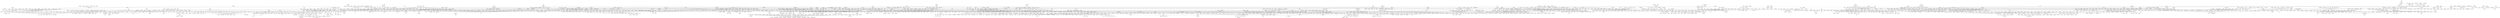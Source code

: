 strict graph "" {
	node [label="\N"];
	0	[id=0,
		label="Brandi Carlile",
		level=5,
		pos="5440.306071719864,-171.66135317703538",
		weight=0];
	2241	[id=2241,
		label="Tristan Prettyman",
		level=1,
		pos="5159.107236939649,274.2880649591721",
		weight=0];
	0 -- 2241	[level=5];
	1	[id=1,
		label="Laura Marling",
		level=5,
		pos="-10215.899431084672,-1005.2189749924742",
		weight=0];
	1848	[id=1848,
		label="Bon Iver",
		level=1,
		pos="-9755.490864926589,-1441.912409816207",
		weight=0];
	1 -- 1848	[level=5];
	2	[id=2,
		label="Jurassic 5",
		level=3,
		pos="-7041.984120505907,3227.1217009227203",
		weight=0];
	2087	[id=2087,
		label="Mos Def",
		level=1,
		pos="-7423.621354663911,2972.6111241166577",
		weight=0];
	2 -- 2087	[level=3];
	3	[id=3,
		label="3 Doors Down",
		level=1,
		pos="3389.5308924562178,483.0546427584304",
		weight=0];
	1597	[id=1597,
		label=Fuel,
		level=1,
		pos="3105.7729571567434,5.144190630858517",
		weight=0];
	3 -- 1597	[level=1];
	4	[id=4,
		label=Kosheen,
		level=3,
		pos="-4327.546120305395,-2492.384161282274",
		weight=0];
	261	[id=261,
		label=UNKLE,
		level=1,
		pos="-4370.412941092086,-1890.2851378156165",
		weight=0];
	4 -- 261	[level=3];
	5	[id=5,
		label="Tom Petty and the Heartbreakers",
		level=3,
		pos="10191.783676612316,-4294.85664607236",
		weight=0];
	1182	[id=1182,
		label="George Harrison",
		level=3,
		pos="9879.433212594904,-3961.791922809406",
		weight=0];
	5 -- 1182	[level=3];
	6	[id=6,
		label="Duran Duran",
		level=2,
		pos="8596.427330994593,-6.669146232904074",
		weight=0];
	1521	[id=1521,
		label="Spandau Ballet",
		level=1,
		pos="8756.834394930915,793.249304914057",
		weight=0];
	6 -- 1521	[level=2];
	7	[id=7,
		label="G. Love",
		level=7,
		pos="4944.086299941018,-190.82099445665077",
		weight=0];
	7 -- 2241	[level=7];
	8	[id=8,
		label="The Go! Team",
		level=3,
		pos="-7592.714689941012,-1004.9247450616971",
		weight=0];
	1042	[id=1042,
		label="The Apples in Stereo",
		level=1,
		pos="-7576.383796618711,-493.06025076236085",
		weight=0];
	8 -- 1042	[level=3];
	9	[id=9,
		label="The Posies",
		level=4,
		pos="11244.401722164264,2625.391222209489",
		weight=0];
	155	[id=155,
		label="The Lemonheads",
		level=4,
		pos="10800.334877885629,2704.2914923377575",
		weight=0];
	9 -- 155	[level=4];
	2005	[id=2005,
		label="Fountains of Wayne",
		level=4,
		pos="11630.82345316021,2749.690963520177",
		weight=0];
	9 -- 2005	[level=4];
	10	[id=10,
		label="Gabriella Cilmi",
		level=5,
		pos="5143.589033854554,-3257.7837402584755",
		weight=0];
	811	[id=811,
		label="Maria Mena",
		level=2,
		pos="4671.840224488635,-3140.9214374179082",
		weight=0];
	10 -- 811	[level=5];
	11	[id=11,
		label="Michelle Branch",
		level=3,
		pos="-3350.747382953787,1514.5990762339727",
		weight=0];
	2268	[id=2268,
		label="Ashlee Simpson",
		level=1,
		pos="-3082.6385141964993,908.237228482623",
		weight=0];
	11 -- 2268	[level=3];
	12	[id=12,
		label="Canned Heat",
		level=5,
		pos="6235.187196364248,462.5333424437111",
		weight=0];
	905	[id=905,
		label="Johnny Winter",
		level=1,
		pos="6700.778876327668,69.94004259857005",
		weight=0];
	12 -- 905	[level=5];
	13	[id=13,
		label="The Decemberists",
		level=2,
		pos="-9587.765587274274,311.83385632382397",
		weight=0];
	63	[id=63,
		label="Fleet Foxes",
		level=1,
		pos="-8947.521407295108,-460.751430398403",
		weight=0];
	13 -- 63	[level=2];
	15	[id=15,
		label="Does It Offend You, Yeah?",
		level=5,
		pos="-6352.445666380573,508.4072765944678",
		weight=0];
	710	[id=710,
		label="Hadouken!",
		level=2,
		pos="-6194.127861179485,21.482233740147116",
		weight=0];
	15 -- 710	[level=5];
	16	[id=16,
		label="Bonnie Somerville",
		level=7,
		pos="-5459.681936672214,-3942.215470996328",
		weight=0];
	1882	[id=1882,
		label="Butterfly Boucher",
		level=7,
		pos="-5401.0053409255825,-3694.442471581341",
		weight=0];
	16 -- 1882	[level=7];
	17	[id=17,
		label="REO Speedwagon",
		level=4,
		pos="8951.224547897014,-3012.2818329055112",
		weight=0];
	968	[id=968,
		label=Survivor,
		level=4,
		pos="9111.921283964559,-2939.0975753197354",
		weight=0];
	17 -- 968	[level=4];
	1497	[id=1497,
		label=Styx,
		level=1,
		pos="8489.148199352749,-3411.4134839046783",
		weight=0];
	17 -- 1497	[level=4];
	1974	[id=1974,
		label="Air Supply",
		level=5,
		pos="9014.4667581728,-2776.906073706689",
		weight=0];
	17 -- 1974	[level=5];
	18	[id=18,
		label="Sam Sparro",
		level=6,
		pos="-918.181643804283,777.596788161496",
		weight=0];
	1388	[id=1388,
		label="Just Jack",
		level=1,
		pos="-1318.02626119402,142.65181255920666",
		weight=0];
	18 -- 1388	[level=6];
	20	[id=20,
		label="Chicks on Speed",
		level=5,
		pos="-7397.117536626554,-4088.6502602298597",
		weight=0];
	1543	[id=1543,
		label="ADULT.",
		level=2,
		pos="-7782.254790212856,-3907.4425009357838",
		weight=0];
	20 -- 1543	[level=5];
	21	[id=21,
		label=Kittie,
		level=6,
		pos="703.9261394532062,-1710.5314815295792",
		weight=0];
	2230	[id=2230,
		label=Slipknot,
		level=1,
		pos="328.92887310756373,-2088.6069130187066",
		weight=0];
	21 -- 2230	[level=6];
	22	[id=22,
		label="Blind Guardian",
		level=3,
		pos="15098.52016930345,-216.72470947172292",
		weight=0];
	231	[id=231,
		label="Demons & Wizards",
		level=3,
		pos="14937.245811986068,-774.8597424475653",
		weight=0];
	22 -- 231	[level=3];
	23	[id=23,
		label="Planet Funk",
		level=6,
		pos="-859.2474984477216,-1320.6584180813766",
		weight=0];
	997	[id=997,
		label=Modjo,
		level=6,
		pos="-612.2897032042442,-1447.8629148011787",
		weight=0];
	23 -- 997	[level=6];
	1563	[id=1563,
		label="Audio Bullys",
		level=3,
		pos="-1206.0750608370433,-885.614357775354",
		weight=0];
	23 -- 1563	[level=6];
	24	[id=24,
		label="Sergei Rachmaninoff",
		level=5,
		pos="-5534.438977384014,-5638.206097455511",
		weight=0];
	2060	[id=2060,
		label="Felix Mendelssohn",
		level=2,
		pos="-6398.356779111124,-5172.288801615857",
		weight=0];
	24 -- 2060	[level=5];
	25	[id=25,
		label=BT,
		level=4,
		pos="-5763.902666819992,4235.863925710914",
		weight=0];
	2156	[id=2156,
		label=Chicane,
		level=2,
		pos="-5211.3468185161455,3862.720412120173",
		weight=0];
	25 -- 2156	[level=4];
	26	[id=26,
		label="Def Leppard",
		level=3,
		pos="11713.737658775106,-1501.360779676485",
		weight=0];
	421	[id=421,
		label="Bon Jovi",
		level=1,
		pos="11807.992867556792,-818.5016105256292",
		weight=0];
	26 -- 421	[level=3];
	27	[id=27,
		label="Yo La Tengo",
		level=1,
		pos="-2450.979485274734,3966.2750343669804",
		weight=0];
	256	[id=256,
		label=Low,
		level=5,
		pos="-2708.6837922451127,3631.4923379515726",
		weight=0];
	27 -- 256	[level=5];
	413	[id=413,
		label="The Sea and Cake",
		level=6,
		pos="-2415.1442422132855,3464.8870463785884",
		weight=0];
	27 -- 413	[level=6];
	651	[id=651,
		label="Sonic Youth",
		level=1,
		pos="-2845.258910390028,4559.554725340716",
		weight=0];
	27 -- 651	[level=1];
	652	[id=652,
		label="Galaxie 500",
		level=7,
		pos="-2897.201308943694,4102.002665462125",
		weight=0];
	27 -- 652	[level=7];
	743	[id=743,
		label=Broadcast,
		level=5,
		pos="-2265.4273308673824,4348.744661538096",
		weight=0];
	27 -- 743	[level=5];
	770	[id=770,
		label="The Beta Band",
		level=5,
		pos="-2118.588006076254,4191.056231181015",
		weight=0];
	27 -- 770	[level=5];
	877	[id=877,
		label="The Walkmen",
		level=3,
		pos="-2561.986685390506,4610.905076665486",
		weight=0];
	27 -- 877	[level=3];
	1329	[id=1329,
		label="Guided by Voices",
		level=5,
		pos="-2288.8152010243907,3378.555139393903",
		weight=0];
	27 -- 1329	[level=5];
	1655	[id=1655,
		label=Stereolab,
		level=3,
		pos="-2057.175696708381,3817.098654815595",
		weight=0];
	27 -- 1655	[level=3];
	1912	[id=1912,
		label="The Raveonettes",
		level=1,
		pos="-1951.195539297044,3437.5167445322936",
		weight=0];
	27 -- 1912	[level=1];
	2010	[id=2010,
		label=Pavement,
		level=3,
		pos="-2927.7031833233914,4336.664868241196",
		weight=0];
	27 -- 2010	[level=3];
	2055	[id=2055,
		label="Silver Jews",
		level=5,
		pos="-2027.0218423035437,4083.1840230376147",
		weight=0];
	27 -- 2055	[level=5];
	2181	[id=2181,
		label=Sebadoh,
		level=5,
		pos="-2851.8968920332895,3832.683176595102",
		weight=0];
	27 -- 2181	[level=5];
	28	[id=28,
		label="Ella Fitzgerald & Louis Armstrong",
		level=5,
		pos="11879.776188552076,2614.8887312148995",
		weight=0];
	2576	[id=2576,
		label="Billie Holiday",
		level=1,
		pos="12549.316818680767,2223.89573535998",
		weight=0];
	28 -- 2576	[level=5];
	29	[id=29,
		label="Nelly Furtado",
		level=1,
		pos="-2642.6518658055425,1379.0775564219402",
		weight=0];
	29 -- 2268	[level=1];
	30	[id=30,
		label="Simon & Garfunkel",
		level=1,
		pos="-10377.880375204102,-1924.8547177979435",
		weight=0];
	291	[id=291,
		label="Nick Drake",
		level=1,
		pos="-10689.086456949452,-1315.3298410925036",
		weight=0];
	30 -- 291	[level=1];
	31	[id=31,
		label="Electric Six",
		level=5,
		pos="388.03031654173924,363.1637324723017",
		weight=0];
	429	[id=429,
		label="The White Stripes",
		level=1,
		pos="183.05246163581305,996.456826920688",
		weight=0];
	31 -- 429	[level=5];
	32	[id=32,
		label="Federico Aubele",
		level=7,
		pos="-1894.7822600966472,-2216.0619569384467",
		weight=0];
	1918	[id=1918,
		label="dZihan & Kamien",
		level=3,
		pos="-2344.1127082978583,-2151.663265229445",
		weight=0];
	32 -- 1918	[level=7];
	33	[id=33,
		label="Ferry Corsten",
		level=4,
		pos="-5353.789933907288,3420.731827793845",
		weight=0];
	33 -- 2156	[level=4];
	34	[id=34,
		label=Madlib,
		level=7,
		pos="-7879.059151809801,3750.6253662651156",
		weight=0];
	2494	[id=2494,
		label="Q-Tip",
		level=3,
		pos="-7825.108525772008,3338.9577091446845",
		weight=0];
	34 -- 2494	[level=7];
	35	[id=35,
		label="Brand New",
		level=2,
		pos="-11472.171479267161,-1560.9096665469838",
		weight=0];
	1730	[id=1730,
		label=Thrice,
		level=1,
		pos="-11580.120951602577,-2186.7957093842497",
		weight=0];
	35 -- 1730	[level=2];
	36	[id=36,
		label="Method Man",
		level=1,
		pos="-9634.13180467065,4139.282371200185",
		weight=0];
	330	[id=330,
		label="GZA/Genius",
		level=1,
		pos="-10034.092532053672,3621.8934285619225",
		weight=0];
	36 -- 330	[level=1];
	1380	[id=1380,
		label=Redman,
		level=1,
		pos="-8944.872846696928,4192.719831378351",
		weight=0];
	36 -- 1380	[level=1];
	1538	[id=1538,
		label=RZA,
		level=5,
		pos="-9908.9073789925,4382.063772157767",
		weight=0];
	36 -- 1538	[level=5];
	1674	[id=1674,
		label="Cypress Hill",
		level=3,
		pos="-9676.915005105424,3486.179383903169",
		weight=0];
	36 -- 1674	[level=3];
	37	[id=37,
		label="The Red Jumpsuit Apparatus",
		level=4,
		pos="-14209.701102879211,-3581.194455751511",
		weight=0];
	717	[id=717,
		label="Cute Is What We Aim For",
		level=1,
		pos="-14000.467709535806,-2940.5653983018083",
		weight=0];
	37 -- 717	[level=4];
	38	[id=38,
		label=Shakira,
		level=2,
		pos="-3095.866948587311,3196.828525750257",
		weight=0];
	180	[id=180,
		label="Enrique Iglesias",
		level=2,
		pos="-2644.529864089645,2935.391402070278",
		weight=0];
	38 -- 180	[level=2];
	39	[id=39,
		label=Staind,
		level=2,
		pos="2507.766247284963,-449.6615270070264",
		weight=0];
	39 -- 1597	[level=2];
	40	[id=40,
		label="Velvet Revolver",
		level=3,
		pos="1676.0579138021797,5169.4612301529805",
		weight=0];
	1316	[id=1316,
		label="Chris Cornell",
		level=3,
		pos="1602.594722552142,4789.014553908131",
		weight=0];
	40 -- 1316	[level=3];
	41	[id=41,
		label=Converge,
		level=6,
		pos="-1232.7140682078877,-3772.8825610149615",
		weight=0];
	1745	[id=1745,
		label="The Dillinger Escape Plan",
		level=5,
		pos="-936.4971370436045,-3712.029126392551",
		weight=0];
	41 -- 1745	[level=6];
	42	[id=42,
		label="The Bird and the Bee",
		level=5,
		pos="-8354.694625225933,-1890.2063879365426",
		weight=0];
	109	[id=109,
		label="Au Revoir Simone",
		level=1,
		pos="-7836.190726473211,-1762.20776696841",
		weight=0];
	42 -- 109	[level=5];
	43	[id=43,
		label="G. Love & Special Sauce",
		level=5,
		pos="5040.745038733969,1067.4181272931692",
		weight=0];
	961	[id=961,
		label=Everlast,
		level=5,
		pos="5006.210092987695,1720.228129834554",
		weight=0];
	43 -- 961	[level=5];
	43 -- 2241	[level=5];
	44	[id=44,
		label="The Microphones",
		level=2,
		pos="-6934.061026920472,-498.07177473054713",
		weight=0];
	1467	[id=1467,
		label=Smog,
		level=2,
		pos="-6779.638327841512,100.19915538410875",
		weight=0];
	44 -- 1467	[level=2];
	1632	[id=1632,
		label="The Books",
		level=5,
		pos="-6551.852502037774,-101.87035213683559",
		weight=0];
	44 -- 1632	[level=5];
	2158	[id=2158,
		label="Panda Bear",
		level=5,
		pos="-7087.786110968661,-417.73745531907514",
		weight=0];
	44 -- 2158	[level=5];
	2518	[id=2518,
		label="Ugly Casanova",
		level=1,
		pos="-6770.60889003142,-832.6020579288613",
		weight=0];
	44 -- 2518	[level=2];
	45	[id=45,
		label="dead prez",
		level=6,
		pos="-8534.482238396335,3651.8674726835447",
		weight=0];
	1969	[id=1969,
		label="Masta Ace",
		level=1,
		pos="-8188.449662288157,4118.996707605336",
		weight=0];
	45 -- 1969	[level=6];
	46	[id=46,
		label=Joe,
		level=2,
		pos="-8763.7022781862,1741.1957547184188",
		weight=0];
	152	[id=152,
		label=Omarion,
		level=6,
		pos="-8670.757655635358,1226.7932117593243",
		weight=0];
	46 -- 152	[level=6];
	258	[id=258,
		label=Lloyd,
		level=3,
		pos="-9198.439532351213,2159.076688127145",
		weight=0];
	46 -- 258	[level=3];
	271	[id=271,
		label="Bobby Valentino",
		level=7,
		pos="-8743.522649413717,2190.2994903460376",
		weight=0];
	46 -- 271	[level=7];
	307	[id=307,
		label="R. Kelly",
		level=3,
		pos="-9001.600458712674,2252.18047565135",
		weight=0];
	46 -- 307	[level=3];
	448	[id=448,
		label=Mario,
		level=5,
		pos="-9378.836722875789,1955.426211164064",
		weight=0];
	46 -- 448	[level=5];
	593	[id=593,
		label=Usher,
		level=2,
		pos="-8424.534760405371,1111.9098363409328",
		weight=0];
	46 -- 593	[level=2];
	1211	[id=1211,
		label=112,
		level=7,
		pos="-9234.20430869455,1377.531159651489",
		weight=0];
	46 -- 1211	[level=7];
	2183	[id=2183,
		label="Ne-Yo",
		level=3,
		pos="-8564.885804843268,1166.5985031152711",
		weight=0];
	46 -- 2183	[level=3];
	2197	[id=2197,
		label=Ginuwine,
		level=7,
		pos="-8966.524210905098,1257.0172924378485",
		weight=0];
	46 -- 2197	[level=7];
	2338	[id=2338,
		label="Craig David",
		level=3,
		pos="-9339.00624089334,1452.9678183781884",
		weight=0];
	46 -- 2338	[level=3];
	2341	[id=2341,
		label="Jagged Edge",
		level=7,
		pos="-9346.219405738953,1847.057813320851",
		weight=0];
	46 -- 2341	[level=7];
	2474	[id=2474,
		label=Musiq,
		level=2,
		pos="-8032.077559866757,1600.3814073760238",
		weight=0];
	46 -- 2474	[level=2];
	47	[id=47,
		label="Robert Johnson",
		level=5,
		pos="-11932.652951381633,-340.79890491343923",
		weight=0];
	1167	[id=1167,
		label=Leadbelly,
		level=5,
		pos="-11561.202215312325,-433.1710566710349",
		weight=0];
	47 -- 1167	[level=5];
	48	[id=48,
		label="Cyndi Lauper",
		level=2,
		pos="10095.18334104424,1135.5345688628772",
		weight=0];
	262	[id=262,
		label="Pat Benatar",
		level=2,
		pos="10484.672414737888,1448.9117726113543",
		weight=0];
	48 -- 262	[level=2];
	416	[id=416,
		label="Alison Moyet",
		level=1,
		pos="9656.682999113951,1037.9490496640653",
		weight=0];
	48 -- 416	[level=2];
	629	[id=629,
		label="Paula Abdul",
		level=6,
		pos="10252.155763554862,1020.9851410717771",
		weight=0];
	48 -- 629	[level=6];
	1017	[id=1017,
		label="Laura Branigan",
		level=7,
		pos="10354.858988178672,1202.0857268513373",
		weight=0];
	48 -- 1017	[level=7];
	2175	[id=2175,
		label="Donna Summer",
		level=2,
		pos="10228.10199920598,1660.655233298467",
		weight=0];
	48 -- 2175	[level=2];
	49	[id=49,
		label=Rammstein,
		level=1,
		pos="-888.4674958546422,-2494.203949436386",
		weight=0];
	106	[id=106,
		label=Pain,
		level=1,
		pos="-557.8169538824485,-2484.724300607548",
		weight=0];
	49 -- 106	[level=1];
	50	[id=50,
		label=Amorphis,
		level=5,
		pos="785.9533115176936,-5309.357598358304",
		weight=0];
	105	[id=105,
		label="Dark Tranquillity",
		level=2,
		pos="513.3092482925339,-5012.952165593432",
		weight=0];
	50 -- 105	[level=5];
	51	[id=51,
		label=Guru,
		level=7,
		pos="-8458.259774851522,4407.246890087661",
		weight=0];
	51 -- 1969	[level=7];
	52	[id=52,
		label="Culture Beat",
		level=7,
		pos="11572.238890783794,369.9628492751775",
		weight=0];
	1246	[id=1246,
		label="Ace of Base",
		level=3,
		pos="11598.73620915775,53.618311140537756",
		weight=0];
	52 -- 1246	[level=7];
	53	[id=53,
		label="George Benson",
		level=6,
		pos="15120.481609330494,2268.350701261598",
		weight=0];
	881	[id=881,
		label="Wes Montgomery",
		level=6,
		pos="14897.747064603485,2554.8555627049236",
		weight=0];
	53 -- 881	[level=6];
	54	[id=54,
		label="Circa Survive",
		level=5,
		pos="-10962.374899639244,-2723.2136691538894",
		weight=0];
	54 -- 1730	[level=5];
	55	[id=55,
		label=Aqualung,
		level=3,
		pos="-539.0433308794268,1074.8513532477941",
		weight=0];
	158	[id=158,
		label=Keane,
		level=1,
		pos="-608.0053853958591,1672.594341633962",
		weight=0];
	55 -- 158	[level=3];
	56	[id=56,
		label="Jonny Greenwood",
		level=7,
		pos="-8768.021999529838,-5181.894852025567",
		weight=0];
	854	[id=854,
		label=Liars,
		level=5,
		pos="-8680.111048346575,-4936.501835718005",
		weight=0];
	56 -- 854	[level=7];
	57	[id=57,
		label="Curtis Mayfield",
		level=4,
		pos="9382.451143495331,-1483.7928579521051",
		weight=0];
	321	[id=321,
		label="Bill Withers",
		level=2,
		pos="9002.689113092165,-1267.0874733374224",
		weight=0];
	57 -- 321	[level=4];
	58	[id=58,
		label=Gorillaz,
		level=1,
		pos="-142.00312883503705,1515.9593294057463",
		weight=0];
	58 -- 429	[level=1];
	59	[id=59,
		label="DJ Mehdi",
		level=1,
		pos="-6527.342470522182,-1567.1991783368562",
		weight=0];
	205	[id=205,
		label=Chromeo,
		level=5,
		pos="-6727.556266352238,-1271.4152259727075",
		weight=0];
	59 -- 205	[level=5];
	1219	[id=1219,
		label=SebastiAn,
		level=6,
		pos="-6531.666181985121,-1215.4918473446787",
		weight=0];
	59 -- 1219	[level=6];
	1986	[id=1986,
		label=Justice,
		level=1,
		pos="-6051.188614421326,-1286.6526840162428",
		weight=0];
	59 -- 1986	[level=1];
	2029	[id=2029,
		label=Uffie,
		level=5,
		pos="-6935.717828348579,-1542.1296645406273",
		weight=0];
	59 -- 2029	[level=5];
	2360	[id=2360,
		label="Daft Punk",
		level=1,
		pos="-6875.119030386564,-1761.5902661879768",
		weight=0];
	59 -- 2360	[level=1];
	2468	[id=2468,
		label=MSTRKRFT,
		level=4,
		pos="-6844.448095467224,-1339.2179939197745",
		weight=0];
	59 -- 2468	[level=4];
	2526	[id=2526,
		label="Boys Noize",
		level=2,
		pos="-6750.56425474322,-1975.6358494025444",
		weight=0];
	59 -- 2526	[level=2];
	60	[id=60,
		label=Boston,
		level=3,
		pos="8662.927687513089,-4052.9922183063595",
		weight=0];
	60 -- 1497	[level=3];
	61	[id=61,
		label=Ciara,
		level=3,
		pos="-5742.641383733886,1710.5125943201738",
		weight=0];
	972	[id=972,
		label="Lil' Kim",
		level=1,
		pos="-5810.926613970776,1201.6551406412193",
		weight=0];
	61 -- 972	[level=3];
	62	[id=62,
		label="Asobi Seksu",
		level=7,
		pos="-9419.903071615983,-4577.174486006077",
		weight=0];
	729	[id=729,
		label=M83,
		level=2,
		pos="-9151.087492655086,-4874.6513707253",
		weight=0];
	62 -- 729	[level=7];
	181	[id=181,
		label="Great Lake Swimmers",
		level=4,
		pos="-9050.726968799383,-1521.2463345840713",
		weight=0];
	63 -- 181	[level=4];
	197	[id=197,
		label="José González",
		level=2,
		pos="-9433.598565692959,-953.4913914497031",
		weight=0];
	63 -- 197	[level=2];
	435	[id=435,
		label="Noah and the Whale",
		level=1,
		pos="-9527.177082663546,-670.0742646234945",
		weight=0];
	63 -- 435	[level=1];
	600	[id=600,
		label="Band of Horses",
		level=3,
		pos="-9665.447374286952,-84.32361336909334",
		weight=0];
	63 -- 600	[level=3];
	608	[id=608,
		label="Animal Collective",
		level=3,
		pos="-8862.043554462569,366.5588346964937",
		weight=0];
	63 -- 608	[level=3];
	908	[id=908,
		label="M. Ward",
		level=3,
		pos="-9689.244674870672,-241.57030095685084",
		weight=0];
	63 -- 908	[level=3];
	923	[id=923,
		label="Iron & Wine",
		level=1,
		pos="-9309.287934565547,376.5163801411292",
		weight=0];
	63 -- 923	[level=1];
	1045	[id=1045,
		label="My Morning Jacket",
		level=3,
		pos="-9568.343117509745,174.04498550402755",
		weight=0];
	63 -- 1045	[level=3];
	1116	[id=1116,
		label=DeVotchKa,
		level=2,
		pos="-9345.61441236204,-1463.0171465757958",
		weight=0];
	63 -- 1116	[level=2];
	1461	[id=1461,
		label="The Shins",
		level=1,
		pos="-9118.220633422772,436.9281849782995",
		weight=0];
	63 -- 1461	[level=1];
	1670	[id=1670,
		label="Arcade Fire",
		level=1,
		pos="-8124.648519714497,-893.6252211363344",
		weight=0];
	63 -- 1670	[level=1];
	1680	[id=1680,
		label="Sufjan Stevens",
		level=1,
		pos="-9545.887029224828,-1372.7051310724532",
		weight=0];
	63 -- 1680	[level=1];
	1784	[id=1784,
		label="Grizzly Bear",
		level=4,
		pos="-9718.40289948994,-413.5663823946495",
		weight=0];
	63 -- 1784	[level=4];
	1805	[id=1805,
		label=Beirut,
		level=3,
		pos="-8594.576326941826,-1014.4895976227435",
		weight=0];
	63 -- 1805	[level=3];
	63 -- 1848	[level=1];
	1850	[id=1850,
		label="Andrew Bird",
		level=2,
		pos="-9341.886013471949,245.72534719103353",
		weight=0];
	63 -- 1850	[level=2];
	2277	[id=2277,
		label="The National",
		level=3,
		pos="-9142.805549974586,308.95536178586786",
		weight=0];
	63 -- 2277	[level=3];
	2312	[id=2312,
		label="Vampire Weekend",
		level=3,
		pos="-9668.406461134438,56.77847203881639",
		weight=0];
	63 -- 2312	[level=3];
	66	[id=66,
		label="The Sisters of Mercy",
		level=5,
		pos="-3793.348992649308,5952.945301063916",
		weight=0];
	1651	[id=1651,
		label=Bauhaus,
		level=4,
		pos="-3583.5402905020705,5642.180661880167",
		weight=0];
	66 -- 1651	[level=5];
	1993	[id=1993,
		label="Type O Negative",
		level=5,
		pos="-4138.571476870131,5899.010038693554",
		weight=0];
	66 -- 1993	[level=5];
	2190	[id=2190,
		label="The 69 Eyes",
		level=5,
		pos="-4095.81729061048,6146.820357063635",
		weight=0];
	66 -- 2190	[level=5];
	68	[id=68,
		label="Dionne Warwick",
		level=5,
		pos="12142.920685263649,-3615.7301291616827",
		weight=0];
	127	[id=127,
		label="The Supremes",
		level=2,
		pos="12421.937953315166,-3272.4862995201156",
		weight=0];
	68 -- 127	[level=5];
	69	[id=69,
		label="The Cars",
		level=3,
		pos="9674.676407798679,1900.4998083445712",
		weight=0];
	1356	[id=1356,
		label=Devo,
		level=1,
		pos="9236.78313368886,2308.2873762020567",
		weight=0];
	69 -- 1356	[level=3];
	70	[id=70,
		label="Melissa Etheridge",
		level=2,
		pos="4202.975854681985,3356.963022275675",
		weight=0];
	137	[id=137,
		label="Joan Osborne",
		level=2,
		pos="3898.0152730060454,2953.486541528766",
		weight=0];
	70 -- 137	[level=2];
	543	[id=543,
		label=Jewel,
		level=2,
		pos="4571.584126694895,3603.3942728757047",
		weight=0];
	70 -- 543	[level=2];
	882	[id=882,
		label="Stevie Nicks",
		level=6,
		pos="4350.367498383153,3082.7283890013778",
		weight=0];
	70 -- 882	[level=6];
	1927	[id=1927,
		label="Tracy Chapman",
		level=3,
		pos="4644.2691123799195,3350.6622438328322",
		weight=0];
	70 -- 1927	[level=3];
	71	[id=71,
		label="Hootie & the Blowfish",
		level=5,
		pos="3498.0577538422,1002.5056899973814",
		weight=0];
	1007	[id=1007,
		label="The Verve Pipe",
		level=1,
		pos="3785.4869207301867,292.9151360412548",
		weight=0];
	71 -- 1007	[level=5];
	72	[id=72,
		label="Aimee Mann",
		level=2,
		pos="4665.918378899841,-2220.5530653987703",
		weight=0];
	958	[id=958,
		label="Rufus Wainwright",
		level=2,
		pos="4778.517332188884,-2138.469423089411",
		weight=0];
	72 -- 958	[level=2];
	1943	[id=1943,
		label="Beth Orton",
		level=2,
		pos="4174.736624892582,-1831.4240789153673",
		weight=0];
	72 -- 1943	[level=2];
	73	[id=73,
		label="Maurice Ravel",
		level=5,
		pos="-5912.271876713738,-4437.14669420637",
		weight=0];
	73 -- 2060	[level=5];
	74	[id=74,
		label="Sunrise Avenue",
		level=1,
		pos="2850.322871246108,2357.7633040454666",
		weight=0];
	503	[id=503,
		label=Reamonn,
		level=5,
		pos="3094.2709332630216,1955.3798956180397",
		weight=0];
	74 -- 503	[level=5];
	649	[id=649,
		label="The Calling",
		level=3,
		pos="2301.3095638920436,2598.322469356304",
		weight=0];
	74 -- 649	[level=3];
	683	[id=683,
		label=Hoobastank,
		level=2,
		pos="3314.8172327775724,2432.8968613116954",
		weight=0];
	74 -- 683	[level=2];
	1177	[id=1177,
		label=Daughtry,
		level=1,
		pos="3100.704920535668,1232.5049243198678",
		weight=0];
	74 -- 1177	[level=1];
	1595	[id=1595,
		label="The Rasmus",
		level=3,
		pos="3190.187328544289,2679.277111379007",
		weight=0];
	74 -- 1595	[level=3];
	1960	[id=1960,
		label=OneRepublic,
		level=1,
		pos="2781.344105907743,3100.6390305508644",
		weight=0];
	74 -- 1960	[level=1];
	2346	[id=2346,
		label="Poets of the Fall",
		level=7,
		pos="3277.706632993096,2160.3920232304263",
		weight=0];
	74 -- 2346	[level=7];
	2404	[id=2404,
		label=Silbermond,
		level=7,
		pos="2353.80066618707,1920.8847912881442",
		weight=0];
	74 -- 2404	[level=7];
	2519	[id=2519,
		label="Simple Plan",
		level=2,
		pos="2386.7920874588076,2931.8270600093047",
		weight=0];
	74 -- 2519	[level=2];
	76	[id=76,
		label="Steve Earle",
		level=7,
		pos="4040.493210390278,4997.2507050827135",
		weight=0];
	1285	[id=1285,
		label="Emmylou Harris",
		level=3,
		pos="3897.1929340042047,4713.95431452488",
		weight=0];
	76 -- 1285	[level=7];
	77	[id=77,
		label=Bonobo,
		level=3,
		pos="-2928.417439950901,-1982.2764798005494",
		weight=0];
	559	[id=559,
		label="Lemon Jelly",
		level=5,
		pos="-3120.2060969769627,-2109.2333922249127",
		weight=0];
	77 -- 559	[level=5];
	1071	[id=1071,
		label="DJ Krush",
		level=1,
		pos="-2951.1590612445193,-1414.193227827209",
		weight=0];
	77 -- 1071	[level=3];
	78	[id=78,
		label="Delta Goodrem",
		level=2,
		pos="-3894.0772440364917,1617.9322780154519",
		weight=0];
	630	[id=630,
		label="The Veronicas",
		level=2,
		pos="-3645.6756773435436,1265.2590163832085",
		weight=0];
	78 -- 630	[level=2];
	1033	[id=1033,
		label="Sandi Thom",
		level=7,
		pos="-3545.6300741105592,1824.9094234804961",
		weight=0];
	78 -- 1033	[level=7];
	1494	[id=1494,
		label=Anastacia,
		level=3,
		pos="-4098.2551522005315,2291.462700948661",
		weight=0];
	78 -- 1494	[level=3];
	1764	[id=1764,
		label="Natalie Imbruglia",
		level=2,
		pos="-3667.709315862269,2013.4369444688548",
		weight=0];
	78 -- 1764	[level=2];
	79	[id=79,
		label="Brazilian Girls",
		level=5,
		pos="-5625.93533841424,-3107.8285385161353",
		weight=0];
	1345	[id=1345,
		label="Bitter:Sweet",
		level=2,
		pos="-5211.013758808438,-3078.8356503181726",
		weight=0];
	79 -- 1345	[level=5];
	80	[id=80,
		label=Ride,
		level=7,
		pos="-2119.321920505214,3096.3832233762405",
		weight=0];
	139	[id=139,
		label="The Brian Jonestown Massacre",
		level=7,
		pos="-2213.7202809112378,3226.1051126462676",
		weight=0];
	80 -- 139	[level=7];
	81	[id=81,
		label="Barenaked Ladies",
		level=3,
		pos="4249.804164270298,1606.981033206527",
		weight=0];
	2126	[id=2126,
		label="Toad the Wet Sprocket",
		level=1,
		pos="4454.561957101272,1264.3168771457194",
		weight=0];
	81 -- 2126	[level=3];
	82	[id=82,
		label="They Might Be Giants",
		level=4,
		pos="4753.550204265536,2157.430953410285",
		weight=0];
	2414	[id=2414,
		label="Soul Coughing",
		level=2,
		pos="4525.591342273393,1951.5514358847856",
		weight=0];
	82 -- 2414	[level=4];
	83	[id=83,
		label=Beulah,
		level=5,
		pos="-7107.429080185094,-284.97349809331365",
		weight=0];
	83 -- 1042	[level=5];
	84	[id=84,
		label="Mark Knopfler",
		level=4,
		pos="7129.630669406801,875.7056068967293",
		weight=0];
	1486	[id=1486,
		label="Chris Rea",
		level=1,
		pos="6901.1750432848385,439.0536696677292",
		weight=0];
	84 -- 1486	[level=4];
	85	[id=85,
		label="Ry Cooder",
		level=1,
		pos="6694.812720215246,1966.77441511207",
		weight=0];
	481	[id=481,
		label="Taj Mahal",
		level=1,
		pos="6734.3104535124185,1078.516884488131",
		weight=0];
	85 -- 481	[level=1];
	684	[id=684,
		label="Dr. John",
		level=4,
		pos="7032.42838304426,2211.9506851472975",
		weight=0];
	85 -- 684	[level=4];
	1806	[id=1806,
		label="Bonnie Raitt",
		level=6,
		pos="6530.778169112507,2290.161258083964",
		weight=0];
	85 -- 1806	[level=6];
	2045	[id=2045,
		label="Van Morrison",
		level=1,
		pos="6768.988493407076,2705.0913094651937",
		weight=0];
	85 -- 2045	[level=1];
	2570	[id=2570,
		label="Lucinda Williams",
		level=6,
		pos="6265.904279040529,2352.331959109437",
		weight=0];
	85 -- 2570	[level=6];
	86	[id=86,
		label=Plaid,
		level=5,
		pos="-5158.747216967675,-2366.5048112327395",
		weight=0];
	1089	[id=1089,
		label=Apparat,
		level=2,
		pos="-5198.518079876895,-1807.2434574615613",
		weight=0];
	86 -- 1089	[level=5];
	2244	[id=2244,
		label=LFO,
		level=7,
		pos="-5172.044883042624,-2562.518971162342",
		weight=0];
	86 -- 2244	[level=7];
	87	[id=87,
		label="The Bangles",
		level=4,
		pos="10943.95771910071,145.3940594623177",
		weight=0];
	2311	[id=2311,
		label=Roxette,
		level=1,
		pos="11195.18382336829,-404.38897709900783",
		weight=0];
	87 -- 2311	[level=4];
	88	[id=88,
		label="The Dresden Dolls",
		level=3,
		pos="6142.0406006223675,2242.7561599280234",
		weight=0];
	1320	[id=1320,
		label="Regina Spektor",
		level=2,
		pos="5496.63283507065,2256.140569972132",
		weight=0];
	88 -- 1320	[level=3];
	89	[id=89,
		label="Ellen Allien",
		level=6,
		pos="-5458.2819481680835,-1865.7771294323475",
		weight=0];
	89 -- 1089	[level=6];
	90	[id=90,
		label=Esthero,
		level=5,
		pos="-5312.517436808985,-2617.399181903983",
		weight=0];
	90 -- 1345	[level=5];
	91	[id=91,
		label="Five for Fighting",
		level=3,
		pos="3317.1407384469526,3339.6986998583607",
		weight=0];
	91 -- 1960	[level=3];
	92	[id=92,
		label="Golden Earring",
		level=6,
		pos="12354.970405601498,-1500.5554870414746",
		weight=0];
	1355	[id=1355,
		label="Meat Loaf",
		level=3,
		pos="12363.912540443402,-1191.3482977651486",
		weight=0];
	92 -- 1355	[level=6];
	93	[id=93,
		label=Lamb,
		level=2,
		pos="-4385.594334903552,-2429.8267639848773",
		weight=0];
	93 -- 261	[level=2];
	94	[id=94,
		label="Rocky Votolato",
		level=6,
		pos="-10183.553708322685,-2875.470921635332",
		weight=0];
	2293	[id=2293,
		label="Pedro the Lion",
		level=1,
		pos="-10262.553987815092,-2361.059987411703",
		weight=0];
	94 -- 2293	[level=6];
	95	[id=95,
		label="The Fiery Furnaces",
		level=3,
		pos="-7949.409775672535,-435.7177531883198",
		weight=0];
	369	[id=369,
		label=Enon,
		level=3,
		pos="-8381.511995195848,-184.2196836635454",
		weight=0];
	95 -- 369	[level=3];
	95 -- 1042	[level=3];
	96	[id=96,
		label="The Haunted",
		level=3,
		pos="-175.86206219178132,-4758.312300855722",
		weight=0];
	1694	[id=1694,
		label=Bloodbath,
		level=3,
		pos="-485.41874347966296,-5095.927452076023",
		weight=0];
	96 -- 1694	[level=3];
	2008	[id=2008,
		label="Arch Enemy",
		level=2,
		pos="229.9282629947267,-4538.278436081775",
		weight=0];
	96 -- 2008	[level=3];
	97	[id=97,
		label="Chris de Burgh",
		level=5,
		pos="7322.011183747004,379.63530077247185",
		weight=0];
	97 -- 1486	[level=5];
	2200	[id=2200,
		label="Cliff Richard",
		level=6,
		pos="7317.238066630011,275.0876808642125",
		weight=0];
	97 -- 2200	[level=6];
	98	[id=98,
		label="Mr. Big",
		level=5,
		pos="11894.498649196616,-233.4277641736798",
		weight=0];
	98 -- 421	[level=5];
	1389	[id=1389,
		label=Extreme,
		level=5,
		pos="11989.636026856104,-25.71011425617379",
		weight=0];
	98 -- 1389	[level=5];
	99	[id=99,
		label="The Smashing Pumpkins",
		level=1,
		pos="1104.0168300500834,4590.045523932706",
		weight=0];
	1654	[id=1654,
		label="Alice in Chains",
		level=1,
		pos="1636.443761518297,3979.8300403191506",
		weight=0];
	99 -- 1654	[level=1];
	101	[id=101,
		label="A Fine Frenzy",
		level=5,
		pos="4930.505425597558,2612.302662482503",
		weight=0];
	101 -- 1320	[level=5];
	103	[id=103,
		label=Tiga,
		level=4,
		pos="-6847.736379669045,-2232.0360340660795",
		weight=0];
	1941	[id=1941,
		label=Vitalic,
		level=2,
		pos="-6723.87831339221,-3007.636412434217",
		weight=0];
	103 -- 1941	[level=4];
	104	[id=104,
		label="Los Rodríguez",
		level=5,
		pos="7598.934431845144,4941.412322271966",
		weight=0];
	487	[id=487,
		label="Andrés Calamaro",
		level=7,
		pos="7728.553578633238,5191.3124232162245",
		weight=0];
	104 -- 487	[level=7];
	871	[id=871,
		label="Soda Stereo",
		level=7,
		pos="7773.224242447107,4732.024069855111",
		weight=0];
	104 -- 871	[level=7];
	1283	[id=1283,
		label="Jarabe de Palo",
		level=5,
		pos="7319.336854479242,4613.5452724288225",
		weight=0];
	104 -- 1283	[level=5];
	2131	[id=2131,
		label="Los Fabulosos Cadillacs",
		level=5,
		pos="8006.994027429786,4996.827503243484",
		weight=0];
	104 -- 2131	[level=5];
	517	[id=517,
		label="Amon Amarth",
		level=3,
		pos="491.8433268783223,-5521.797781658919",
		weight=0];
	105 -- 517	[level=3];
	1023	[id=1023,
		label=Soilwork,
		level=5,
		pos="838.9985853876091,-4825.2528424617785",
		weight=0];
	105 -- 1023	[level=5];
	105 -- 2008	[level=2];
	2057	[id=2057,
		label="At the Gates",
		level=6,
		pos="135.23182513592934,-4982.7928046194575",
		weight=0];
	105 -- 2057	[level=6];
	2407	[id=2407,
		label=Hypocrisy,
		level=7,
		pos="859.5430005685039,-5056.173636783121",
		weight=0];
	105 -- 2407	[level=7];
	2501	[id=2501,
		label="In Flames",
		level=2,
		pos="150.1908038947843,-5342.287877043055",
		weight=0];
	105 -- 2501	[level=2];
	274	[id=274,
		label="Fear Factory",
		level=3,
		pos="-844.5333841574209,-2800.946554604099",
		weight=0];
	106 -- 274	[level=3];
	301	[id=301,
		label=Dope,
		level=1,
		pos="-470.95589137406864,-2078.3918112795504",
		weight=0];
	106 -- 301	[level=1];
	1390	[id=1390,
		label="Oomph!",
		level=6,
		pos="-542.3049578139298,-3018.036398001779",
		weight=0];
	106 -- 1390	[level=6];
	1866	[id=1866,
		label=Clawfinger,
		level=7,
		pos="-619.9766854383179,-2931.8828537321706",
		weight=0];
	106 -- 1866	[level=7];
	2433	[id=2433,
		label="Rob Zombie",
		level=2,
		pos="-313.77521823453395,-2887.4249576191683",
		weight=0];
	106 -- 2433	[level=2];
	107	[id=107,
		label="Explosions in the Sky",
		level=3,
		pos="-1475.7436661530298,-5229.781732049293",
		weight=0];
	2523	[id=2523,
		label="A Silver Mt. Zion",
		level=1,
		pos="-1850.2890119650785,-4931.816820347489",
		weight=0];
	107 -- 2523	[level=3];
	108	[id=108,
		label=KISS,
		level=2,
		pos="5636.447742835216,-2458.655010465129",
		weight=0];
	2362	[id=2362,
		label="Thin Lizzy",
		level=1,
		pos="6010.62317241248,-1928.6142983806415",
		weight=0];
	108 -- 2362	[level=2];
	118	[id=118,
		label=Stars,
		level=2,
		pos="-8329.722015958529,-1691.955445914981",
		weight=0];
	109 -- 118	[level=2];
	522	[id=522,
		label=Feist,
		level=1,
		pos="-7668.5285543136815,-2564.099396247995",
		weight=0];
	109 -- 522	[level=1];
	572	[id=572,
		label="The Whitest Boy Alive",
		level=5,
		pos="-7631.404983601765,-2489.6651369632345",
		weight=0];
	109 -- 572	[level=5];
	625	[id=625,
		label="Lykke Li",
		level=3,
		pos="-8183.066510496744,-2321.965331550267",
		weight=0];
	109 -- 625	[level=3];
	648	[id=648,
		label="The Concretes",
		level=2,
		pos="-8451.95796702968,-2375.403918672192",
		weight=0];
	109 -- 648	[level=2];
	855	[id=855,
		label="Kings of Convenience",
		level=2,
		pos="-7935.240015123004,-2650.1610148746076",
		weight=0];
	109 -- 855	[level=2];
	880	[id=880,
		label="The Boy Least Likely To",
		level=5,
		pos="-8074.122650914215,-2476.487880912689",
		weight=0];
	109 -- 880	[level=5];
	1009	[id=1009,
		label="El Perro del Mar",
		level=7,
		pos="-7813.433075186691,-1442.7138301163677",
		weight=0];
	109 -- 1009	[level=7];
	1324	[id=1324,
		label="The Blow",
		level=6,
		pos="-8066.209641402756,-1384.9024189805116",
		weight=0];
	109 -- 1324	[level=6];
	1540	[id=1540,
		label=Psapp,
		level=5,
		pos="-8279.576656091478,-1629.519368972959",
		weight=0];
	109 -- 1540	[level=5];
	1598	[id=1598,
		label="Camera Obscura",
		level=3,
		pos="-8038.128209820222,-2564.3998361106687",
		weight=0];
	109 -- 1598	[level=3];
	1776	[id=1776,
		label="Azure Ray",
		level=4,
		pos="-7820.117254302366,-2730.2796078757824",
		weight=0];
	109 -- 1776	[level=4];
	1843	[id=1843,
		label="Nouvelle Vague",
		level=3,
		pos="-8363.483369126367,-1983.4315432364174",
		weight=0];
	109 -- 1843	[level=3];
	1921	[id=1921,
		label="Architecture in Helsinki",
		level=1,
		pos="-7769.848241663955,-1133.471409844999",
		weight=0];
	109 -- 1921	[level=1];
	2033	[id=2033,
		label="The Pipettes",
		level=4,
		pos="-7590.662550469439,-2380.002006138421",
		weight=0];
	109 -- 2033	[level=4];
	2290	[id=2290,
		label="Beach House",
		level=7,
		pos="-8125.146355323651,-2049.9580456680687",
		weight=0];
	109 -- 2290	[level=7];
	2450	[id=2450,
		label="Tilly and the Wall",
		level=5,
		pos="-7542.278878918087,-2296.49649429667",
		weight=0];
	109 -- 2450	[level=5];
	110	[id=110,
		label="Geri Halliwell",
		level=6,
		pos="-2507.832803707042,-16.115266801132282",
		weight=0];
	975	[id=975,
		label="Sophie Ellis-Bextor",
		level=1,
		pos="-2128.8172664772806,104.10923632352382",
		weight=0];
	110 -- 975	[level=6];
	111	[id=111,
		label="A.C. Newman",
		level=7,
		pos="-8123.463943468727,-3406.3590409323942",
		weight=0];
	2463	[id=2463,
		label="Love Is All",
		level=2,
		pos="-8646.764919593657,-3406.1616261457375",
		weight=0];
	111 -- 2463	[level=7];
	112	[id=112,
		label="LL Cool J",
		level=1,
		pos="-6020.97850614362,1651.1275896814072",
		weight=0];
	143	[id=143,
		label=Ludacris,
		level=1,
		pos="-6404.114841788183,2259.458167172007",
		weight=0];
	112 -- 143	[level=1];
	112 -- 972	[level=1];
	113	[id=113,
		label="Calvin Harris",
		level=3,
		pos="-1404.2135042831653,1131.3520321384142",
		weight=0];
	947	[id=947,
		label=Mylo,
		level=3,
		pos="-1752.4288713418287,1762.0511951859762",
		weight=0];
	113 -- 947	[level=3];
	1088	[id=1088,
		label=Yelle,
		level=5,
		pos="-1390.1735669215145,1778.5576388205218",
		weight=0];
	113 -- 1088	[level=5];
	113 -- 1388	[level=3];
	1894	[id=1894,
		label="The Black Ghosts",
		level=6,
		pos="-1480.8952447355573,1706.6258341906985",
		weight=0];
	113 -- 1894	[level=6];
	2441	[id=2441,
		label="Midnight Juggernauts",
		level=5,
		pos="-1756.7613847910138,1628.6573472463322",
		weight=0];
	113 -- 2441	[level=5];
	114	[id=114,
		label="Okkervil River",
		level=4,
		pos="-9298.791315150183,-1969.0500412692493",
		weight=0];
	114 -- 181	[level=4];
	115	[id=115,
		label="2Pac",
		level=2,
		pos="-7659.971966781315,116.20903207817692",
		weight=0];
	1322	[id=1322,
		label="Snoop Dogg",
		level=2,
		pos="-7704.876817514419,567.2085493049833",
		weight=0];
	115 -- 1322	[level=2];
	116	[id=116,
		label="Anti-Flag",
		level=3,
		pos="869.3658015520779,43.33674735886391",
		weight=0];
	839	[id=839,
		label="The Offspring",
		level=1,
		pos="659.4757448380797,-477.72687123150854",
		weight=0];
	116 -- 839	[level=3];
	117	[id=117,
		label=Nas,
		level=2,
		pos="-7056.6005762614395,3457.9798378321075",
		weight=0];
	117 -- 2087	[level=2];
	2217	[id=2217,
		label="The Dears",
		level=6,
		pos="-8571.686974337452,-2049.8073246389736",
		weight=0];
	118 -- 2217	[level=6];
	119	[id=119,
		label="Fedde le Grand",
		level=5,
		pos="-3933.8123305960116,3427.796648998646",
		weight=0];
	848	[id=848,
		label="Global Deejays",
		level=3,
		pos="-3444.7742342695597,3169.3424222592557",
		weight=0];
	119 -- 848	[level=5];
	120	[id=120,
		label="Ani DiFranco",
		level=3,
		pos="4874.433443572806,-1425.951351961295",
		weight=0];
	120 -- 1943	[level=3];
	121	[id=121,
		label="All Saints",
		level=4,
		pos="-2319.6984807246727,-535.858244237784",
		weight=0];
	2500	[id=2500,
		label="Mutya Buena",
		level=4,
		pos="-2663.384693377836,-283.36175476181677",
		weight=0];
	121 -- 2500	[level=4];
	123	[id=123,
		label="Chuck Berry",
		level=3,
		pos="14256.811432090308,-2463.7189305322304",
		weight=0];
	766	[id=766,
		label="Chubby Checker",
		level=3,
		pos="13889.605480115077,-2768.4908631600047",
		weight=0];
	123 -- 766	[level=3];
	124	[id=124,
		label="The Mamas & The Papas",
		level=3,
		pos="10295.459470051632,-4033.0422253971365",
		weight=0];
	1087	[id=1087,
		label="The Hollies",
		level=1,
		pos="10483.367484293314,-3304.895962927256",
		weight=0];
	124 -- 1087	[level=3];
	125	[id=125,
		label=Cursive,
		level=3,
		pos="-10673.523066047544,-2039.7836749375729",
		weight=0];
	125 -- 2293	[level=3];
	2387	[id=2387,
		label="At the Drive-In",
		level=3,
		pos="-10783.817503417065,-2187.5896702456043",
		weight=0];
	125 -- 2387	[level=3];
	126	[id=126,
		label="Marisa Monte",
		level=6,
		pos="331.65786369385506,5007.569674819515",
		weight=0];
	893	[id=893,
		label="Vanessa da Mata",
		level=7,
		pos="220.11458013109015,5288.519815932152",
		weight=0];
	126 -- 893	[level=7];
	1988	[id=1988,
		label="Gilberto Gil",
		level=5,
		pos="378.565583690187,4508.039767561418",
		weight=0];
	126 -- 1988	[level=6];
	319	[id=319,
		label="Martha Reeves & The Vandellas",
		level=6,
		pos="12891.150285021062,-3187.9198813727317",
		weight=0];
	127 -- 319	[level=6];
	407	[id=407,
		label="Diana Ross",
		level=4,
		pos="12559.024811585696,-3877.3495252182606",
		weight=0];
	127 -- 407	[level=4];
	418	[id=418,
		label="The Ronettes",
		level=2,
		pos="11864.392727644356,-3314.5433903183352",
		weight=0];
	127 -- 418	[level=2];
	830	[id=830,
		label="Dusty Springfield",
		level=3,
		pos="12840.264001048297,-3761.6819765592104",
		weight=0];
	127 -- 830	[level=3];
	1387	[id=1387,
		label="The Four Tops",
		level=4,
		pos="12780.627929567272,-2788.677366012437",
		weight=0];
	127 -- 1387	[level=4];
	1691	[id=1691,
		label="Diana Ross and The Supremes",
		level=5,
		pos="11888.53371720925,-3686.2729558069254",
		weight=0];
	127 -- 1691	[level=5];
	1794	[id=1794,
		label="Marvin Gaye",
		level=2,
		pos="12655.183529199456,-2662.9374523433353",
		weight=0];
	127 -- 1794	[level=2];
	1801	[id=1801,
		label="The Temptations",
		level=3,
		pos="12266.456704617416,-2629.0388408496233",
		weight=0];
	127 -- 1801	[level=3];
	2073	[id=2073,
		label="Smokey Robinson and the Miracles",
		level=5,
		pos="12213.710063335679,-3922.689001133671",
		weight=0];
	127 -- 2073	[level=5];
	2080	[id=2080,
		label="Gladys Knight & The Pips",
		level=5,
		pos="12917.775003959818,-3031.8472724710314",
		weight=0];
	127 -- 2080	[level=5];
	2133	[id=2133,
		label="The Shirelles",
		level=3,
		pos="12971.11803923419,-3472.8322852735027",
		weight=0];
	127 -- 2133	[level=3];
	128	[id=128,
		label=mia,
		level=5,
		pos="11374.10665520569,-1621.9412502808325",
		weight=0];
	2292	[id=2292,
		label=Madsen,
		level=5,
		pos="11020.830024519002,-1327.0749737330605",
		weight=0];
	128 -- 2292	[level=5];
	129	[id=129,
		label="The Last Shadow Puppets",
		level=6,
		pos="-8979.995919064571,-4093.754737876769",
		weight=0];
	716	[id=716,
		label=Babyshambles,
		level=1,
		pos="-9185.87591647403,-3879.2429299374335",
		weight=0];
	129 -- 716	[level=6];
	130	[id=130,
		label="The Everly Brothers",
		level=1,
		pos="11674.987946926549,-3034.409063497493",
		weight=0];
	589	[id=589,
		label="Jerry Lee Lewis",
		level=5,
		pos="11849.66351087579,-2574.583342071097",
		weight=0];
	130 -- 589	[level=5];
	1047	[id=1047,
		label="Elvis Presley",
		level=1,
		pos="12036.472532469326,-2988.1410719970286",
		weight=0];
	130 -- 1047	[level=1];
	1265	[id=1265,
		label="Fats Domino",
		level=6,
		pos="11566.95762122599,-2515.555944485796",
		weight=0];
	130 -- 1265	[level=6];
	1650	[id=1650,
		label="The Righteous Brothers",
		level=1,
		pos="11402.159373821733,-3507.1759565242764",
		weight=0];
	130 -- 1650	[level=1];
	2332	[id=2332,
		label="Buddy Holly",
		level=3,
		pos="11950.991644160184,-2786.1027208910564",
		weight=0];
	130 -- 2332	[level=3];
	131	[id=131,
		label="Matchbook Romance",
		level=4,
		pos="2449.8798463815688,1735.9593856256306",
		weight=0];
	2144	[id=2144,
		label=Sugarcult,
		level=2,
		pos="2448.804925236575,1060.5488416278981",
		weight=0];
	131 -- 2144	[level=4];
	132	[id=132,
		label="Dennis Brown",
		level=2,
		pos="-10425.917541495763,2061.8770928886124",
		weight=0];
	859	[id=859,
		label="Black Uhuru",
		level=5,
		pos="-10961.396234622722,2125.0711302828945",
		weight=0];
	132 -- 859	[level=5];
	1163	[id=1163,
		label="Gregory Isaacs",
		level=6,
		pos="-10748.22558545321,2530.1302172495975",
		weight=0];
	132 -- 1163	[level=6];
	1171	[id=1171,
		label="Peter Tosh",
		level=5,
		pos="-10318.340468513565,1574.181344769899",
		weight=0];
	132 -- 1171	[level=5];
	1181	[id=1181,
		label="Barrington Levy",
		level=7,
		pos="-10453.470843933765,2593.6252509995707",
		weight=0];
	132 -- 1181	[level=7];
	1239	[id=1239,
		label="Max Romeo",
		level=6,
		pos="-10865.29014483288,1788.5533542201479",
		weight=0];
	132 -- 1239	[level=6];
	1916	[id=1916,
		label="Bob Marley & The Wailers",
		level=2,
		pos="-10834.599694949193,1583.4256854430462",
		weight=0];
	132 -- 1916	[level=2];
	1919	[id=1919,
		label="Burning Spear",
		level=1,
		pos="-10016.941764913703,2491.0223746848965",
		weight=0];
	132 -- 1919	[level=2];
	2243	[id=2243,
		label="Jimmy Cliff",
		level=4,
		pos="-10998.39028460474,2015.1142910587196",
		weight=0];
	132 -- 2243	[level=4];
	2418	[id=2418,
		label="Horace Andy",
		level=7,
		pos="-10207.924828887215,1775.279804697198",
		weight=0];
	132 -- 2418	[level=7];
	2511	[id=2511,
		label="Israel Vibration",
		level=7,
		pos="-10316.607713348378,2674.626442924049",
		weight=0];
	132 -- 2511	[level=7];
	2549	[id=2549,
		label="Eek-A-Mouse",
		level=7,
		pos="-10890.789772213368,2359.4243941483405",
		weight=0];
	132 -- 2549	[level=7];
	134	[id=134,
		label="The Tough Alliance",
		level=4,
		pos="-10853.70868815906,-4416.357107606404",
		weight=0];
	888	[id=888,
		label="The Radio Dept.",
		level=5,
		pos="-10757.014335382844,-4746.982949938878",
		weight=0];
	134 -- 888	[level=5];
	1078	[id=1078,
		label=Caesars,
		level=2,
		pos="-10544.02229246735,-3901.076763344368",
		weight=0];
	134 -- 1078	[level=4];
	1207	[id=1207,
		label="Lo-Fi-Fnk",
		level=6,
		pos="-10992.982471512343,-4682.781358812397",
		weight=0];
	134 -- 1207	[level=6];
	1884	[id=1884,
		label="Jens Lekman",
		level=4,
		pos="-11232.13241642877,-4521.0665767296605",
		weight=0];
	134 -- 1884	[level=4];
	135	[id=135,
		label=Donovan,
		level=3,
		pos="-11208.472841106843,-1408.5913868606413",
		weight=0];
	135 -- 291	[level=3];
	136	[id=136,
		label="The Zutons",
		level=3,
		pos="-648.6573901030065,5108.094556109846",
		weight=0];
	627	[id=627,
		label="The Automatic",
		level=1,
		pos="-1217.1004787084375,4398.256437538685",
		weight=0];
	136 -- 627	[level=3];
	469	[id=469,
		label="Patty Griffin",
		level=3,
		pos="3826.144117042118,3574.514246555543",
		weight=0];
	137 -- 469	[level=3];
	1800	[id=1800,
		label="4 Non Blondes",
		level=2,
		pos="3674.732068675557,2311.383231247059",
		weight=0];
	137 -- 1800	[level=2];
	2269	[id=2269,
		label="Sinéad O'Connor",
		level=3,
		pos="3491.712330230588,3424.569001207856",
		weight=0];
	137 -- 2269	[level=3];
	138	[id=138,
		label="Deee-Lite",
		level=7,
		pos="12503.088930763384,-204.6605460360027",
		weight=0];
	2166	[id=2166,
		label="Snap!",
		level=5,
		pos="12329.191337774997,317.3193083494982",
		weight=0];
	138 -- 2166	[level=7];
	139 -- 1912	[level=7];
	140	[id=140,
		label="Stereo MC's",
		level=1,
		pos="-1470.0472580922992,-718.876785120808",
		weight=0];
	1149	[id=1149,
		label="Kruder & Dorfmeister",
		level=1,
		pos="-2173.462968682927,-1442.4877988853966",
		weight=0];
	140 -- 1149	[level=1];
	140 -- 1388	[level=1];
	141	[id=141,
		label="D'Angelo",
		level=6,
		pos="-8280.865508577179,1959.430282938283",
		weight=0];
	141 -- 2474	[level=6];
	142	[id=142,
		label="Lupe Fiasco",
		level=3,
		pos="-6984.543768392452,2827.9492635776005",
		weight=0];
	142 -- 2087	[level=3];
	308	[id=308,
		label="Wyclef Jean",
		level=1,
		pos="-7163.046754215752,2067.6272656796277",
		weight=0];
	143 -- 308	[level=1];
	346	[id=346,
		label=Chamillionaire,
		level=5,
		pos="-5796.263748595231,1857.9037549054708",
		weight=0];
	143 -- 346	[level=5];
	441	[id=441,
		label="Lil' Wayne",
		level=3,
		pos="-6166.075945181213,2987.988518107049",
		weight=0];
	143 -- 441	[level=3];
	706	[id=706,
		label="Rick Ross",
		level=7,
		pos="-6111.5642596112275,1717.577460542207",
		weight=0];
	143 -- 706	[level=7];
	786	[id=786,
		label=Twista,
		level=5,
		pos="-6044.092464632405,2779.734089102236",
		weight=0];
	143 -- 786	[level=5];
	842	[id=842,
		label=Nelly,
		level=3,
		pos="-6260.975527056133,1495.023163481231",
		weight=0];
	143 -- 842	[level=3];
	973	[id=973,
		label="Ying Yang Twins",
		level=5,
		pos="-6688.669585489472,2767.8034319763083",
		weight=0];
	143 -- 973	[level=5];
	1130	[id=1130,
		label=OutKast,
		level=2,
		pos="-5763.21814054674,2668.1805562542913",
		weight=0];
	143 -- 1130	[level=2];
	1200	[id=1200,
		label="Jay-Z",
		level=1,
		pos="-7010.079251093337,2394.2673577788746",
		weight=0];
	143 -- 1200	[level=1];
	1378	[id=1378,
		label="Lil Jon & The East Side Boyz",
		level=5,
		pos="-6825.303301183541,1751.6056604049777",
		weight=0];
	143 -- 1378	[level=5];
	1544	[id=1544,
		label="The Game",
		level=3,
		pos="-6415.69165187462,1556.3033652260763",
		weight=0];
	143 -- 1544	[level=3];
	1557	[id=1557,
		label="Young Jeezy",
		level=5,
		pos="-6822.038338977452,2642.723647755935",
		weight=0];
	143 -- 1557	[level=5];
	1861	[id=1861,
		label="T-Pain",
		level=5,
		pos="-6377.461726332014,2933.2565601831793",
		weight=0];
	143 -- 1861	[level=5];
	2112	[id=2112,
		label=Fabolous,
		level=5,
		pos="-5750.88363207076,1983.5881433963173",
		weight=0];
	143 -- 2112	[level=5];
	2130	[id=2130,
		label=Chingy,
		level=5,
		pos="-5656.638930490301,2274.3148947577643",
		weight=0];
	143 -- 2130	[level=5];
	2240	[id=2240,
		label="Kanye West",
		level=1,
		pos="-6697.842803097147,1465.7885388338411",
		weight=0];
	143 -- 2240	[level=1];
	2380	[id=2380,
		label="Notorious B.I.G.",
		level=3,
		pos="-6484.379978940931,1632.5824426796828",
		weight=0];
	143 -- 2380	[level=3];
	2460	[id=2460,
		label="T.I.",
		level=3,
		pos="-5627.260637625876,2439.772841614605",
		weight=0];
	143 -- 2460	[level=3];
	2464	[id=2464,
		label="Will Smith",
		level=3,
		pos="-5862.1558748287725,2835.5460892804435",
		weight=0];
	143 -- 2464	[level=3];
	2545	[id=2545,
		label=Eminem,
		level=1,
		pos="-6940.7347516655245,1678.9563131015123",
		weight=0];
	143 -- 2545	[level=1];
	144	[id=144,
		label="Queens of the Stone Age",
		level=1,
		pos="1301.7073740061512,2056.562205859119",
		weight=0];
	467	[id=467,
		label="Rage Against the Machine",
		level=1,
		pos="898.1983569480643,852.8370955936982",
		weight=0];
	144 -- 467	[level=1];
	682	[id=682,
		label="Monster Magnet",
		level=5,
		pos="2013.9061161823684,2194.4827261030237",
		weight=0];
	144 -- 682	[level=5];
	773	[id=773,
		label="Mark Lanegan",
		level=5,
		pos="1313.2597391501026,2565.075991730821",
		weight=0];
	144 -- 773	[level=5];
	1046	[id=1046,
		label=Kyuss,
		level=5,
		pos="968.7874005301798,2006.3285678641466",
		weight=0];
	144 -- 1046	[level=5];
	1983	[id=1983,
		label=Soundgarden,
		level=1,
		pos="1856.1178850245533,2983.0818765459685",
		weight=0];
	144 -- 1983	[level=1];
	2090	[id=2090,
		label="Foo Fighters",
		level=1,
		pos="1001.0021804787126,2618.0816840525404",
		weight=0];
	144 -- 2090	[level=1];
	145	[id=145,
		label=Toto,
		level=3,
		pos="7971.854681227471,-3790.008239060656",
		weight=0];
	145 -- 1497	[level=3];
	146	[id=146,
		label="KT Tunstall",
		level=2,
		pos="4612.531432259871,-313.71785089186386",
		weight=0];
	146 -- 2241	[level=2];
	149	[id=149,
		label="Matt Costa",
		level=5,
		pos="5006.703024210566,-460.6512972633935",
		weight=0];
	1354	[id=1354,
		label="Xavier Rudd",
		level=7,
		pos="5042.617715848714,-547.4490811044064",
		weight=0];
	149 -- 1354	[level=7];
	1862	[id=1862,
		label="Pete Murray",
		level=7,
		pos="4936.880274701496,-621.7614153343037",
		weight=0];
	149 -- 1862	[level=7];
	149 -- 2241	[level=5];
	150	[id=150,
		label="Uncle Tupelo",
		level=7,
		pos="-9448.761482400172,-2347.453910124202",
		weight=0];
	1934	[id=1934,
		label=Calexico,
		level=2,
		pos="-9843.20878211247,-2273.983589555286",
		weight=0];
	150 -- 1934	[level=7];
	151	[id=151,
		label="Quiet Riot",
		level=1,
		pos="12974.555194364413,-1311.6081968542978",
		weight=0];
	207	[id=207,
		label="Twisted Sister",
		level=4,
		pos="12619.126171499183,-1563.9829752046858",
		weight=0];
	151 -- 207	[level=4];
	252	[id=252,
		label="W.A.S.P.",
		level=5,
		pos="13309.172745753222,-971.6725332917295",
		weight=0];
	151 -- 252	[level=5];
	358	[id=358,
		label=Cinderella,
		level=1,
		pos="12466.641504980027,-1123.8540153291217",
		weight=0];
	151 -- 358	[level=1];
	1468	[id=1468,
		label=Accept,
		level=5,
		pos="12820.939163996005,-1719.5330343371693",
		weight=0];
	151 -- 1468	[level=5];
	1606	[id=1606,
		label="Ozzy Osbourne",
		level=1,
		pos="13354.808256093153,-1838.6320053587306",
		weight=0];
	151 -- 1606	[level=1];
	2305	[id=2305,
		label="Alice Cooper",
		level=2,
		pos="13169.235807383766,-713.0606840446027",
		weight=0];
	151 -- 2305	[level=2];
	153	[id=153,
		label="Johann Strauss II",
		level=7,
		pos="-5637.081910388698,-4595.41788657795",
		weight=0];
	153 -- 2060	[level=7];
	1223	[id=1223,
		label="Frank Black",
		level=7,
		pos="11206.342062840533,2877.4434633420155",
		weight=0];
	155 -- 1223	[level=7];
	1668	[id=1668,
		label="Teenage Fanclub",
		level=6,
		pos="11021.580500410213,2950.595377714935",
		weight=0];
	155 -- 1668	[level=6];
	2168	[id=2168,
		label="The Replacements",
		level=3,
		pos="10294.698906702059,2703.8120128995834",
		weight=0];
	155 -- 2168	[level=4];
	156	[id=156,
		label=Pulp,
		level=2,
		pos="-556.8834617002657,3424.51478079943",
		weight=0];
	385	[id=385,
		label=Supergrass,
		level=2,
		pos="-518.0666527638965,3211.2236982059117",
		weight=0];
	156 -- 385	[level=2];
	157	[id=157,
		label="Liz Phair",
		level=4,
		pos="4922.256555805703,-1669.950590509142",
		weight=0];
	157 -- 1943	[level=4];
	249	[id=249,
		label="Snow Patrol",
		level=1,
		pos="-392.0360413695012,1007.2626519330416",
		weight=0];
	158 -- 249	[level=1];
	715	[id=715,
		label="The Feeling",
		level=1,
		pos="-795.4129667694572,851.4296751507379",
		weight=0];
	158 -- 715	[level=1];
	762	[id=762,
		label="Robbie Williams",
		level=1,
		pos="-435.172682684848,2084.09835693137",
		weight=0];
	158 -- 762	[level=1];
	795	[id=795,
		label=Embrace,
		level=4,
		pos="-900.4661721929488,1113.2284858556259",
		weight=0];
	158 -- 795	[level=4];
	914	[id=914,
		label="The Verve",
		level=1,
		pos="-939.2762887596759,2556.4578828580034",
		weight=0];
	158 -- 914	[level=1];
	917	[id=917,
		label=Muse,
		level=1,
		pos="-104.77545721595743,1832.9162588200113",
		weight=0];
	158 -- 917	[level=1];
	1333	[id=1333,
		label="The Killers",
		level=1,
		pos="-134.04343663206836,2134.0679824759227",
		weight=0];
	158 -- 1333	[level=1];
	1576	[id=1576,
		label="Franz Ferdinand",
		level=1,
		pos="-310.8091702144261,1139.7641523051034",
		weight=0];
	158 -- 1576	[level=1];
	1803	[id=1803,
		label="James Blunt",
		level=1,
		pos="-47.31204889167042,1961.4264315162113",
		weight=0];
	158 -- 1803	[level=1];
	2111	[id=2111,
		label="Thirteen Senses",
		level=5,
		pos="-918.9901199542991,1196.577071371818",
		weight=0];
	158 -- 2111	[level=5];
	2348	[id=2348,
		label=Athlete,
		level=2,
		pos="-667.6250547058844,965.8904827331886",
		weight=0];
	158 -- 2348	[level=2];
	2574	[id=2574,
		label="The Fray",
		level=2,
		pos="-168.3218133376172,1584.6355069682388",
		weight=0];
	158 -- 2574	[level=2];
	160	[id=160,
		label="Chaka Khan",
		level=5,
		pos="-5264.66005874212,2695.916420020064",
		weight=0];
	171	[id=171,
		label=Incognito,
		level=6,
		pos="-5461.650264783248,2496.0455849615237",
		weight=0];
	160 -- 171	[level=6];
	323	[id=323,
		label="Anita Baker",
		level=5,
		pos="-4873.160353400266,2507.5588106832593",
		weight=0];
	160 -- 323	[level=5];
	1743	[id=1743,
		label="The Brand New Heavies",
		level=6,
		pos="-5670.060474742954,2907.725364193595",
		weight=0];
	160 -- 1743	[level=6];
	161	[id=161,
		label="God Is an Astronaut",
		level=5,
		pos="-2396.014139402022,-5493.45499176112",
		weight=0];
	820	[id=820,
		label="Godspeed You! Black Emperor",
		level=4,
		pos="-2274.201435123511,-5166.553860383122",
		weight=0];
	161 -- 820	[level=5];
	162	[id=162,
		label="Deep Blue Something",
		level=7,
		pos="4050.592008101826,-41.1547461147872",
		weight=0];
	162 -- 1007	[level=7];
	163	[id=163,
		label="Hercules and Love Affair",
		level=5,
		pos="-5502.245244739939,-1366.4476984968705",
		weight=0];
	406	[id=406,
		label="LCD Soundsystem",
		level=1,
		pos="-5486.90178101608,-869.973483977695",
		weight=0];
	163 -- 406	[level=5];
	2066	[id=2066,
		label=Ladyhawke,
		level=5,
		pos="-5675.4741897926115,-1496.7075843999523",
		weight=0];
	163 -- 2066	[level=5];
	164	[id=164,
		label="Imogen Heap",
		level=2,
		pos="5785.98435328814,2848.5423762945625",
		weight=0];
	164 -- 1320	[level=2];
	2142	[id=2142,
		label="Frou Frou",
		level=2,
		pos="5697.026804408237,3268.6455120456726",
		weight=0];
	164 -- 2142	[level=2];
	165	[id=165,
		label="Rosie Thomas",
		level=6,
		pos="3554.9873358701234,-2038.7109053695713",
		weight=0];
	165 -- 1943	[level=6];
	168	[id=168,
		label="Andrea Bocelli",
		level=5,
		pos="-7471.535725816463,-4369.529128850089",
		weight=0];
	2151	[id=2151,
		label="Luciano Pavarotti",
		level=5,
		pos="-6988.307418485144,-3913.3563238257807",
		weight=0];
	168 -- 2151	[level=5];
	169	[id=169,
		label="Xiu Xiu",
		level=4,
		pos="-7607.604752162658,-1379.659248277799",
		weight=0];
	673	[id=673,
		label="Casiotone for the Painfully Alone",
		level=1,
		pos="-7429.438004680783,-1275.521763940079",
		weight=0];
	169 -- 673	[level=4];
	170	[id=170,
		label="Don McLean",
		level=4,
		pos="7782.8898692564635,2967.8106574964927",
		weight=0];
	352	[id=352,
		label="John Denver",
		level=4,
		pos="7588.628605517859,3485.4013128560373",
		weight=0];
	170 -- 352	[level=4];
	172	[id=172,
		label=Feeder,
		level=3,
		pos="-771.3326203793968,5045.446545875391",
		weight=0];
	172 -- 627	[level=3];
	174	[id=174,
		label=Commodores,
		level=5,
		pos="8420.751991863808,-1827.741779398903",
		weight=0];
	1774	[id=1774,
		label="The O'Jays",
		level=2,
		pos="8392.146952468851,-1054.3290752574158",
		weight=0];
	174 -- 1774	[level=5];
	175	[id=175,
		label=Mae,
		level=3,
		pos="2604.6514621536035,-1784.5615896370223",
		weight=0];
	220	[id=220,
		label="Daphne Loves Derby",
		level=7,
		pos="2910.8041668661317,-1725.2361017269627",
		weight=0];
	175 -- 220	[level=7];
	1082	[id=1082,
		label="Relient K",
		level=3,
		pos="2581.1955603903452,-2357.130210997524",
		weight=0];
	175 -- 1082	[level=3];
	1865	[id=1865,
		label="Further Seems Forever",
		level=2,
		pos="2452.6143617877638,-1187.2453712416996",
		weight=0];
	175 -- 1865	[level=3];
	2291	[id=2291,
		label=Acceptance,
		level=5,
		pos="2915.333295445974,-2022.815225192542",
		weight=0];
	175 -- 2291	[level=5];
	176	[id=176,
		label=Puscifer,
		level=7,
		pos="1049.1950074475355,4840.296368777023",
		weight=0];
	496	[id=496,
		label="A Perfect Circle",
		level=2,
		pos="1371.4125064589662,4682.291092565812",
		weight=0];
	176 -- 496	[level=7];
	178	[id=178,
		label="Dirty Vegas",
		level=6,
		pos="-2500.912516617748,-598.9485509164757",
		weight=0];
	2515	[id=2515,
		label="FC/Kahuna",
		level=1,
		pos="-2438.6266198617727,-824.1871052801962",
		weight=0];
	178 -- 2515	[level=6];
	179	[id=179,
		label=Live,
		level=2,
		pos="3983.777001062558,1077.488785515964",
		weight=0];
	179 -- 1007	[level=2];
	763	[id=763,
		label="Paulina Rubio",
		level=7,
		pos="-2600.417828718233,2466.408434230184",
		weight=0];
	180 -- 763	[level=7];
	948	[id=948,
		label="Ronan Keating",
		level=2,
		pos="-2197.766854463456,1890.089952211543",
		weight=0];
	180 -- 948	[level=2];
	1105	[id=1105,
		label=Westlife,
		level=5,
		pos="-2992.532785320182,2711.9992394708033",
		weight=0];
	180 -- 1105	[level=5];
	2121	[id=2121,
		label="Ricky Martin",
		level=3,
		pos="-3069.8181401820234,3651.8490239208772",
		weight=0];
	180 -- 2121	[level=3];
	2449	[id=2449,
		label="Backstreet Boys",
		level=3,
		pos="-2692.039336524725,3558.130074114576",
		weight=0];
	180 -- 2449	[level=3];
	2113	[id=2113,
		label=Seabear,
		level=7,
		pos="-9319.941431381854,-1779.2909400683222",
		weight=0];
	181 -- 2113	[level=7];
	2140	[id=2140,
		label="Songs: Ohia",
		level=7,
		pos="-9287.821210046859,-1850.6957248660076",
		weight=0];
	181 -- 2140	[level=7];
	182	[id=182,
		label="Enter Shikari",
		level=5,
		pos="-11536.395563190195,-3644.125040320212",
		weight=0];
	1422	[id=1422,
		label=Fightstar,
		level=5,
		pos="-11599.533355895712,-3292.1511165174848",
		weight=0];
	182 -- 1422	[level=5];
	183	[id=183,
		label="Tiger Lou",
		level=2,
		pos="-9325.675036975745,-3083.545410133646",
		weight=0];
	326	[id=326,
		label="Hello Saferide",
		level=7,
		pos="-9350.9857845293,-3497.5453718170857",
		weight=0];
	183 -- 326	[level=7];
	521	[id=521,
		label="The Perishers",
		level=2,
		pos="-10093.70993163159,-3359.3149673117223",
		weight=0];
	183 -- 521	[level=2];
	579	[id=579,
		label="Anna Ternheim",
		level=5,
		pos="-9781.455148041827,-3449.1013807303084",
		weight=0];
	183 -- 579	[level=5];
	1401	[id=1401,
		label="Shout Out Louds",
		level=2,
		pos="-8905.466241721917,-2226.1195292968814",
		weight=0];
	183 -- 1401	[level=2];
	184	[id=184,
		label="The Boomtown Rats",
		level=1,
		pos="10052.970810011542,3591.481606497198",
		weight=0];
	462	[id=462,
		label="Elvis Costello & The Attractions",
		level=5,
		pos="10698.389272804054,3587.0995735194874",
		weight=0];
	184 -- 462	[level=5];
	542	[id=542,
		label="The Knack",
		level=7,
		pos="10239.492085136859,3156.3333613079017",
		weight=0];
	184 -- 542	[level=7];
	558	[id=558,
		label="The Undertones",
		level=1,
		pos="10590.433766628117,3948.4922022039073",
		weight=0];
	184 -- 558	[level=1];
	804	[id=804,
		label=Squeeze,
		level=6,
		pos="9726.967765833568,3708.2012347305495",
		weight=0];
	184 -- 804	[level=6];
	897	[id=897,
		label="The Stranglers",
		level=3,
		pos="10167.157890125778,4097.458942015282",
		weight=0];
	184 -- 897	[level=3];
	1170	[id=1170,
		label="Adam and the Ants",
		level=1,
		pos="9604.09658179962,2959.127115935169",
		weight=0];
	184 -- 1170	[level=1];
	1930	[id=1930,
		label=Blondie,
		level=2,
		pos="10571.076298327609,3373.3268116084255",
		weight=0];
	184 -- 1930	[level=2];
	185	[id=185,
		label="The Turtles",
		level=5,
		pos="10497.148788658988,-2774.859925657952",
		weight=0];
	185 -- 1087	[level=5];
	186	[id=186,
		label=Journey,
		level=3,
		pos="9067.072489006048,-3592.07792595051",
		weight=0];
	186 -- 1497	[level=3];
	187	[id=187,
		label="Youth Group",
		level=7,
		pos="-10401.475672565199,-3113.5122762459505",
		weight=0];
	2229	[id=2229,
		label="Matt Pond PA",
		level=6,
		pos="-10375.801830614217,-2989.344772534646",
		weight=0];
	187 -- 2229	[level=7];
	188	[id=188,
		label="Paul Oakenfold",
		level=3,
		pos="-1770.6415316021044,-1925.5590665734558",
		weight=0];
	675	[id=675,
		label="Timo Maas",
		level=3,
		pos="-1325.212379882082,-1605.5626316461269",
		weight=0];
	188 -- 675	[level=3];
	189	[id=189,
		label=Alphabeat,
		level=5,
		pos="-2233.9008004214193,1020.9960606645684",
		weight=0];
	1526	[id=1526,
		label=Annie,
		level=4,
		pos="-2081.4552796413304,660.7792798392542",
		weight=0];
	189 -- 1526	[level=5];
	190	[id=190,
		label="Felix da Housecat",
		level=4,
		pos="-6542.84661995935,-2185.960600226317",
		weight=0];
	190 -- 1941	[level=4];
	191	[id=191,
		label="Above & Beyond",
		level=5,
		pos="-5259.806805895023,4346.891048619733",
		weight=0];
	191 -- 2156	[level=5];
	192	[id=192,
		label="Vanessa Hudgens",
		level=7,
		pos="-2916.835882286214,128.15972687805473",
		weight=0];
	192 -- 2268	[level=7];
	193	[id=193,
		label=Karunesh,
		level=7,
		pos="12594.441972912657,273.1192376913312",
		weight=0];
	1536	[id=1536,
		label=Yanni,
		level=2,
		pos="12569.040954827607,763.1971837228301",
		weight=0];
	193 -- 1536	[level=7];
	194	[id=194,
		label=Bliss,
		level=7,
		pos="-5580.884478694483,3563.2456474785336",
		weight=0];
	2014	[id=2014,
		label="Conjure One",
		level=5,
		pos="-5518.805454913849,3494.5055429285653",
		weight=0];
	194 -- 2014	[level=7];
	195	[id=195,
		label=Suede,
		level=3,
		pos="-233.16276518910203,2678.5088627966093",
		weight=0];
	195 -- 914	[level=3];
	196	[id=196,
		label="will.i.am",
		level=6,
		pos="-7350.208206348225,1563.4063938911177",
		weight=0];
	196 -- 308	[level=6];
	789	[id=789,
		label=Teitur,
		level=7,
		pos="-9872.538793268239,-947.8080566476358",
		weight=0];
	197 -- 789	[level=7];
	1371	[id=1371,
		label="Joshua Radin",
		level=4,
		pos="-9265.513196159603,-576.2684225035792",
		weight=0];
	197 -- 1371	[level=4];
	2224	[id=2224,
		label="Newton Faulkner",
		level=5,
		pos="-9936.287200825487,-801.7551045191855",
		weight=0];
	197 -- 2224	[level=5];
	198	[id=198,
		label="The Hives",
		level=2,
		pos="-361.69452761557005,491.8939107854338",
		weight=0];
	198 -- 429	[level=2];
	199	[id=199,
		label=Toploader,
		level=7,
		pos="-1938.292433996029,1170.9817306119671",
		weight=0];
	994	[id=994,
		label="Daniel Bedingfield",
		level=2,
		pos="-1589.6825694949416,967.662524055091",
		weight=0];
	199 -- 994	[level=7];
	200	[id=200,
		label=Isis,
		level=5,
		pos="-395.225829671059,-3533.790489096925",
		weight=0];
	1109	[id=1109,
		label=Mastodon,
		level=1,
		pos="-555.9118843467485,-3982.101260952077",
		weight=0];
	200 -- 1109	[level=5];
	201	[id=201,
		label=Audioslave,
		level=1,
		pos="2423.6947504995646,4196.394476920427",
		weight=0];
	201 -- 1654	[level=1];
	202	[id=202,
		label="The Album Leaf",
		level=3,
		pos="-9661.139467817702,-4853.828495142563",
		weight=0];
	202 -- 729	[level=3];
	1725	[id=1725,
		label=Amiina,
		level=7,
		pos="-9925.380282855722,-4983.508505764603",
		weight=0];
	202 -- 1725	[level=7];
	204	[id=204,
		label="Dannii Minogue",
		level=6,
		pos="-1729.115550342418,143.1290966365123",
		weight=0];
	204 -- 975	[level=6];
	206	[id=206,
		label="Anja Garbarek",
		level=6,
		pos="-4524.212168317944,-3152.0925485172415",
		weight=0];
	2466	[id=2466,
		label="Pati Yang",
		level=3,
		pos="-4754.562375680343,-2885.0682610582376",
		weight=0];
	206 -- 2466	[level=6];
	208	[id=208,
		label="Ko\:042fn",
		level=1,
		pos="-160.20643669310925,-2637.9044584603266",
		weight=0];
	208 -- 2230	[level=1];
	209	[id=209,
		label=Schiller,
		level=2,
		pos="-5945.650898368735,3909.114796712539",
		weight=0];
	1567	[id=1567,
		label=Enigma,
		level=2,
		pos="-5767.4926628211015,3218.5972042340763",
		weight=0];
	209 -- 1567	[level=2];
	209 -- 2156	[level=2];
	210	[id=210,
		label=Dido,
		level=1,
		pos="-2366.459823789386,-321.06994602373754",
		weight=0];
	210 -- 975	[level=1];
	212	[id=212,
		label="Keyshia Cole",
		level=6,
		pos="-4223.695299304264,839.4296127997661",
		weight=0];
	780	[id=780,
		label="Mariah Carey",
		level=1,
		pos="-4510.4728459860435,1458.1640288660908",
		weight=0];
	212 -- 780	[level=6];
	213	[id=213,
		label="Clap Your Hands Say Yeah",
		level=2,
		pos="-6480.994667413286,-353.56748896341827",
		weight=0];
	213 -- 2518	[level=2];
	214	[id=214,
		label="Beastie Boys",
		level=1,
		pos="-11031.210816665609,3005.964246064663",
		weight=0];
	690	[id=690,
		label="Deltron 3030",
		level=1,
		pos="-10600.875210303091,3426.8533202593326",
		weight=0];
	214 -- 690	[level=1];
	216	[id=216,
		label="Rodrigo y Gabriela",
		level=4,
		pos="5903.815359916207,3425.999676162529",
		weight=0];
	735	[id=735,
		label="Kaki King",
		level=4,
		pos="6036.02301987488,3011.4696292806075",
		weight=0];
	216 -- 735	[level=4];
	1484	[id=1484,
		label="Gipsy Kings",
		level=4,
		pos="6115.24483671099,3771.1029824256143",
		weight=0];
	216 -- 1484	[level=4];
	2236	[id=2236,
		label="Paco de Lucía",
		level=6,
		pos="5716.662836005939,3682.2487768159426",
		weight=0];
	216 -- 2236	[level=6];
	217	[id=217,
		label="Fleetwood Mac",
		level=2,
		pos="8782.198542536724,-2284.5270545660055",
		weight=0];
	781	[id=781,
		label="Joe Walsh",
		level=2,
		pos="8343.294715368818,-2374.7602884171565",
		weight=0];
	217 -- 781	[level=2];
	1947	[id=1947,
		label=America,
		level=4,
		pos="9163.829007830807,-2267.5847183735727",
		weight=0];
	217 -- 1947	[level=4];
	218	[id=218,
		label=MGMT,
		level=2,
		pos="-7415.608929399385,-2815.929009215724",
		weight=0];
	2343	[id=2343,
		label="The Postal Service",
		level=1,
		pos="-7364.386809599343,-2217.3007571227045",
		weight=0];
	218 -- 2343	[level=2];
	219	[id=219,
		label="Head Automatica",
		level=1,
		pos="-12483.223940026986,-1705.0507862503077",
		weight=0];
	708	[id=708,
		label="The Early November",
		level=4,
		pos="-12650.3249255308,-2048.901351894732",
		weight=0];
	219 -- 708	[level=4];
	944	[id=944,
		label="Straylight Run",
		level=1,
		pos="-13050.052222917711,-1576.7115368700725",
		weight=0];
	219 -- 944	[level=1];
	971	[id=971,
		label=Finch,
		level=1,
		pos="-12127.781009197488,-2078.907207920043",
		weight=0];
	219 -- 971	[level=1];
	1077	[id=1077,
		label=Bayside,
		level=7,
		pos="-12843.788044122388,-1511.0835110810872",
		weight=0];
	219 -- 1077	[level=7];
	1474	[id=1474,
		label="Team Sleep",
		level=7,
		pos="-12874.814471299294,-1887.0054700586195",
		weight=0];
	219 -- 1474	[level=7];
	1613	[id=1613,
		label="Say Anything",
		level=4,
		pos="-12775.149120891914,-1964.485844777519",
		weight=0];
	219 -- 1613	[level=4];
	1775	[id=1775,
		label="Taking Back Sunday",
		level=2,
		pos="-12433.856149734243,-2332.5411328391397",
		weight=0];
	219 -- 1775	[level=2];
	1949	[id=1949,
		label="The Academy Is...",
		level=3,
		pos="-12518.738261372975,-2157.95383043941",
		weight=0];
	219 -- 1949	[level=3];
	1997	[id=1997,
		label="Motion City Soundtrack",
		level=3,
		pos="-12870.161814314557,-1756.4900738382664",
		weight=0];
	219 -- 1997	[level=3];
	221	[id=221,
		label=Helmet,
		level=6,
		pos="2019.1344931513495,-2554.8322115504093",
		weight=0];
	1859	[id=1859,
		label=Clutch,
		level=6,
		pos="1743.8834943795075,-2235.655554977108",
		weight=0];
	221 -- 1859	[level=6];
	222	[id=222,
		label="Blues Traveler",
		level=5,
		pos="5804.364778635771,655.6141532175948",
		weight=0];
	2061	[id=2061,
		label="Dave Matthews & Tim Reynolds",
		level=1,
		pos="5717.6060542156665,104.65695576681982",
		weight=0];
	222 -- 2061	[level=5];
	223	[id=223,
		label=Yellowcard,
		level=2,
		pos="2638.164283079264,1404.535404813948",
		weight=0];
	223 -- 2144	[level=2];
	224	[id=224,
		label="Young Buck",
		level=7,
		pos="-7277.0641714620315,794.6123981706263",
		weight=0];
	390	[id=390,
		label="Lloyd Banks",
		level=2,
		pos="-7065.344141068934,1169.7076190781481",
		weight=0];
	224 -- 390	[level=7];
	225	[id=225,
		label=Blackalicious,
		level=5,
		pos="-7772.512867910384,2629.9465881666974",
		weight=0];
	225 -- 2087	[level=5];
	227	[id=227,
		label="The Holloways",
		level=7,
		pos="-2226.3463977529304,4909.11619938267",
		weight=0];
	2193	[id=2193,
		label="Air Traffic",
		level=1,
		pos="-1817.3859306214013,5168.474890049869",
		weight=0];
	227 -- 2193	[level=7];
	228	[id=228,
		label=Ladytron,
		level=2,
		pos="-8157.101857044168,-4240.493652328225",
		weight=0];
	228 -- 1543	[level=2];
	229	[id=229,
		label="Crazy Town",
		level=4,
		pos="1056.1122836149152,-1247.3045212138964",
		weight=0];
	1035	[id=1035,
		label="Papa Roach",
		level=1,
		pos="638.9766240853301,-1224.5279905913605",
		weight=0];
	229 -- 1035	[level=4];
	230	[id=230,
		label="Strung Out",
		level=7,
		pos="1041.4900703842065,952.6933010404889",
		weight=0];
	704	[id=704,
		label=Propagandhi,
		level=7,
		pos="1139.3575188257641,1286.4930858960527",
		weight=0];
	230 -- 704	[level=7];
	836	[id=836,
		label="Me First and the Gimme Gimmes",
		level=1,
		pos="1183.3823190271446,376.81672070134783",
		weight=0];
	230 -- 836	[level=7];
	2114	[id=2114,
		label="Strike Anywhere",
		level=7,
		pos="1470.8200484436443,1341.541288428851",
		weight=0];
	230 -- 2114	[level=7];
	524	[id=524,
		label=Helloween,
		level=1,
		pos="14366.689643419397,-748.1271819503087",
		weight=0];
	231 -- 524	[level=3];
	1175	[id=1175,
		label="Gamma Ray",
		level=6,
		pos="14964.902201133438,-293.0079607629393",
		weight=0];
	231 -- 1175	[level=6];
	1571	[id=1571,
		label="Iced Earth",
		level=4,
		pos="15356.764861150341,-493.6509326919455",
		weight=0];
	231 -- 1571	[level=4];
	1662	[id=1662,
		label=Edguy,
		level=5,
		pos="15244.949497048776,-1327.5559328260038",
		weight=0];
	231 -- 1662	[level=5];
	1905	[id=1905,
		label=Angra,
		level=6,
		pos="15437.942600930293,-778.899767934743",
		weight=0];
	231 -- 1905	[level=6];
	2107	[id=2107,
		label=HammerFall,
		level=4,
		pos="14989.78098765185,-1379.4615390624397",
		weight=0];
	231 -- 2107	[level=4];
	2456	[id=2456,
		label=Avantasia,
		level=5,
		pos="15395.746193410276,-1064.3079722875902",
		weight=0];
	231 -- 2456	[level=5];
	2503	[id=2503,
		label=Kamelot,
		level=5,
		pos="14818.410960148816,-1441.278662802955",
		weight=0];
	231 -- 2503	[level=5];
	232	[id=232,
		label="Public Enemy",
		level=3,
		pos="-8927.699277474776,1171.0905954878517",
		weight=0];
	1570	[id=1570,
		label="Ice Cube",
		level=3,
		pos="-8206.58991121294,860.9852543186623",
		weight=0];
	232 -- 1570	[level=3];
	233	[id=233,
		label="Ryan Cabrera",
		level=6,
		pos="-3612.653923916974,912.617727154481",
		weight=0];
	233 -- 2268	[level=6];
	234	[id=234,
		label="Norah Jones",
		level=1,
		pos="12376.992371581779,1481.9725904931624",
		weight=0];
	234 -- 2576	[level=1];
	235	[id=235,
		label="New York Dolls",
		level=6,
		pos="-11983.831246431084,519.034041316757",
		weight=0];
	1185	[id=1185,
		label="Lou Reed",
		level=2,
		pos="-11379.11203225824,256.62886857560824",
		weight=0];
	235 -- 1185	[level=6];
	236	[id=236,
		label="Conor Oberst",
		level=3,
		pos="-9991.641312247199,-882.857081285449",
		weight=0];
	801	[id=801,
		label="Ben Gibbard",
		level=7,
		pos="-10327.246792824508,-747.9375357986873",
		weight=0];
	236 -- 801	[level=7];
	1398	[id=1398,
		label="Ben Kweller",
		level=3,
		pos="-10329.030453225567,-672.6032409172658",
		weight=0];
	236 -- 1398	[level=3];
	236 -- 1848	[level=3];
	237	[id=237,
		label="Vienna Teng",
		level=7,
		pos="4879.456687602037,-2775.843475642763",
		weight=0];
	2573	[id=2573,
		label="Sarah Slean",
		level=2,
		pos="5184.937653428777,-2427.3002165487637",
		weight=0];
	237 -- 2573	[level=7];
	238	[id=238,
		label="The Zombies",
		level=3,
		pos="10379.789222006142,-3951.302246327785",
		weight=0];
	238 -- 1087	[level=3];
	239	[id=239,
		label="Black Star",
		level=6,
		pos="-7609.395058327065,3478.4769006321335",
		weight=0];
	239 -- 2087	[level=6];
	240	[id=240,
		label="Village People",
		level=6,
		pos="10701.61628402482,2380.8380404656605",
		weight=0];
	396	[id=396,
		label="KC and the Sunshine Band",
		level=2,
		pos="10673.956822733218,2053.038015791811",
		weight=0];
	240 -- 396	[level=6];
	242	[id=242,
		label="Alter Bridge",
		level=5,
		pos="2604.4623578022,-649.1225349738506",
		weight=0];
	242 -- 1597	[level=5];
	243	[id=243,
		label="The Crystal Method",
		level=3,
		pos="-6247.774234435471,-2528.109885487189",
		weight=0];
	824	[id=824,
		label=Overseer,
		level=1,
		pos="-5907.005770664516,-2149.4820179930175",
		weight=0];
	243 -- 824	[level=3];
	244	[id=244,
		label="Black Flag",
		level=3,
		pos="11026.078363827104,3528.2988496908265",
		weight=0];
	938	[id=938,
		label="Dead Kennedys",
		level=3,
		pos="11528.440607711516,3416.4975212739146",
		weight=0];
	244 -- 938	[level=3];
	987	[id=987,
		label=Minutemen,
		level=3,
		pos="10738.1233309276,3068.965466407916",
		weight=0];
	244 -- 987	[level=3];
	2199	[id=2199,
		label="Bad Brains",
		level=5,
		pos="11377.139303591819,3745.137376819234",
		weight=0];
	244 -- 2199	[level=5];
	245	[id=245,
		label="Paul Young",
		level=6,
		pos="8832.634996477767,156.61265613197108",
		weight=0];
	245 -- 1521	[level=6];
	2184	[id=2184,
		label="Michael Bolton",
		level=6,
		pos="8642.406659773284,-127.15287069210765",
		weight=0];
	245 -- 2184	[level=6];
	246	[id=246,
		label=Alpha,
		level=7,
		pos="-4198.654567179172,-927.4954046852139",
		weight=0];
	1024	[id=1024,
		label="Kid Loco",
		level=4,
		pos="-4286.594263654721,-1111.7583461524046",
		weight=0];
	246 -- 1024	[level=7];
	247	[id=247,
		label="She Wants Revenge",
		level=4,
		pos="-3932.051152964866,5057.644344075072",
		weight=0];
	1028	[id=1028,
		label="Joy Division",
		level=1,
		pos="-3324.8106562975936,5086.902385890745",
		weight=0];
	247 -- 1028	[level=4];
	1091	[id=1091,
		label=IAMX,
		level=7,
		pos="-4105.687169261554,4987.8549586343315",
		weight=0];
	247 -- 1091	[level=7];
	248	[id=248,
		label="Luis Miguel",
		level=3,
		pos="-3813.422295926115,4117.615173647012",
		weight=0];
	434	[id=434,
		label=Maná,
		level=6,
		pos="-4160.236143998741,3932.261150240178",
		weight=0];
	248 -- 434	[level=6];
	815	[id=815,
		label="Alejandro Sanz",
		level=7,
		pos="-3827.3944694006764,4650.108329378054",
		weight=0];
	248 -- 815	[level=7];
	1480	[id=1480,
		label="Gloria Estefan",
		level=5,
		pos="-4123.601852992051,4587.700203078711",
		weight=0];
	248 -- 1480	[level=5];
	2028	[id=2028,
		label="Ricardo Arjona",
		level=3,
		pos="-4327.4683829195255,4477.688479800329",
		weight=0];
	248 -- 2028	[level=3];
	248 -- 2121	[level=3];
	250	[id=250,
		label="The Rifles",
		level=6,
		pos="-1774.6229424352168,5559.65583079116",
		weight=0];
	250 -- 2193	[level=6];
	251	[id=251,
		label=Mushroomhead,
		level=6,
		pos="153.67447575996397,-1417.2272138653782",
		weight=0];
	251 -- 2230	[level=6];
	253	[id=253,
		label="Jay-Jay Johanson",
		level=7,
		pos="-3981.884524015301,-2231.444022488875",
		weight=0];
	253 -- 261	[level=7];
	254	[id=254,
		label="The Police",
		level=1,
		pos="9599.13997001891,-383.0183877959895",
		weight=0];
	1174	[id=1174,
		label="Men at Work",
		level=1,
		pos="9072.038381495244,-420.20183012710766",
		weight=0];
	254 -- 1174	[level=1];
	255	[id=255,
		label="Badly Drawn Boy",
		level=3,
		pos="-9409.062619217433,-2177.9806183278856",
		weight=0];
	1243	[id=1243,
		label="The Coral",
		level=3,
		pos="-8998.484320256275,-1896.2228044511903",
		weight=0];
	255 -- 1243	[level=3];
	257	[id=257,
		label="Gustav Holst",
		level=7,
		pos="-7318.235769779042,-5803.8891385999505",
		weight=0];
	257 -- 2060	[level=7];
	867	[id=867,
		label="Chris Brown",
		level=3,
		pos="-9523.516781473034,2416.8645488892616",
		weight=0];
	258 -- 867	[level=3];
	1799	[id=1799,
		label="Sean Kingston",
		level=4,
		pos="-9612.111245025913,2190.7606969467897",
		weight=0];
	258 -- 1799	[level=4];
	260	[id=260,
		label="En Vogue",
		level=7,
		pos="-5821.904947411435,946.8654153831804",
		weight=0];
	1946	[id=1946,
		label=TLC,
		level=3,
		pos="-5597.478670864176,1076.5478528157694",
		weight=0];
	260 -- 1946	[level=7];
	565	[id=565,
		label=Archive,
		level=4,
		pos="-4897.260544123775,-1747.725980736639",
		weight=0];
	261 -- 565	[level=4];
	566	[id=566,
		label="Beth Gibbons & Rustin Man",
		level=5,
		pos="-4638.774735794738,-2299.741224839728",
		weight=0];
	261 -- 566	[level=5];
	841	[id=841,
		label="Sneaker Pimps",
		level=3,
		pos="-4203.758359711596,-2563.6996585936486",
		weight=0];
	261 -- 841	[level=3];
	1280	[id=1280,
		label=Faithless,
		level=1,
		pos="-4305.850723724195,-1178.6274711772312",
		weight=0];
	261 -- 1280	[level=1];
	1473	[id=1473,
		label="Thom Yorke",
		level=1,
		pos="-4981.957771576917,-1486.180531313736",
		weight=0];
	261 -- 1473	[level=1];
	1559	[id=1559,
		label="I Monster",
		level=7,
		pos="-4082.028938421394,-2369.6814629534206",
		weight=0];
	261 -- 1559	[level=7];
	1998	[id=1998,
		label=Leftfield,
		level=3,
		pos="-4469.391799329162,-1235.68707287043",
		weight=0];
	261 -- 1998	[level=3];
	2259	[id=2259,
		label="The Dust Brothers",
		level=1,
		pos="-3756.5027692143717,-1975.148395654069",
		weight=0];
	261 -- 2259	[level=1];
	2306	[id=2306,
		label=Hooverphonic,
		level=2,
		pos="-4848.190654609543,-2077.1160750549852",
		weight=0];
	261 -- 2306	[level=2];
	2333	[id=2333,
		label=Portishead,
		level=1,
		pos="-4605.9281530837325,-2553.4854861300164",
		weight=0];
	261 -- 2333	[level=1];
	2472	[id=2472,
		label=Télépopmusik,
		level=2,
		pos="-4678.107993348403,-1297.0609032240566",
		weight=0];
	261 -- 2472	[level=2];
	2578	[id=2578,
		label="Martina Topley-Bird",
		level=5,
		pos="-4821.921416158226,-1379.6618494121344",
		weight=0];
	261 -- 2578	[level=5];
	1081	[id=1081,
		label="Billy Idol",
		level=2,
		pos="10519.377710251514,1712.8447739181645",
		weight=0];
	262 -- 1081	[level=2];
	263	[id=263,
		label="10 Years",
		level=6,
		pos="3705.9140682260663,-732.4454049830777",
		weight=0];
	495	[id=495,
		label=Crossfade,
		level=3,
		pos="3424.09315133605,-511.85199937437835",
		weight=0];
	263 -- 495	[level=6];
	264	[id=264,
		label=Santogold,
		level=4,
		pos="-561.2575674433981,3645.484219313537",
		weight=0];
	1015	[id=1015,
		label="Yeah Yeah Yeahs",
		level=1,
		pos="-35.53438234542211,3538.3208018476325",
		weight=0];
	264 -- 1015	[level=4];
	265	[id=265,
		label="Nancy Sinatra",
		level=3,
		pos="11356.81982562426,-4089.788964974928",
		weight=0];
	265 -- 1650	[level=3];
	266	[id=266,
		label="Cheap Trick",
		level=4,
		pos="7988.535865935574,-1845.2845871657125",
		weight=0];
	520	[id=520,
		label="Big Star",
		level=7,
		pos="7946.244048358385,-1627.8903721251136",
		weight=0];
	266 -- 520	[level=7];
	1161	[id=1161,
		label=Foghat,
		level=1,
		pos="7707.578409077286,-2444.269949452737",
		weight=0];
	266 -- 1161	[level=4];
	267	[id=267,
		label=Rufio,
		level=5,
		pos="1935.2916218819332,819.7119378366226",
		weight=0];
	582	[id=582,
		label="The Ataris",
		level=1,
		pos="2196.174613309934,368.7944386576463",
		weight=0];
	267 -- 582	[level=5];
	268	[id=268,
		label=Deerhoof,
		level=4,
		pos="-8152.6666373460685,382.17979824980233",
		weight=0];
	268 -- 369	[level=4];
	269	[id=269,
		label="Jamie T",
		level=7,
		pos="-762.9076753520139,161.72840435133097",
		weight=0];
	269 -- 1388	[level=7];
	2195	[id=2195,
		label="Baby Bash",
		level=7,
		pos="-8924.491075744761,2363.4058563637227",
		weight=0];
	271 -- 2195	[level=7];
	272	[id=272,
		label="Jamie Cullum",
		level=3,
		pos="-4981.990159276315,-527.2279150240071",
		weight=0];
	734	[id=734,
		label="Joss Stone",
		level=1,
		pos="-5061.958012773495,243.25899828825692",
		weight=0];
	272 -- 734	[level=3];
	360	[id=360,
		label="White Zombie",
		level=5,
		pos="-959.7430918512373,-2573.2016630870817",
		weight=0];
	274 -- 360	[level=5];
	447	[id=447,
		label=Chimaira,
		level=5,
		pos="-712.6516439871322,-3142.409935073931",
		weight=0];
	274 -- 447	[level=5];
	1124	[id=1124,
		label=Ministry,
		level=4,
		pos="-1038.8099811130892,-2865.721187831206",
		weight=0];
	274 -- 1124	[level=4];
	1995	[id=1995,
		label="Strapping Young Lad",
		level=7,
		pos="-947.3299954150001,-3079.610292907755",
		weight=0];
	274 -- 1995	[level=7];
	275	[id=275,
		label="John Williams",
		level=3,
		pos="-4824.013706167799,-4060.043289834189",
		weight=0];
	1343	[id=1343,
		label="Klaus Badelt",
		level=3,
		pos="-4356.587458676435,-4216.8484301361605",
		weight=0];
	275 -- 1343	[level=3];
	276	[id=276,
		label="Billy Ocean",
		level=7,
		pos="9083.150689891303,-33.20860103837631",
		weight=0];
	1748	[id=1748,
		label="Wham!",
		level=2,
		pos="9026.664186551465,314.044396727902",
		weight=0];
	276 -- 1748	[level=7];
	277	[id=277,
		label="Teddy Geiger",
		level=5,
		pos="5434.6506362363125,-952.6750493903791",
		weight=0];
	606	[id=606,
		label="Justin Nozuka",
		level=3,
		pos="5350.296600762185,-410.60759844658037",
		weight=0];
	277 -- 606	[level=5];
	889	[id=889,
		label="The Click Five",
		level=5,
		pos="5273.149866634877,-1276.619266753983",
		weight=0];
	277 -- 889	[level=5];
	278	[id=278,
		label=Emperor,
		level=3,
		pos="-1349.037081090532,-6806.605257568148",
		weight=0];
	382	[id=382,
		label="Cradle of Filth",
		level=3,
		pos="-1681.5401107452565,-6506.379531308541",
		weight=0];
	278 -- 382	[level=3];
	595	[id=595,
		label=Satyricon,
		level=3,
		pos="-1037.8087504675989,-6439.224712685996",
		weight=0];
	278 -- 595	[level=3];
	1507	[id=1507,
		label="Dimmu Borgir",
		level=4,
		pos="-1047.8560683984592,-7091.771194872584",
		weight=0];
	278 -- 1507	[level=4];
	2231	[id=2231,
		label=Burzum,
		level=7,
		pos="-1431.0534013429824,-7061.941768260166",
		weight=0];
	278 -- 2231	[level=7];
	279	[id=279,
		label="Tom McRae",
		level=7,
		pos="-1776.272482793827,2520.7019324796156",
		weight=0];
	1698	[id=1698,
		label="Turin Brakes",
		level=4,
		pos="-1847.2395358123758,2310.771292001851",
		weight=0];
	279 -- 1698	[level=7];
	280	[id=280,
		label=Alphaville,
		level=1,
		pos="10163.040425481528,-221.45875466922683",
		weight=0];
	810	[id=810,
		label=Sandra,
		level=1,
		pos="10571.244455323353,-483.7990289978906",
		weight=0];
	280 -- 810	[level=1];
	1146	[id=1146,
		label=Falco,
		level=1,
		pos="9784.674437842486,60.92390265860927",
		weight=0];
	280 -- 1146	[level=1];
	1155	[id=1155,
		label=Yello,
		level=7,
		pos="10160.613742281654,109.76529552711307",
		weight=0];
	280 -- 1155	[level=7];
	281	[id=281,
		label="Peter Bjorn and John",
		level=3,
		pos="-8880.219863949664,-3819.6633031098218",
		weight=0];
	281 -- 2463	[level=3];
	282	[id=282,
		label=Sparklehorse,
		level=5,
		pos="-6387.369122174243,-687.457278280992",
		weight=0];
	282 -- 2518	[level=5];
	283	[id=283,
		label="Wir sind Helden",
		level=5,
		pos="10452.950435020946,-659.7401655641233",
		weight=0];
	1351	[id=1351,
		label="Herbert Grönemeyer",
		level=4,
		pos="9998.56340012915,-494.42188811938354",
		weight=0];
	283 -- 1351	[level=5];
	284	[id=284,
		label="The Thrills",
		level=1,
		pos="-8785.92279935291,-1458.0835129913269",
		weight=0];
	796	[id=796,
		label="Nada Surf",
		level=2,
		pos="-8607.752371142366,-1165.6614451127853",
		weight=0];
	284 -- 796	[level=2];
	875	[id=875,
		label="Ambulance LTD",
		level=6,
		pos="-8230.301763878964,-1454.0978730782688",
		weight=0];
	284 -- 875	[level=6];
	912	[id=912,
		label=Rooney,
		level=3,
		pos="-8367.8209506543,-1353.3075996247248",
		weight=0];
	284 -- 912	[level=3];
	284 -- 1243	[level=3];
	284 -- 1401	[level=2];
	1935	[id=1935,
		label="Hot Hot Heat",
		level=2,
		pos="-8698.935625616972,-1936.5732103696353",
		weight=0];
	284 -- 1935	[level=2];
	2105	[id=2105,
		label="The Magic Numbers",
		level=1,
		pos="-8136.0205229894955,-1186.8218370173756",
		weight=0];
	284 -- 2105	[level=1];
	2317	[id=2317,
		label=Guillemots,
		level=4,
		pos="-8625.933768538247,-1833.5894773697742",
		weight=0];
	284 -- 2317	[level=4];
	2388	[id=2388,
		label="The Cribs",
		level=1,
		pos="-8932.981773864585,-2741.4505762163963",
		weight=0];
	284 -- 2388	[level=1];
	285	[id=285,
		label="Robert Palmer",
		level=5,
		pos="7261.976466308164,1211.0939333411081",
		weight=0];
	389	[id=389,
		label="Simply Red",
		level=1,
		pos="7909.663211315157,862.8397161663548",
		weight=0];
	285 -- 389	[level=5];
	287	[id=287,
		label=Aaliyah,
		level=3,
		pos="-5386.7384915255425,894.8088915858386",
		weight=0];
	1590	[id=1590,
		label=Ashanti,
		level=3,
		pos="-5071.847618378224,1280.467695566077",
		weight=0];
	287 -- 1590	[level=3];
	288	[id=288,
		label="Cannibal Corpse",
		level=5,
		pos="745.1417800456835,-3677.155376032362",
		weight=0];
	1086	[id=1086,
		label=Sepultura,
		level=1,
		pos="342.93033812636276,-3368.9844164050187",
		weight=0];
	288 -- 1086	[level=5];
	289	[id=289,
		label="Frédéric Chopin",
		level=3,
		pos="-7513.998075771777,-5182.375717054432",
		weight=0];
	289 -- 2060	[level=3];
	603	[id=603,
		label="Devendra Banhart",
		level=3,
		pos="-10917.790712121967,-1707.3860902480228",
		weight=0];
	291 -- 603	[level=3];
	850	[id=850,
		label="Alexi Murdoch",
		level=3,
		pos="-10750.239937409264,-1968.3360182879705",
		weight=0];
	291 -- 850	[level=3];
	892	[id=892,
		label="Jeff Buckley",
		level=2,
		pos="-10448.793389528875,-821.2563684905699",
		weight=0];
	291 -- 892	[level=2];
	1044	[id=1044,
		label="Sun Kil Moon",
		level=6,
		pos="-10312.451377963644,-1084.0094064226462",
		weight=0];
	291 -- 1044	[level=6];
	1123	[id=1123,
		label=Nico,
		level=5,
		pos="-11012.788623709846,-558.3112389306948",
		weight=0];
	291 -- 1123	[level=5];
	1330	[id=1330,
		label="Tom Waits",
		level=2,
		pos="-11143.102747169954,-762.3730999605799",
		weight=0];
	291 -- 1330	[level=2];
	1562	[id=1562,
		label="Bonnie 'Prince' Billy",
		level=3,
		pos="-10875.64325732616,-1791.2241835943798",
		weight=0];
	291 -- 1562	[level=3];
	291 -- 1848	[level=1];
	1868	[id=1868,
		label="John Martyn",
		level=2,
		pos="-10708.07399709861,-640.0011561453582",
		weight=0];
	291 -- 1868	[level=2];
	2091	[id=2091,
		label="Vashti Bunyan",
		level=5,
		pos="-10578.092275753697,-1847.4120755264003",
		weight=0];
	291 -- 2091	[level=5];
	2198	[id=2198,
		label="Bob Dylan",
		level=1,
		pos="-11457.940990851777,-724.9628093367573",
		weight=0];
	291 -- 2198	[level=1];
	2412	[id=2412,
		label="Cat Stevens",
		level=2,
		pos="-11113.830340298346,-1552.0040154247163",
		weight=0];
	291 -- 2412	[level=2];
	293	[id=293,
		label="Aesop Rock",
		level=5,
		pos="-11189.678189896576,3317.226816529937",
		weight=0];
	293 -- 690	[level=5];
	294	[id=294,
		label="Gene Vincent",
		level=7,
		pos="14299.675991187178,-2784.4950403799357",
		weight=0];
	294 -- 766	[level=7];
	2361	[id=2361,
		label="Charlie Feathers",
		level=7,
		pos="14517.979359133082,-2953.3934495547173",
		weight=0];
	294 -- 2361	[level=7];
	295	[id=295,
		label="Emma Bunton",
		level=7,
		pos="-2367.394107140499,-204.9929509835957",
		weight=0];
	295 -- 975	[level=7];
	296	[id=296,
		label=Akon,
		level=2,
		pos="-7248.191738412811,2497.572325292826",
		weight=0];
	296 -- 308	[level=2];
	297	[id=297,
		label="Take That",
		level=3,
		pos="-130.08093863425688,2616.9422159572723",
		weight=0];
	297 -- 1803	[level=3];
	300	[id=300,
		label="The Skatalites",
		level=6,
		pos="-11662.755956885208,1740.8846233116706",
		weight=0];
	1338	[id=1338,
		label="Desmond Dekker",
		level=4,
		pos="-11469.147252818999,2020.3168612571624",
		weight=0];
	300 -- 1338	[level=6];
	301 -- 2230	[level=1];
	302	[id=302,
		label="New Order",
		level=2,
		pos="-3809.6475723160247,4728.921285805582",
		weight=0];
	302 -- 1028	[level=2];
	303	[id=303,
		label=Genesis,
		level=2,
		pos="9026.596330622873,4593.19265373407",
		weight=0];
	1391	[id=1391,
		label="David Gilmour",
		level=1,
		pos="9203.967289762704,3984.0136223207132",
		weight=0];
	303 -- 1391	[level=2];
	304	[id=304,
		label="Mat Kearney",
		level=6,
		pos="-13480.997193339808,-2808.7085670679503",
		weight=0];
	1733	[id=1733,
		label=Augustana,
		level=4,
		pos="-13507.650114274156,-2601.2992066995353",
		weight=0];
	304 -- 1733	[level=6];
	305	[id=305,
		label="Gus Gus",
		level=4,
		pos="3415.9687870428515,-2566.3257404605865",
		weight=0];
	395	[id=395,
		label="Everything but the Girl",
		level=3,
		pos="3779.351303014538,-2451.4058442122196",
		weight=0];
	305 -- 395	[level=4];
	306	[id=306,
		label="Pyotr Ilyich Tchaikovsky",
		level=3,
		pos="-6189.415538681489,-4244.579944438612",
		weight=0];
	306 -- 2060	[level=3];
	1052	[id=1052,
		label="Lauryn Hill",
		level=2,
		pos="-7568.622196948794,1770.806691936489",
		weight=0];
	308 -- 1052	[level=2];
	2401	[id=2401,
		label="Black Eyed Peas",
		level=1,
		pos="-7720.3380118337645,2186.6141396220287",
		weight=0];
	308 -- 2401	[level=1];
	309	[id=309,
		label="João Gilberto",
		level=5,
		pos="-46.541214436048094,4693.855354678185",
		weight=0];
	1749	[id=1749,
		label="Astrud Gilberto",
		level=5,
		pos="-361.9028724144829,4967.055741179328",
		weight=0];
	309 -- 1749	[level=5];
	309 -- 1988	[level=5];
	310	[id=310,
		label="Atomic Kitten",
		level=5,
		pos="-2814.81308789845,260.9859578725772",
		weight=0];
	310 -- 2500	[level=5];
	311	[id=311,
		label="The Juliana Theory",
		level=6,
		pos="2715.559019720874,-1373.7375345933226",
		weight=0];
	311 -- 1865	[level=6];
	312	[id=312,
		label=AFX,
		level=7,
		pos="-6149.009614275902,-2918.726067439178",
		weight=0];
	678	[id=678,
		label="Aphex Twin",
		level=2,
		pos="-5819.272230524816,-2638.8944964885964",
		weight=0];
	312 -- 678	[level=7];
	313	[id=313,
		label=dredg,
		level=4,
		pos="1419.0805865447949,5066.148950667466",
		weight=0];
	313 -- 496	[level=4];
	314	[id=314,
		label="Howard Shore",
		level=3,
		pos="-4957.742154174098,-4135.0412062470605",
		weight=0];
	314 -- 1343	[level=3];
	315	[id=315,
		label="James Horner",
		level=5,
		pos="-4656.590718666317,-3825.6177677521555",
		weight=0];
	535	[id=535,
		label="Bernard Herrmann",
		level=5,
		pos="-5162.505257364169,-4008.721548951568",
		weight=0];
	315 -- 535	[level=5];
	315 -- 1343	[level=5];
	2563	[id=2563,
		label="John Barry",
		level=7,
		pos="-5113.592653218781,-3754.506601649475",
		weight=0];
	315 -- 2563	[level=7];
	316	[id=316,
		label="Mobb Deep",
		level=5,
		pos="-8958.65153197335,3596.9682356965914",
		weight=0];
	316 -- 1380	[level=5];
	317	[id=317,
		label="Carole King",
		level=5,
		pos="8396.72553652682,4550.627989390271",
		weight=0];
	1084	[id=1084,
		label="Carly Simon",
		level=4,
		pos="8562.526861029346,4138.124420437432",
		weight=0];
	317 -- 1084	[level=5];
	318	[id=318,
		label="Funeral for a Friend",
		level=3,
		pos="-11787.232599331826,-1453.1547775021932",
		weight=0];
	318 -- 1730	[level=3];
	894	[id=894,
		label="Edwin Starr",
		level=6,
		pos="13102.422511533694,-3256.626143847422",
		weight=0];
	319 -- 894	[level=6];
	1546	[id=1546,
		label="Jackie Wilson",
		level=7,
		pos="13114.92261610795,-3106.444859086913",
		weight=0];
	319 -- 1546	[level=7];
	320	[id=320,
		label=Mika,
		level=2,
		pos="-1922.9128120277717,-422.77125539869667",
		weight=0];
	320 -- 975	[level=2];
	814	[id=814,
		label="Sam Cooke",
		level=4,
		pos="9521.441528794427,-1101.2476195181105",
		weight=0];
	321 -- 814	[level=4];
	1072	[id=1072,
		label="Wilson Pickett",
		level=5,
		pos="9365.473360425833,-901.9974334930879",
		weight=0];
	321 -- 1072	[level=5];
	1444	[id=1444,
		label="Otis Redding",
		level=3,
		pos="9260.706465755313,-1624.7419218694847",
		weight=0];
	321 -- 1444	[level=3];
	321 -- 1774	[level=2];
	2473	[id=2473,
		label="Sam & Dave",
		level=7,
		pos="9499.111379557273,-1175.059852464151",
		weight=0];
	321 -- 2473	[level=7];
	2532	[id=2532,
		label="James Brown",
		level=2,
		pos="9446.34945360138,-1366.3208431072287",
		weight=0];
	321 -- 2532	[level=2];
	322	[id=322,
		label="Madeleine Peyroux",
		level=3,
		pos="12401.245930592073,3085.408321689956",
		weight=0];
	322 -- 2576	[level=3];
	791	[id=791,
		label="Luther Vandross",
		level=5,
		pos="-5037.2229306264935,2839.9595416351735",
		weight=0];
	323 -- 791	[level=5];
	2089	[id=2089,
		label="Toni Braxton",
		level=4,
		pos="-4766.114061443811,2036.7183579417947",
		weight=0];
	323 -- 2089	[level=5];
	324	[id=324,
		label="Within Temptation",
		level=3,
		pos="16111.844633245422,777.4505657363337",
		weight=0];
	442	[id=442,
		label=Xandria,
		level=1,
		pos="15593.689570997924,325.2610982243464",
		weight=0];
	324 -- 442	[level=3];
	325	[id=325,
		label="Up, Bustle and Out",
		level=7,
		pos="-3544.3192919103744,-1490.2943425153285",
		weight=0];
	1048	[id=1048,
		label="DJ Cam",
		level=2,
		pos="-3479.3359975379394,-1216.202295158562",
		weight=0];
	325 -- 1048	[level=7];
	327	[id=327,
		label=Carcass,
		level=7,
		pos="567.256997031542,-4500.023147241572",
		weight=0];
	327 -- 2008	[level=7];
	328	[id=328,
		label=Orson,
		level=5,
		pos="-566.461422725991,4689.177586447279",
		weight=0];
	328 -- 627	[level=5];
	329	[id=329,
		label=Cold,
		level=4,
		pos="2423.060440865815,-217.97062306434745",
		weight=0];
	329 -- 1597	[level=4];
	330 -- 690	[level=1];
	331	[id=331,
		label=Blockhead,
		level=4,
		pos="-3343.1389925462313,-1054.1753975058105",
		weight=0];
	331 -- 1071	[level=4];
	2438	[id=2438,
		label=Daedelus,
		level=4,
		pos="-3426.4416165446887,-793.9938681338148",
		weight=0];
	331 -- 2438	[level=4];
	332	[id=332,
		label="30 Seconds to Mars",
		level=2,
		pos="-19.54797156643364,-910.6101107031883",
		weight=0];
	332 -- 1035	[level=2];
	333	[id=333,
		label=Milburn,
		level=3,
		pos="-1907.3425588046362,4618.583896221278",
		weight=0];
	506	[id=506,
		label="The Sunshine Underground",
		level=7,
		pos="-2256.8941115264797,4821.278626011514",
		weight=0];
	333 -- 506	[level=7];
	333 -- 627	[level=3];
	970	[id=970,
		label="The Ordinary Boys",
		level=7,
		pos="-1958.884257583675,4401.201663698906",
		weight=0];
	333 -- 970	[level=7];
	2136	[id=2136,
		label="Art Brut",
		level=3,
		pos="-2298.350837594597,4659.695711752647",
		weight=0];
	333 -- 2136	[level=3];
	334	[id=334,
		label="Patti Smith",
		level=3,
		pos="-10616.923126712942,746.4191422227882",
		weight=0];
	334 -- 1185	[level=3];
	335	[id=335,
		label="John Legend",
		level=3,
		pos="-8257.248190329889,1322.4040555434283",
		weight=0];
	335 -- 2474	[level=3];
	337	[id=337,
		label="12 Stones",
		level=5,
		pos="3458.2279530506285,344.9328297181884",
		weight=0];
	337 -- 1597	[level=5];
	338	[id=338,
		label="The Rolling Stones",
		level=1,
		pos="7516.26570320342,-1635.7624293941371",
		weight=0];
	2153	[id=2153,
		label="The Jimi Hendrix Experience",
		level=1,
		pos="7057.469113441427,-1267.9228461973598",
		weight=0];
	338 -- 2153	[level=1];
	339	[id=339,
		label=Anathema,
		level=4,
		pos="16904.003676900484,916.391605351224",
		weight=0];
	1837	[id=1837,
		label=Tiamat,
		level=4,
		pos="16563.1720359124,703.8562998849992",
		weight=0];
	339 -- 1837	[level=4];
	340	[id=340,
		label=Pitbull,
		level=5,
		pos="-6773.6707818412815,3264.2455077202344",
		weight=0];
	548	[id=548,
		label="Daddy Yankee",
		level=5,
		pos="-6842.153284658308,3743.6779119696794",
		weight=0];
	340 -- 548	[level=5];
	340 -- 973	[level=5];
	341	[id=341,
		label="Mauro Picotto",
		level=3,
		pos="-4972.406980340521,3394.069155643024",
		weight=0];
	563	[id=563,
		label="Cosmic Gate",
		level=7,
		pos="-4680.358898918238,3050.294880534324",
		weight=0];
	341 -- 563	[level=7];
	1242	[id=1242,
		label="Safri Duo",
		level=5,
		pos="-5280.673540800055,3159.724441202181",
		weight=0];
	341 -- 1242	[level=5];
	1309	[id=1309,
		label="Rank 1",
		level=7,
		pos="-4848.5221859764015,2965.5528554875336",
		weight=0];
	341 -- 1309	[level=7];
	1360	[id=1360,
		label="Paul van Dyk",
		level=3,
		pos="-5159.471562237019,2929.2073220266557",
		weight=0];
	341 -- 1360	[level=3];
	1588	[id=1588,
		label="System F",
		level=2,
		pos="-4656.16790059816,3351.725002780876",
		weight=0];
	341 -- 1588	[level=3];
	2314	[id=2314,
		label="Marco V",
		level=7,
		pos="-5005.212391839426,3021.663614617817",
		weight=0];
	341 -- 2314	[level=7];
	342	[id=342,
		label="Armand van Helden",
		level=3,
		pos="-1178.1866369145935,-1920.0061483422417",
		weight=0];
	633	[id=633,
		label=Axwell,
		level=7,
		pos="-704.5934385590912,-2004.1741526847177",
		weight=0];
	342 -- 633	[level=7];
	1465	[id=1465,
		label=Shapeshifters,
		level=6,
		pos="-1683.8781980477172,-2032.5272344555308",
		weight=0];
	342 -- 1465	[level=6];
	342 -- 1563	[level=3];
	2393	[id=2393,
		label="Deep Dish",
		level=3,
		pos="-1526.6859343581732,-2929.253265769927",
		weight=0];
	342 -- 2393	[level=3];
	343	[id=343,
		label=ABBA,
		level=2,
		pos="11297.80196934862,145.10943976497404",
		weight=0];
	343 -- 2311	[level=2];
	344	[id=344,
		label="Comeback Kid",
		level=7,
		pos="1734.5226169286257,1475.288221643694",
		weight=0];
	344 -- 2114	[level=7];
	347	[id=347,
		label="Way Out West",
		level=7,
		pos="-5276.118727581744,3339.5865100272",
		weight=0];
	347 -- 2156	[level=7];
	348	[id=348,
		label=Coldplay,
		level=1,
		pos="-961.2353573093429,1758.563075854641",
		weight=0];
	348 -- 914	[level=1];
	349	[id=349,
		label="PJ Harvey",
		level=2,
		pos="8475.05778478162,3307.1268019755594",
		weight=0];
	1661	[id=1661,
		label="Kate Bush",
		level=1,
		pos="8269.542544442807,2645.557379401733",
		weight=0];
	349 -- 1661	[level=2];
	350	[id=350,
		label=Erasure,
		level=2,
		pos="10171.74577549267,552.0482875223648",
		weight=0];
	350 -- 416	[level=2];
	1369	[id=1369,
		label=Electronic,
		level=2,
		pos="10610.292816771942,285.35619185132913",
		weight=0];
	350 -- 1369	[level=2];
	351	[id=351,
		label="King Crimson",
		level=5,
		pos="9035.417457245958,3407.079960600946",
		weight=0];
	351 -- 1391	[level=5];
	549	[id=549,
		label=Carpenters,
		level=4,
		pos="8261.670576253582,3593.841942797505",
		weight=0];
	352 -- 549	[level=4];
	813	[id=813,
		label="Neil Diamond",
		level=4,
		pos="7975.429843988647,3161.624931961321",
		weight=0];
	352 -- 813	[level=4];
	837	[id=837,
		label="Jimmy Buffett",
		level=7,
		pos="7675.584004592525,2890.696770447725",
		weight=0];
	352 -- 837	[level=7];
	910	[id=910,
		label="Jim Croce",
		level=7,
		pos="7191.581087360956,4061.0729308321825",
		weight=0];
	352 -- 910	[level=7];
	1237	[id=1237,
		label="Barry Manilow",
		level=6,
		pos="8034.482258517344,3868.888354669975",
		weight=0];
	352 -- 1237	[level=6];
	2522	[id=2522,
		label="James Taylor",
		level=3,
		pos="7337.938914474964,2949.3931876718625",
		weight=0];
	352 -- 2522	[level=4];
	353	[id=353,
		label="Procol Harum",
		level=5,
		pos="10485.782623630805,4301.72852481517",
		weight=0];
	2024	[id=2024,
		label=Focus,
		level=3,
		pos="10357.918076622414,4633.627948946692",
		weight=0];
	353 -- 2024	[level=5];
	354	[id=354,
		label="Jimi Hendrix",
		level=1,
		pos="7068.9534674143015,-2039.5588209690713",
		weight=0];
	354 -- 2153	[level=1];
	356	[id=356,
		label="Puddle of Mudd",
		level=3,
		pos="2868.600411055971,-795.8061035576815",
		weight=0];
	356 -- 1597	[level=3];
	357	[id=357,
		label=Deichkind,
		level=7,
		pos="10118.22362342755,-2103.238689578459",
		weight=0];
	1031	[id=1031,
		label="Die Fantastischen Vier",
		level=5,
		pos="10304.236307313811,-1682.462735956662",
		weight=0];
	357 -- 1031	[level=7];
	358 -- 421	[level=1];
	361	[id=361,
		label=Amethystium,
		level=5,
		pos="12825.229232943093,1074.835781459513",
		weight=0];
	361 -- 1536	[level=5];
	363	[id=363,
		label="Slightly Stoopid",
		level=6,
		pos="6151.06926423918,702.1964576205947",
		weight=0];
	1231	[id=1231,
		label=Dispatch,
		level=3,
		pos="5954.232774322846,586.1633042438328",
		weight=0];
	363 -- 1231	[level=6];
	364	[id=364,
		label=Doves,
		level=2,
		pos="-448.1474735504513,2910.9019200021185",
		weight=0];
	364 -- 914	[level=2];
	365	[id=365,
		label="Wet Wet Wet",
		level=7,
		pos="9294.185324257454,358.9746970994919",
		weight=0];
	365 -- 1748	[level=7];
	366	[id=366,
		label="John Mayer",
		level=2,
		pos="5840.638031359587,-310.71440882867876",
		weight=0];
	366 -- 2061	[level=2];
	367	[id=367,
		label="Amon Tobin",
		level=3,
		pos="-3683.4179801577257,-1400.0370016017462",
		weight=0];
	367 -- 2259	[level=3];
	368	[id=368,
		label="The Hellacopters",
		level=7,
		pos="7752.695727295701,-1057.2968697216547",
		weight=0];
	2019	[id=2019,
		label=MC5,
		level=7,
		pos="7754.574025708199,-1197.4164269407645",
		weight=0];
	368 -- 2019	[level=7];
	1737	[id=1737,
		label="The Dismemberment Plan",
		level=7,
		pos="-8318.020629320603,306.1127534610894",
		weight=0];
	369 -- 1737	[level=7];
	1740	[id=1740,
		label=Menomena,
		level=5,
		pos="-8524.412230640093,522.8618422678273",
		weight=0];
	369 -- 1740	[level=5];
	1810	[id=1810,
		label="Blonde Redhead",
		level=3,
		pos="-8419.225513575342,436.89175337202437",
		weight=0];
	369 -- 1810	[level=3];
	1811	[id=1811,
		label="Q and Not U",
		level=4,
		pos="-8792.410496267605,470.55298214001596",
		weight=0];
	369 -- 1811	[level=4];
	1824	[id=1824,
		label="Les Savy Fav",
		level=6,
		pos="-8050.618971681403,104.30275081485756",
		weight=0];
	369 -- 1824	[level=6];
	2385	[id=2385,
		label="Stephen Malkmus",
		level=5,
		pos="-8058.309400496505,228.3138709203768",
		weight=0];
	369 -- 2385	[level=5];
	2513	[id=2513,
		label=Clinic,
		level=6,
		pos="-8360.42398086674,-482.1403097337024",
		weight=0];
	369 -- 2513	[level=6];
	370	[id=370,
		label="Kill Hannah",
		level=7,
		pos="-12366.56436050462,-453.4897753483326",
		weight=0];
	2355	[id=2355,
		label="The Used",
		level=1,
		pos="-12122.87108044314,-931.3633014661214",
		weight=0];
	370 -- 2355	[level=7];
	371	[id=371,
		label="Brad Paisley",
		level=7,
		pos="4814.871959445236,5837.376966167486",
		weight=0];
	1308	[id=1308,
		label="Taylor Swift",
		level=5,
		pos="4885.611983302074,5548.003244780081",
		weight=0];
	371 -- 1308	[level=7];
	372	[id=372,
		label=Thunderball,
		level=7,
		pos="-1690.213209743639,-1312.9892553440682",
		weight=0];
	372 -- 1149	[level=7];
	375	[id=375,
		label="Zbigniew Preisner",
		level=2,
		pos="-3826.44265700592,-3835.629549468625",
		weight=0];
	581	[id=581,
		label="Kronos Quartet",
		level=2,
		pos="-3897.4890495478066,-4666.186459669971",
		weight=0];
	375 -- 581	[level=2];
	2471	[id=2471,
		label="Craig Armstrong",
		level=2,
		pos="-3812.3912997354964,-2942.1478089508096",
		weight=0];
	375 -- 2471	[level=2];
	376	[id=376,
		label="Good Charlotte",
		level=2,
		pos="1348.6039993346305,-760.0443170764449",
		weight=0];
	376 -- 839	[level=2];
	378	[id=378,
		label="Tokyo Police Club",
		level=4,
		pos="-10519.415212747248,-225.83144262828094",
		weight=0];
	1197	[id=1197,
		label="Mystery Jets",
		level=1,
		pos="-10084.45674695438,-450.2007800654485",
		weight=0];
	378 -- 1197	[level=4];
	379	[id=379,
		label=Quasimoto,
		level=7,
		pos="-11327.553408933567,3435.585500170396",
		weight=0];
	2541	[id=2541,
		label=Madvillain,
		level=5,
		pos="-11130.874880587917,3497.375644496761",
		weight=0];
	379 -- 2541	[level=7];
	380	[id=380,
		label=Us3,
		level=6,
		pos="-4564.0846473044,-629.9966787232507",
		weight=0];
	1838	[id=1838,
		label=Skalpel,
		level=5,
		pos="-4346.202192589024,-461.0801968230495",
		weight=0];
	380 -- 1838	[level=6];
	381	[id=381,
		label="Mötley Crüe",
		level=3,
		pos="11236.91241524392,-1269.0061549839777",
		weight=0];
	381 -- 421	[level=3];
	383	[id=383,
		label="Nine Black Alps",
		level=3,
		pos="-1536.9430906387115,5111.939186481057",
		weight=0];
	626	[id=626,
		label="The Cooper Temple Clause",
		level=3,
		pos="-1473.7269129379665,5627.435170905389",
		weight=0];
	383 -- 626	[level=3];
	383 -- 627	[level=3];
	384	[id=384,
		label="Josh Ritter",
		level=3,
		pos="4172.162749388579,3913.9075952272983",
		weight=0];
	384 -- 469	[level=3];
	1151	[id=1151,
		label="Josh Rouse",
		level=5,
		pos="4165.840951139258,4262.320861055149",
		weight=0];
	384 -- 1151	[level=5];
	1739	[id=1739,
		label="Ryan Adams",
		level=3,
		pos="4631.294676744701,3856.6555509358614",
		weight=0];
	384 -- 1739	[level=3];
	385 -- 914	[level=2];
	962	[id=962,
		label=Elastica,
		level=5,
		pos="-283.5648660976563,3053.684661056593",
		weight=0];
	385 -- 962	[level=5];
	1618	[id=1618,
		label=Ash,
		level=3,
		pos="-343.2037595110862,3284.0408744935658",
		weight=0];
	385 -- 1618	[level=3];
	386	[id=386,
		label=Kansas,
		level=3,
		pos="8751.663064755065,-2713.1595260266704",
		weight=0];
	386 -- 1497	[level=3];
	387	[id=387,
		label="Heaven Shall Burn",
		level=3,
		pos="-13836.512838600007,-214.53190969985593",
		weight=0];
	662	[id=662,
		label=DevilDriver,
		level=6,
		pos="-13697.14432647655,-559.4889763477314",
		weight=0];
	387 -- 662	[level=6];
	834	[id=834,
		label=Unearth,
		level=3,
		pos="-13434.88163250707,-279.54120666161873",
		weight=0];
	387 -- 834	[level=3];
	995	[id=995,
		label="Bleeding Through",
		level=6,
		pos="-14172.112188552672,-112.52999186809755",
		weight=0];
	387 -- 995	[level=6];
	1481	[id=1481,
		label=Caliban,
		level=7,
		pos="-13941.847691545843,-510.1807215710023",
		weight=0];
	387 -- 1481	[level=7];
	1787	[id=1787,
		label="Killswitch Engage",
		level=3,
		pos="-14052.28381157355,149.26063129571864",
		weight=0];
	387 -- 1787	[level=3];
	2146	[id=2146,
		label="All That Remains",
		level=5,
		pos="-13796.632277706092,222.52376022222987",
		weight=0];
	387 -- 2146	[level=5];
	2455	[id=2455,
		label="As I Lay Dying",
		level=4,
		pos="-14210.129089605058,-378.87049811247755",
		weight=0];
	387 -- 2455	[level=4];
	388	[id=388,
		label="Zoot Woman",
		level=7,
		pos="-6365.056348975751,-765.670457463119",
		weight=0];
	668	[id=668,
		label="Junior Boys",
		level=2,
		pos="-6043.248008166795,-808.2211381361757",
		weight=0];
	388 -- 668	[level=7];
	391	[id=391,
		label="Tina Turner",
		level=3,
		pos="8227.373485373657,551.5074934283589",
		weight=0];
	389 -- 391	[level=3];
	410	[id=410,
		label="Mike & The Mechanics",
		level=6,
		pos="7327.426657821368,986.2837366594274",
		weight=0];
	389 -- 410	[level=6];
	898	[id=898,
		label=Eurythmics,
		level=2,
		pos="7245.364572981074,1374.614951975061",
		weight=0];
	389 -- 898	[level=2];
	969	[id=969,
		label=Gabrielle,
		level=5,
		pos="7745.781904091787,163.93642822470628",
		weight=0];
	389 -- 969	[level=5];
	1014	[id=1014,
		label="Phil Collins",
		level=2,
		pos="7619.743200116869,98.16012444650521",
		weight=0];
	389 -- 1014	[level=2];
	1263	[id=1263,
		label="Lisa Stansfield",
		level=7,
		pos="7295.0149989531965,793.2310957980673",
		weight=0];
	389 -- 1263	[level=7];
	1394	[id=1394,
		label=Sting,
		level=1,
		pos="7379.184210830876,454.8103114550112",
		weight=0];
	389 -- 1394	[level=1];
	1396	[id=1396,
		label="Annie Lennox",
		level=1,
		pos="7691.916865492812,1782.9743758232623",
		weight=0];
	389 -- 1396	[level=1];
	389 -- 1521	[level=1];
	1853	[id=1853,
		label="Lighthouse Family",
		level=6,
		pos="8117.480971034799,1151.8966697121054",
		weight=0];
	389 -- 1853	[level=6];
	1973	[id=1973,
		label=Seal,
		level=3,
		pos="7428.216038650988,210.9933227229007",
		weight=0];
	389 -- 1973	[level=3];
	1996	[id=1996,
		label=Sade,
		level=3,
		pos="7519.360381294254,1564.506377948948",
		weight=0];
	389 -- 1996	[level=3];
	2514	[id=2514,
		label="Barry White",
		level=2,
		pos="7899.498199023939,-186.54590300831796",
		weight=0];
	389 -- 2514	[level=2];
	1193	[id=1193,
		label="Obie Trice",
		level=7,
		pos="-7063.809010675682,1525.9036530528717",
		weight=0];
	390 -- 1193	[level=7];
	1277	[id=1277,
		label="G-Unit",
		level=6,
		pos="-6856.093679173058,683.9311134167016",
		weight=0];
	390 -- 1277	[level=6];
	1450	[id=1450,
		label="50 Cent",
		level=2,
		pos="-7496.373374183408,914.4703815784089",
		weight=0];
	390 -- 1450	[level=2];
	1520	[id=1520,
		label="Ja Rule",
		level=5,
		pos="-7296.726259104637,1477.428828896256",
		weight=0];
	390 -- 1520	[level=5];
	2416	[id=2416,
		label=D12,
		level=4,
		pos="-7553.353235730467,1190.1093970151273",
		weight=0];
	390 -- 2416	[level=4];
	390 -- 2545	[level=2];
	392	[id=392,
		label=Yes,
		level=3,
		pos="9381.899855359725,3395.1999358615694",
		weight=0];
	392 -- 1391	[level=3];
	393	[id=393,
		label=Travis,
		level=1,
		pos="-261.10065975868406,2442.2138972854254",
		weight=0];
	393 -- 914	[level=1];
	394	[id=394,
		label="Lisa Loeb",
		level=4,
		pos="4184.44723089295,41.81862475261118",
		weight=0];
	930	[id=930,
		label="Duncan Sheik",
		level=1,
		pos="4286.029860583008,531.1024734496735",
		weight=0];
	394 -- 930	[level=4];
	1554	[id=1554,
		label=Olive,
		level=7,
		pos="3549.5576798818634,-2747.773182180269",
		weight=0];
	395 -- 1554	[level=7];
	395 -- 1943	[level=3];
	519	[id=519,
		label=Chic,
		level=5,
		pos="11025.071805136726,2349.9686432753274",
		weight=0];
	396 -- 519	[level=5];
	807	[id=807,
		label="Hot Chocolate",
		level=4,
		pos="11111.158533685119,1922.9474096346698",
		weight=0];
	396 -- 807	[level=4];
	2065	[id=2065,
		label="Kool & The Gang",
		level=3,
		pos="10989.401756937874,2493.121078097005",
		weight=0];
	396 -- 2065	[level=3];
	2081	[id=2081,
		label="Bee Gees",
		level=2,
		pos="11138.40467025952,2181.169732512324",
		weight=0];
	396 -- 2081	[level=2];
	396 -- 2175	[level=2];
	397	[id=397,
		label="Shadows Fall",
		level=6,
		pos="-14426.789725623092,-309.21009620165376",
		weight=0];
	397 -- 995	[level=6];
	398	[id=398,
		label="The Jam",
		level=3,
		pos="-4341.846856449107,5345.202357684446",
		weight=0];
	2134	[id=2134,
		label=Buzzcocks,
		level=2,
		pos="-3850.2072985428704,5402.590375869053",
		weight=0];
	398 -- 2134	[level=3];
	399	[id=399,
		label=Free,
		level=5,
		pos="6661.337397206739,-1013.4367198938605",
		weight=0];
	911	[id=911,
		label="Rory Gallagher",
		level=1,
		pos="6323.648286949201,-877.1883876483628",
		weight=0];
	399 -- 911	[level=5];
	400	[id=400,
		label=Era,
		level=4,
		pos="12453.789475780977,1268.7022684043354",
		weight=0];
	480	[id=480,
		label="Deep Forest",
		level=4,
		pos="12014.534272049686,1458.1040197377713",
		weight=0];
	400 -- 480	[level=4];
	402	[id=402,
		label="Marc Anthony",
		level=6,
		pos="-4564.499727787449,5103.260457778974",
		weight=0];
	1226	[id=1226,
		label="Celia Cruz",
		level=6,
		pos="-4289.786398379047,4896.886663591054",
		weight=0];
	402 -- 1226	[level=6];
	403	[id=403,
		label="Georges Bizet",
		level=5,
		pos="-7420.9519774618375,-5064.18576754168",
		weight=0];
	403 -- 2060	[level=5];
	404	[id=404,
		label="Bone Thugs-N-Harmony",
		level=5,
		pos="-7417.67768569959,245.8664670414687",
		weight=0];
	404 -- 1322	[level=5];
	504	[id=504,
		label="The Chemical Brothers",
		level=1,
		pos="-6092.414802920436,-1491.1633581760177",
		weight=0];
	406 -- 504	[level=1];
	534	[id=534,
		label="Cut Copy",
		level=3,
		pos="-5891.148638673745,-329.716376436843",
		weight=0];
	406 -- 534	[level=3];
	406 -- 668	[level=2];
	765	[id=765,
		label=Datarock,
		level=5,
		pos="-5741.337747932796,-181.17602553909668",
		weight=0];
	406 -- 765	[level=5];
	1112	[id=1112,
		label="Fujiya & Miyagi",
		level=7,
		pos="-4961.432595806351,-999.641240084193",
		weight=0];
	406 -- 1112	[level=7];
	1294	[id=1294,
		label="TV on the Radio",
		level=1,
		pos="-6297.541014922508,-1154.1833673008225",
		weight=0];
	406 -- 1294	[level=1];
	1318	[id=1318,
		label=Soulwax,
		level=4,
		pos="-5313.961444825495,-154.45769805348206",
		weight=0];
	406 -- 1318	[level=4];
	406 -- 1473	[level=1];
	1499	[id=1499,
		label="!!!",
		level=4,
		pos="-5460.527230168248,-283.955004853586",
		weight=0];
	406 -- 1499	[level=4];
	1619	[id=1619,
		label="The Whip",
		level=2,
		pos="-6010.849214512222,-629.5570392587979",
		weight=0];
	406 -- 1619	[level=2];
	1687	[id=1687,
		label="The Presets",
		level=4,
		pos="-5411.89778871763,-220.60269426190314",
		weight=0];
	406 -- 1687	[level=4];
	1967	[id=1967,
		label="Hot Chip",
		level=2,
		pos="-5695.529564080518,-111.9403836667759",
		weight=0];
	406 -- 1967	[level=2];
	1980	[id=1980,
		label="The Avalanches",
		level=4,
		pos="-4931.554506262395,-773.8248411302407",
		weight=0];
	406 -- 1980	[level=4];
	406 -- 1986	[level=1];
	1987	[id=1987,
		label=Ratatat,
		level=4,
		pos="-6018.5706623153255,-502.8650678051734",
		weight=0];
	406 -- 1987	[level=4];
	2083	[id=2083,
		label="The Rapture",
		level=3,
		pos="-5878.98860322801,-249.30616202518374",
		weight=0];
	406 -- 2083	[level=3];
	2214	[id=2214,
		label="Junior Senior",
		level=5,
		pos="-5032.771640943424,-659.8761493612865",
		weight=0];
	406 -- 2214	[level=5];
	2476	[id=2476,
		label="New Young Pony Club",
		level=4,
		pos="-5157.844615009006,-409.40052619522385",
		weight=0];
	406 -- 2476	[level=4];
	408	[id=408,
		label="Keith Urban",
		level=6,
		pos="5220.744224296233,5586.4197233858185",
		weight=0];
	642	[id=642,
		label=Lonestar,
		level=5,
		pos="5478.61435853346,5378.776824119766",
		weight=0];
	408 -- 642	[level=6];
	409	[id=409,
		label="Keith Jarrett",
		level=5,
		pos="14541.411940285136,1794.5976680303918",
		weight=0];
	823	[id=823,
		label="McCoy Tyner",
		level=5,
		pos="14177.08607062007,1915.3917842198507",
		weight=0];
	409 -- 823	[level=5];
	411	[id=411,
		label=Adele,
		level=3,
		pos="-4795.1817318981875,-172.53539556948013",
		weight=0];
	411 -- 734	[level=3];
	412	[id=412,
		label="Angels & Airwaves",
		level=4,
		pos="2065.537116359294,1331.136016612537",
		weight=0];
	412 -- 2144	[level=4];
	415	[id=415,
		label=Pharrell,
		level=5,
		pos="-6373.424482443812,1108.2176206213794",
		weight=0];
	415 -- 2240	[level=5];
	439	[id=439,
		label="Barbra Streisand",
		level=6,
		pos="9699.36715589678,498.01424595581665",
		weight=0];
	416 -- 439	[level=6];
	541	[id=541,
		label="Pet Shop Boys",
		level=2,
		pos="9924.865987393432,1357.439814045473",
		weight=0];
	416 -- 541	[level=2];
	826	[id=826,
		label="Fine Young Cannibals",
		level=1,
		pos="9316.854388442629,832.2282485018014",
		weight=0];
	416 -- 826	[level=1];
	1228	[id=1228,
		label="The Beautiful South",
		level=3,
		pos="9864.63681974028,1537.9177306146519",
		weight=0];
	416 -- 1228	[level=3];
	1399	[id=1399,
		label=Texas,
		level=3,
		pos="9577.38129381221,1589.0738985993448",
		weight=0];
	416 -- 1399	[level=3];
	1552	[id=1552,
		label="Grace Jones",
		level=7,
		pos="9551.491890948379,631.2283377453576",
		weight=0];
	416 -- 1552	[level=7];
	2077	[id=2077,
		label=Yazoo,
		level=5,
		pos="9470.165812093192,1496.558467699477",
		weight=0];
	416 -- 2077	[level=5];
	2249	[id=2249,
		label="Bette Midler",
		level=1,
		pos="10138.12168316032,845.5392436601961",
		weight=0];
	416 -- 2249	[level=1];
	2261	[id=2261,
		label="k.d. lang",
		level=7,
		pos="9948.36731390628,603.0009724619307",
		weight=0];
	416 -- 2261	[level=7];
	418 -- 1650	[level=2];
	419	[id=419,
		label="Supreme Beings of Leisure",
		level=6,
		pos="-5523.342578551983,-2701.2061349500877",
		weight=0];
	419 -- 1345	[level=6];
	420	[id=420,
		label="Kelly Rowland",
		level=1,
		pos="-4869.507372693069,1958.3961562105924",
		weight=0];
	420 -- 780	[level=1];
	1622	[id=1622,
		label="Kat DeLuna",
		level=1,
		pos="-5284.642535334909,1944.2835567087702",
		weight=0];
	420 -- 1622	[level=1];
	670	[id=670,
		label=Aerosmith,
		level=1,
		pos="12338.889691181032,-354.179528843998",
		weight=0];
	421 -- 670	[level=1];
	1059	[id=1059,
		label="Van Halen",
		level=2,
		pos="12475.318397878464,-508.99683679832515",
		weight=0];
	421 -- 1059	[level=2];
	1240	[id=1240,
		label=Europe,
		level=3,
		pos="11366.39368918049,-1199.576790023959",
		weight=0];
	421 -- 1240	[level=3];
	421 -- 1355	[level=3];
	1489	[id=1489,
		label=Poison,
		level=4,
		pos="11161.904046344845,-913.3854935162933",
		weight=0];
	421 -- 1489	[level=4];
	1620	[id=1620,
		label=Warrant,
		level=7,
		pos="11367.246275112728,-679.866603873276",
		weight=0];
	421 -- 1620	[level=7];
	1709	[id=1709,
		label=Scorpions,
		level=2,
		pos="11587.211865553487,-196.52029578889716",
		weight=0];
	421 -- 1709	[level=2];
	1773	[id=1773,
		label="Skid Row",
		level=4,
		pos="11801.894828157549,-1429.4179551618506",
		weight=0];
	421 -- 1773	[level=4];
	1863	[id=1863,
		label="Guns N' Roses",
		level=1,
		pos="12463.72049313052,-753.9127523620466",
		weight=0];
	421 -- 1863	[level=1];
	1990	[id=1990,
		label="Jon Bon Jovi",
		level=6,
		pos="11527.740972005999,-452.44206552822715",
		weight=0];
	421 -- 1990	[level=6];
	2035	[id=2035,
		label=U2,
		level=1,
		pos="12183.59726114931,-1437.7810175567479",
		weight=0];
	421 -- 2035	[level=1];
	2245	[id=2245,
		label="Bryan Adams",
		level=2,
		pos="12170.431012686076,-285.8742006567632",
		weight=0];
	421 -- 2245	[level=2];
	2246	[id=2246,
		label=Whitesnake,
		level=3,
		pos="11462.371251427661,-1558.716406970382",
		weight=0];
	421 -- 2246	[level=3];
	421 -- 2311	[level=1];
	423	[id=423,
		label="Kula Shaker",
		level=6,
		pos="-1561.372818772292,2604.663636767005",
		weight=0];
	423 -- 914	[level=6];
	424	[id=424,
		label=Switchfoot,
		level=3,
		pos="2722.3758064644094,-2906.2249672251746",
		weight=0];
	424 -- 1082	[level=3];
	425	[id=425,
		label="Manic Street Preachers",
		level=2,
		pos="-349.1131115844001,2261.326487700945",
		weight=0];
	425 -- 914	[level=2];
	427	[id=427,
		label="Gigi D'Agostino",
		level=5,
		pos="-5427.527904791596,3259.122543432067",
		weight=0];
	427 -- 1242	[level=5];
	545	[id=545,
		label="The Black Keys",
		level=1,
		pos="-298.34630876618616,260.56377315966887",
		weight=0];
	429 -- 545	[level=1];
	557	[id=557,
		label="The Vines",
		level=2,
		pos="855.0203249645566,1017.4158413568415",
		weight=0];
	429 -- 557	[level=2];
	686	[id=686,
		label="Red Hot Chili Peppers",
		level=1,
		pos="113.57181080686107,70.38453279750111",
		weight=0];
	429 -- 686	[level=1];
	913	[id=913,
		label="The Von Bondies",
		level=5,
		pos="681.142941430665,665.8774126869687",
		weight=0];
	429 -- 913	[level=5];
	925	[id=925,
		label=Placebo,
		level=1,
		pos="856.9729960677635,1241.496230645501",
		weight=0];
	429 -- 925	[level=1];
	1020	[id=1020,
		label="Violent Femmes",
		level=3,
		pos="679.7211761295944,555.3967940942648",
		weight=0];
	429 -- 1020	[level=3];
	1062	[id=1062,
		label=Wolfmother,
		level=2,
		pos="521.182241121245,1724.7870045788582",
		weight=0];
	429 -- 1062	[level=2];
	1303	[id=1303,
		label=Jet,
		level=2,
		pos="769.0805853698247,784.3593984871803",
		weight=0];
	429 -- 1303	[level=2];
	1381	[id=1381,
		label=Radiohead,
		level=1,
		pos="750.194711729702,1484.06980280715",
		weight=0];
	429 -- 1381	[level=1];
	1412	[id=1412,
		label="Cold War Kids",
		level=2,
		pos="-382.2988587088861,728.5954819713271",
		weight=0];
	429 -- 1412	[level=2];
	1435	[id=1435,
		label=Beck,
		level=1,
		pos="49.825793920236094,193.94563018911026",
		weight=0];
	429 -- 1435	[level=1];
	429 -- 1576	[level=1];
	1616	[id=1616,
		label="The Kills",
		level=1,
		pos="480.7507260006913,1940.4664938053322",
		weight=0];
	429 -- 1616	[level=1];
	1722	[id=1722,
		label="The Raconteurs",
		level=3,
		pos="-20.618914361360584,417.52818153255606",
		weight=0];
	429 -- 1722	[level=3];
	1869	[id=1869,
		label="John Frusciante",
		level=5,
		pos="550.6984805135249,433.7429765490119",
		weight=0];
	429 -- 1869	[level=5];
	1889	[id=1889,
		label=Cake,
		level=2,
		pos="929.617386057296,1538.4629002793636",
		weight=0];
	429 -- 1889	[level=2];
	1944	[id=1944,
		label=Zwan,
		level=7,
		pos="-234.10441267394611,1389.2246827676088",
		weight=0];
	429 -- 1944	[level=7];
	1962	[id=1962,
		label="Brendan Benson",
		level=7,
		pos="-88.76850939480336,335.33484366670837",
		weight=0];
	429 -- 1962	[level=7];
	2285	[id=2285,
		label=Pixies,
		level=1,
		pos="44.928032995374245,1752.3430211764278",
		weight=0];
	429 -- 2285	[level=1];
	2436	[id=2436,
		label=Weezer,
		level=1,
		pos="327.10264086016485,296.49914155505303",
		weight=0];
	429 -- 2436	[level=1];
	2562	[id=2562,
		label="The Strokes",
		level=1,
		pos="618.5106802019737,2005.5264971825238",
		weight=0];
	429 -- 2562	[level=1];
	430	[id=430,
		label="Ted Leo and The Pharmacists",
		level=4,
		pos="-9263.00298988647,834.506590358399",
		weight=0];
	430 -- 1811	[level=4];
	431	[id=431,
		label=Nightwish,
		level=1,
		pos="14916.552926079132,227.80598534652637",
		weight=0];
	431 -- 442	[level=1];
	602	[id=602,
		label=Apocalyptica,
		level=2,
		pos="14828.097457777943,736.826199732337",
		weight=0];
	431 -- 602	[level=2];
	2233	[id=2233,
		label="Sonata Arctica",
		level=1,
		pos="14691.321145019614,-351.03657594701383",
		weight=0];
	431 -- 2233	[level=1];
	432	[id=432,
		label=Lifehouse,
		level=2,
		pos="3258.036011806653,2872.804965253694",
		weight=0];
	432 -- 1960	[level=2];
	433	[id=433,
		label="Mahavishnu Orchestra",
		level=7,
		pos="15025.32563717114,3157.521226971637",
		weight=0];
	2148	[id=2148,
		label="Chick Corea",
		level=6,
		pos="14983.040135370406,2860.710121693378",
		weight=0];
	433 -- 2148	[level=7];
	435 -- 1197	[level=1];
	436	[id=436,
		label="Basement Jaxx",
		level=2,
		pos="-988.0824376073001,933.7467256316467",
		weight=0];
	436 -- 1388	[level=2];
	437	[id=437,
		label=Bono,
		level=7,
		pos="12258.79651651818,-1658.9011744005898",
		weight=0];
	1419	[id=1419,
		label="Jim Sturgess",
		level=7,
		pos="12457.00027162567,-1816.8838021911274",
		weight=0];
	437 -- 1419	[level=7];
	437 -- 2035	[level=7];
	438	[id=438,
		label="Gabriel Fauré",
		level=6,
		pos="-5533.933548710351,-5352.669574694815",
		weight=0];
	438 -- 2060	[level=6];
	2064	[id=2064,
		label="Juelz Santana",
		level=7,
		pos="-6236.8950184465075,3453.979083593423",
		weight=0];
	441 -- 2064	[level=7];
	2447	[id=2447,
		label="Three 6 Mafia",
		level=5,
		pos="-6283.632336430711,3376.209485930488",
		weight=0];
	441 -- 2447	[level=5];
	851	[id=851,
		label="After Forever",
		level=5,
		pos="15137.064147477866,645.9868594060792",
		weight=0];
	442 -- 851	[level=5];
	915	[id=915,
		label=Sirenia,
		level=6,
		pos="15798.635522031023,913.2295887529826",
		weight=0];
	442 -- 915	[level=6];
	1383	[id=1383,
		label="Theatre of Tragedy",
		level=5,
		pos="15414.530523201232,-290.3517757441119",
		weight=0];
	442 -- 1383	[level=5];
	1478	[id=1478,
		label="Tarja Turunen",
		level=7,
		pos="16096.23574828636,-2.9702901116429925",
		weight=0];
	442 -- 1478	[level=7];
	1578	[id=1578,
		label=Therion,
		level=4,
		pos="16276.129359018169,410.43094702723914",
		weight=0];
	442 -- 1578	[level=4];
	1584	[id=1584,
		label="Lacuna Coil",
		level=3,
		pos="15328.513578630595,945.7489952735348",
		weight=0];
	442 -- 1584	[level=3];
	1744	[id=1744,
		label=Tristania,
		level=5,
		pos="16184.20084220798,309.76923211845747",
		weight=0];
	442 -- 1744	[level=5];
	1802	[id=1802,
		label=Evanescence,
		level=1,
		pos="15757.096261430943,-394.40436639018895",
		weight=0];
	442 -- 1802	[level=1];
	1936	[id=1936,
		label="Leaves' Eyes",
		level=6,
		pos="15818.2589246233,-264.8001318630768",
		weight=0];
	442 -- 1936	[level=6];
	2137	[id=2137,
		label=Epica,
		level=5,
		pos="15481.05304308271,881.8056256669552",
		weight=0];
	442 -- 2137	[level=5];
	444	[id=444,
		label=Ultravox,
		level=5,
		pos="8327.646812885252,1306.049216247255",
		weight=0];
	444 -- 1521	[level=5];
	445	[id=445,
		label="Eagles of Death Metal",
		level=4,
		pos="-110.4633820545748,-227.1401712981449",
		weight=0];
	445 -- 545	[level=4];
	446	[id=446,
		label="My Dying Bride",
		level=6,
		pos="16810.50001254144,510.49402905103375",
		weight=0];
	446 -- 1837	[level=6];
	449	[id=449,
		label="My Bloody Valentine",
		level=3,
		pos="-1991.575918915866,3024.650102566947",
		weight=0];
	918	[id=918,
		label="Cocteau Twins",
		level=5,
		pos="-1887.012517935586,2788.78934277524",
		weight=0];
	449 -- 918	[level=5];
	449 -- 1912	[level=3];
	450	[id=450,
		label="Shawn Colvin",
		level=2,
		pos="4320.153251910083,-697.7822020712659",
		weight=0];
	450 -- 930	[level=2];
	450 -- 1943	[level=2];
	451	[id=451,
		label="The Kooks",
		level=1,
		pos="-2233.538959041809,5718.83883773819",
		weight=0];
	451 -- 2193	[level=1];
	452	[id=452,
		label="The Kinks",
		level=1,
		pos="10195.48192238037,-2976.8809527818253",
		weight=0];
	518	[id=518,
		label=Love,
		level=5,
		pos="10276.26760316228,-2589.277320877525",
		weight=0];
	452 -- 518	[level=5];
	2537	[id=2537,
		label="Paul McCartney",
		level=1,
		pos="9770.167691696248,-3330.6292558457394",
		weight=0];
	452 -- 2537	[level=1];
	453	[id=453,
		label="St. Vincent",
		level=6,
		pos="5447.794350144411,2886.328490587444",
		weight=0];
	453 -- 1320	[level=6];
	454	[id=454,
		label="My Brightest Diamond",
		level=5,
		pos="5437.422736542316,-2670.715369439705",
		weight=0];
	454 -- 2573	[level=5];
	456	[id=456,
		label="Gabriel & Dresden",
		level=4,
		pos="-2056.3726228668424,-3331.4723986795116",
		weight=0];
	1173	[id=1173,
		label="Armin van Buuren",
		level=4,
		pos="-2453.9969071634214,-3738.8734600493513",
		weight=0];
	456 -- 1173	[level=4];
	456 -- 2393	[level=4];
	459	[id=459,
		label="Collective Soul",
		level=3,
		pos="3358.8516223852985,1146.507021157502",
		weight=0];
	459 -- 1007	[level=3];
	460	[id=460,
		label="Peter Frampton",
		level=6,
		pos="7080.087273227832,-2281.380657906152",
		weight=0];
	460 -- 1161	[level=6];
	463	[id=463,
		label="Shania Twain",
		level=3,
		pos="4481.803224169285,5169.456458284431",
		weight=0];
	1325	[id=1325,
		label="Dixie Chicks",
		level=3,
		pos="4866.841837573337,4904.111169741111",
		weight=0];
	463 -- 1325	[level=3];
	464	[id=464,
		label="Philip Glass",
		level=2,
		pos="-4453.118935453194,-4987.24267463937",
		weight=0];
	464 -- 581	[level=2];
	695	[id=695,
		label="Dmitri Shostakovich",
		level=2,
		pos="-5061.234706949827,-5053.255483655917",
		weight=0];
	464 -- 695	[level=2];
	2505	[id=2505,
		label="Erik Satie",
		level=5,
		pos="-4621.06795961594,-5349.535524260325",
		weight=0];
	464 -- 2505	[level=5];
	465	[id=465,
		label="Los Campesinos!",
		level=5,
		pos="-108.83778734685797,3226.6913761601463",
		weight=0];
	1050	[id=1050,
		label="Be Your Own Pet",
		level=1,
		pos="300.0974980938163,2830.848323794328",
		weight=0];
	465 -- 1050	[level=5];
	467 -- 839	[level=1];
	1372	[id=1372,
		label="Gillian Welch",
		level=3,
		pos="3850.036303521612,4168.053980845936",
		weight=0];
	469 -- 1372	[level=3];
	471	[id=471,
		label=Nevermore,
		level=6,
		pos="-1362.051867026893,-5918.417148771267",
		weight=0];
	2162	[id=2162,
		label=Death,
		level=5,
		pos="-1130.936751249925,-5665.823562373479",
		weight=0];
	471 -- 2162	[level=6];
	472	[id=472,
		label=Default,
		level=5,
		pos="2497.376207825686,398.1878771177578",
		weight=0];
	472 -- 1597	[level=5];
	473	[id=473,
		label="The Bouncing Souls",
		level=5,
		pos="1238.9078504848403,-273.29164035704315",
		weight=0];
	473 -- 836	[level=5];
	474	[id=474,
		label=Eagles,
		level=2,
		pos="9098.565275861454,-3157.1393792096064",
		weight=0];
	474 -- 1497	[level=2];
	475	[id=475,
		label="Simple Minds",
		level=1,
		pos="8939.546574320953,79.39975587475968",
		weight=0];
	475 -- 1174	[level=1];
	475 -- 1521	[level=1];
	476	[id=476,
		label=Saosin,
		level=1,
		pos="-12109.67204983522,-1512.205428759162",
		weight=0];
	476 -- 1730	[level=1];
	476 -- 2355	[level=1];
	477	[id=477,
		label=Bush,
		level=2,
		pos="2676.746897587036,756.0982082278106",
		weight=0];
	477 -- 1597	[level=2];
	478	[id=478,
		label="Lucie Silvas",
		level=6,
		pos="5128.350817411753,-2974.2248271361996",
		weight=0];
	478 -- 811	[level=6];
	479	[id=479,
		label=Cassius,
		level=5,
		pos="-622.8776272774508,-1057.35959420322",
		weight=0];
	479 -- 1563	[level=5];
	578	[id=578,
		label="Jean-Michel Jarre",
		level=2,
		pos="12073.868852503756,1143.8320980434298",
		weight=0];
	480 -- 578	[level=4];
	481 -- 905	[level=1];
	482	[id=482,
		label=Freestylers,
		level=6,
		pos="-5831.541481194564,-2561.5358287049644",
		weight=0];
	482 -- 824	[level=6];
	483	[id=483,
		label="Jessica Simpson",
		level=4,
		pos="-3513.485505201441,412.06661281943633",
		weight=0];
	1384	[id=1384,
		label="*NSYNC",
		level=4,
		pos="-3628.788009303763,-26.007317894061295",
		weight=0];
	483 -- 1384	[level=4];
	483 -- 2268	[level=4];
	484	[id=484,
		label="Cannonball Adderley",
		level=6,
		pos="14186.32885441706,2324.5436552825067",
		weight=0];
	1210	[id=1210,
		label="Charlie Parker",
		level=2,
		pos="13667.508044066142,2614.006368469724",
		weight=0];
	484 -- 1210	[level=6];
	485	[id=485,
		label="Tomaso Giovanni Albinoni",
		level=6,
		pos="-7107.913364297006,-5938.793808586864",
		weight=0];
	485 -- 2060	[level=6];
	486	[id=486,
		label="Dave Matthews Band",
		level=2,
		pos="5672.295690639671,737.2613017122791",
		weight=0];
	486 -- 2061	[level=2];
	488	[id=488,
		label=Traffic,
		level=6,
		pos="7166.610593647353,3408.706957109425",
		weight=0];
	2051	[id=2051,
		label="The Band",
		level=3,
		pos="7125.452560517468,3189.5189986012133",
		weight=0];
	488 -- 2051	[level=6];
	490	[id=490,
		label="Willy Mason",
		level=7,
		pos="-10329.88078776732,-1549.9149527881546",
		weight=0];
	490 -- 1848	[level=7];
	491	[id=491,
		label="Faith Evans",
		level=7,
		pos="-5508.555163364265,781.2116551080999",
		weight=0];
	491 -- 1946	[level=7];
	493	[id=493,
		label="Tapes 'n Tapes",
		level=6,
		pos="-7195.510599189659,-907.4322279535807",
		weight=0];
	493 -- 2518	[level=6];
	494	[id=494,
		label="Danity Kane",
		level=5,
		pos="-5703.342662118138,1779.9380046320878",
		weight=0];
	494 -- 1622	[level=5];
	989	[id=989,
		label=TRUSTcompany,
		level=7,
		pos="3442.942940332631,-999.9563752859251",
		weight=0];
	495 -- 989	[level=7];
	495 -- 1597	[level=3];
	1910	[id=1910,
		label=Seether,
		level=3,
		pos="3588.7653555595284,-1070.7690989436753",
		weight=0];
	495 -- 1910	[level=3];
	496 -- 1654	[level=2];
	2329	[id=2329,
		label=Riverside,
		level=6,
		pos="1194.838177150267,5015.357699937098",
		weight=0];
	496 -- 2329	[level=6];
	497	[id=497,
		label="Paul Weller",
		level=5,
		pos="-1615.5682588494144,2734.5417805721736",
		weight=0];
	497 -- 914	[level=5];
	498	[id=498,
		label="Gotan Project",
		level=3,
		pos="-2381.528105976035,-3216.527666905658",
		weight=0];
	1451	[id=1451,
		label="De-Phazz",
		level=3,
		pos="-2076.3595424060386,-2692.6542140286974",
		weight=0];
	498 -- 1451	[level=3];
	499	[id=499,
		label="Cowboy Junkies",
		level=7,
		pos="4073.3840017099283,-2385.7551238840665",
		weight=0];
	499 -- 1943	[level=7];
	500	[id=500,
		label=Pantera,
		level=2,
		pos="1005.3619653118258,-3732.7806395248886",
		weight=0];
	500 -- 1086	[level=2];
	504 -- 824	[level=1];
	505	[id=505,
		label=Underworld,
		level=2,
		pos="-2874.220392927286,-742.1888619747991",
		weight=0];
	1857	[id=1857,
		label="Laurent Garnier",
		level=7,
		pos="-3074.3061027332833,-674.1802680028306",
		weight=0];
	505 -- 1857	[level=7];
	505 -- 2515	[level=2];
	507	[id=507,
		label=Parliament,
		level=7,
		pos="9677.002200378907,-2066.90334363518",
		weight=0];
	2579	[id=2579,
		label="Rick James",
		level=2,
		pos="9673.734080066659,-1805.110838107434",
		weight=0];
	507 -- 2579	[level=7];
	508	[id=508,
		label="Sex Pistols",
		level=2,
		pos="11786.570166645102,4020.875159748199",
		weight=0];
	2188	[id=2188,
		label="The Damned",
		level=1,
		pos="11244.928292603574,4058.2885741057994",
		weight=0];
	508 -- 2188	[level=2];
	509	[id=509,
		label=Halifax,
		level=7,
		pos="-11361.21495066612,-1351.150818579916",
		weight=0];
	2382	[id=2382,
		label="Senses Fail",
		level=3,
		pos="-11668.505834707863,-1379.4897494994777",
		weight=0];
	509 -- 2382	[level=7];
	510	[id=510,
		label="Emiliana Torrini",
		level=3,
		pos="-4925.078563867449,-3330.929799129443",
		weight=0];
	739	[id=739,
		label="Stina Nordenstam",
		level=5,
		pos="-4892.679619268508,-3591.199805728137",
		weight=0];
	510 -- 739	[level=5];
	1898	[id=1898,
		label="Ane Brun",
		level=6,
		pos="-4697.957990263097,-3523.185499967169",
		weight=0];
	510 -- 1898	[level=6];
	510 -- 2466	[level=3];
	511	[id=511,
		label=Goldfrapp,
		level=1,
		pos="-2456.207742542021,-110.72304303767886",
		weight=0];
	511 -- 975	[level=1];
	512	[id=512,
		label="Alter Ego",
		level=5,
		pos="-7190.2318586949405,-3164.0454028182717",
		weight=0];
	528	[id=528,
		label=Tiefschwarz,
		level=5,
		pos="-7266.832533184503,-3031.1460861959563",
		weight=0];
	512 -- 528	[level=5];
	512 -- 1941	[level=5];
	513	[id=513,
		label="Matchbox Twenty",
		level=2,
		pos="3269.0006431214306,694.3008350106925",
		weight=0];
	513 -- 1597	[level=2];
	514	[id=514,
		label="Junior Jack",
		level=5,
		pos="-1290.6387220827887,-3408.2279177994033",
		weight=0];
	514 -- 2393	[level=5];
	515	[id=515,
		label="We Are Scientists",
		level=2,
		pos="-1143.5762059334668,5303.253019519952",
		weight=0];
	515 -- 627	[level=2];
	516	[id=516,
		label="Sergei Prokofiev",
		level=5,
		pos="-5929.7464749583805,-4315.7640833396445",
		weight=0];
	516 -- 2060	[level=5];
	857	[id=857,
		label=Ensiferum,
		level=3,
		pos="330.75639696001576,-6012.325168476785",
		weight=0];
	517 -- 857	[level=3];
	521 -- 1078	[level=2];
	828	[id=828,
		label=Manowar,
		level=4,
		pos="13917.889945732619,-1219.1646949070077",
		weight=0];
	524 -- 828	[level=4];
	921	[id=921,
		label="Judas Priest",
		level=2,
		pos="14434.575640101128,-53.3715916324573",
		weight=0];
	524 -- 921	[level=2];
	932	[id=932,
		label="Iron Maiden",
		level=1,
		pos="14197.910499811032,-1444.9364226537691",
		weight=0];
	524 -- 932	[level=1];
	1636	[id=1636,
		label="Bruce Dickinson",
		level=1,
		pos="13865.624608889573,-925.957837578491",
		weight=0];
	524 -- 1636	[level=1];
	1708	[id=1708,
		label=Stratovarius,
		level=4,
		pos="14454.63859133559,-1326.8739928436949",
		weight=0];
	524 -- 1708	[level=4];
	2128	[id=2128,
		label=DragonForce,
		level=3,
		pos="14034.574380653521,-135.53112769683435",
		weight=0];
	524 -- 2128	[level=3];
	524 -- 2233	[level=1];
	525	[id=525,
		label="The Prodigy",
		level=1,
		pos="-6151.651328973414,-2758.669443047191",
		weight=0];
	525 -- 824	[level=1];
	526	[id=526,
		label="John Cale",
		level=7,
		pos="-11204.054941385955,971.2686187719504",
		weight=0];
	526 -- 1185	[level=7];
	527	[id=527,
		label="Peter Gabriel",
		level=1,
		pos="8683.358087862362,3369.9657001880687",
		weight=0];
	527 -- 1391	[level=1];
	527 -- 1661	[level=1];
	1432	[id=1432,
		label="Booka Shade",
		level=5,
		pos="-7336.406352495682,-3233.288976961627",
		weight=0];
	528 -- 1432	[level=5];
	532	[id=532,
		label="Little Richard",
		level=5,
		pos="13968.747042107188,-3283.1304970260417",
		weight=0];
	532 -- 766	[level=5];
	533	[id=533,
		label="Katie Melua",
		level=2,
		pos="4997.3974931825005,-3501.702456493639",
		weight=0];
	533 -- 811	[level=2];
	536	[id=536,
		label=Sugababes,
		level=2,
		pos="-2471.1142046016453,667.6918494941777",
		weight=0];
	536 -- 975	[level=2];
	537	[id=537,
		label="Rob Thomas",
		level=4,
		pos="3092.0096983027242,3598.5356018200278",
		weight=0];
	537 -- 1960	[level=4];
	538	[id=538,
		label="Steely Dan",
		level=4,
		pos="9545.385060901122,-2196.1001005785315",
		weight=0];
	538 -- 1947	[level=4];
	539	[id=539,
		label="Boyz II Men",
		level=5,
		pos="-7732.744307629736,1106.8813455090153",
		weight=0];
	539 -- 2474	[level=5];
	544	[id=544,
		label="David Arkenstone",
		level=6,
		pos="12963.859826866848,483.7089171316487",
		weight=0];
	544 -- 1536	[level=6];
	1326	[id=1326,
		label="Kings of Leon",
		level=1,
		pos="-235.40443625201894,-145.37129599752598",
		weight=0];
	545 -- 1326	[level=1];
	546	[id=546,
		label="The Knife",
		level=2,
		pos="-6247.3978656417985,-231.83169330206636",
		weight=0];
	546 -- 668	[level=2];
	547	[id=547,
		label="Buddy Guy",
		level=2,
		pos="6495.765655781133,920.8521844217586",
		weight=0];
	547 -- 905	[level=2];
	1209	[id=1209,
		label="Muddy Waters",
		level=5,
		pos="6033.58865092941,1046.614218970313",
		weight=0];
	547 -- 1209	[level=5];
	1426	[id=1426,
		label="John Lee Hooker",
		level=2,
		pos="6211.310811998006,1495.1010006547751",
		weight=0];
	547 -- 1426	[level=2];
	2016	[id=2016,
		label="The Blues Brothers",
		level=5,
		pos="6420.51129721048,1418.6834123147373",
		weight=0];
	547 -- 2016	[level=5];
	2442	[id=2442,
		label="Bo Diddley",
		level=7,
		pos="6155.05533278267,1291.5266421261977",
		weight=0];
	547 -- 2442	[level=7];
	612	[id=612,
		label="Don Omar",
		level=7,
		pos="-6947.361366070825,3997.1104846234566",
		weight=0];
	548 -- 612	[level=7];
	549 -- 1084	[level=4];
	550	[id=550,
		label="Big L",
		level=7,
		pos="-8820.427883700624,3404.5016102761006",
		weight=0];
	876	[id=876,
		label="Immortal Technique",
		level=5,
		pos="-8486.14081534062,3332.859270827867",
		weight=0];
	550 -- 876	[level=7];
	551	[id=551,
		label="Something Corporate",
		level=3,
		pos="-13233.97004417636,-2665.56976142227",
		weight=0];
	719	[id=719,
		label="The Spill Canvas",
		level=6,
		pos="-13237.533955598801,-3067.1192700314296",
		weight=0];
	551 -- 719	[level=6];
	931	[id=931,
		label="The Hush Sound",
		level=1,
		pos="-13338.316206780853,-2131.017187833081",
		weight=0];
	551 -- 931	[level=3];
	552	[id=552,
		label="The Wombats",
		level=4,
		pos="-2388.5049646680795,5154.768579796049",
		weight=0];
	552 -- 2193	[level=4];
	555	[id=555,
		label="Sigur Rós",
		level=1,
		pos="-2412.2554087130393,-4816.400671166188",
		weight=0];
	555 -- 2523	[level=1];
	556	[id=556,
		label="Rilo Kiley",
		level=2,
		pos="4973.524805475997,2754.277323767061",
		weight=0];
	556 -- 1320	[level=2];
	558 -- 2188	[level=1];
	560	[id=560,
		label="Stone Sour",
		level=3,
		pos="438.0532280548775,-2789.761881978054",
		weight=0];
	560 -- 2230	[level=3];
	561	[id=561,
		label="Screaming Trees",
		level=5,
		pos="1001.2673013203472,3975.259259542775",
		weight=0];
	561 -- 1654	[level=5];
	562	[id=562,
		label="Katy Perry",
		level=2,
		pos="-3572.0941467504263,1366.938248793995",
		weight=0];
	562 -- 2268	[level=2];
	564	[id=564,
		label="Mr. Mister",
		level=6,
		pos="9443.80290214327,-186.20081103402205",
		weight=0];
	564 -- 1174	[level=6];
	567	[id=567,
		label="MC Hammer",
		level=5,
		pos="-9003.260038406206,1000.7198788720589",
		weight=0];
	614	[id=614,
		label="Vanilla Ice",
		level=3,
		pos="-8538.282727221138,674.7831270451495",
		weight=0];
	567 -- 614	[level=5];
	569	[id=569,
		label=Pennywise,
		level=3,
		pos="1694.758339646276,670.0988694326132",
		weight=0];
	569 -- 836	[level=3];
	570	[id=570,
		label="Soul Asylum",
		level=5,
		pos="3351.395185605319,2539.2513458917483",
		weight=0];
	570 -- 1800	[level=5];
	571	[id=571,
		label="The Music",
		level=1,
		pos="-1093.9245667019702,3475.734819984071",
		weight=0];
	571 -- 627	[level=1];
	571 -- 914	[level=1];
	573	[id=573,
		label=Sublime,
		level=2,
		pos="-4026.5996886494804,171.57990548401378",
		weight=0];
	1099	[id=1099,
		label="No Doubt",
		level=1,
		pos="-3742.184502191866,643.8189971756058",
		weight=0];
	573 -- 1099	[level=2];
	1244	[id=1244,
		label="Bedouin Soundclash",
		level=6,
		pos="-4010.207139659709,-43.29402221989292",
		weight=0];
	573 -- 1244	[level=6];
	1772	[id=1772,
		label="The Mighty Mighty Bosstones",
		level=3,
		pos="-4294.856711552639,112.00770123934379",
		weight=0];
	573 -- 1772	[level=3];
	574	[id=574,
		label="Joe Cocker",
		level=3,
		pos="7312.552886190298,-200.4661578745986",
		weight=0];
	574 -- 1486	[level=3];
	576	[id=576,
		label="Antonio Vivaldi",
		level=3,
		pos="-6384.668058283722,-4330.63323563609",
		weight=0];
	576 -- 2060	[level=3];
	577	[id=577,
		label="Goo Goo Dolls",
		level=1,
		pos="3263.6672901487536,-835.3391870980827",
		weight=0];
	577 -- 1597	[level=1];
	1041	[id=1041,
		label="Tangerine Dream",
		level=2,
		pos="11523.414506073716,1107.2328105568624",
		weight=0];
	578 -- 1041	[level=2];
	578 -- 1536	[level=2];
	580	[id=580,
		label="N.W.A",
		level=4,
		pos="-7941.616429602062,-98.05750287986157",
		weight=0];
	580 -- 1322	[level=4];
	713	[id=713,
		label="Arvo Pärt",
		level=7,
		pos="-3490.0525441597338,-4745.094474304576",
		weight=0];
	581 -- 713	[level=7];
	2225	[id=2225,
		label="Samuel Barber",
		level=7,
		pos="-3902.7154419685357,-5083.60629955532",
		weight=0];
	581 -- 2225	[level=7];
	2267	[id=2267,
		label="Michael Nyman",
		level=5,
		pos="-4183.490014071456,-5192.020249480487",
		weight=0];
	581 -- 2267	[level=5];
	617	[id=617,
		label="Box Car Racer",
		level=4,
		pos="2043.4753777995757,1031.6326391562143",
		weight=0];
	582 -- 617	[level=4];
	843	[id=843,
		label=Lit,
		level=1,
		pos="2475.6558241384278,52.26314415104365",
		weight=0];
	582 -- 843	[level=1];
	1159	[id=1159,
		label="Jimmy Eat World",
		level=1,
		pos="2053.9577293575567,-426.95652400543355",
		weight=0];
	582 -- 1159	[level=1];
	1214	[id=1214,
		label="The Starting Line",
		level=3,
		pos="1984.0937397514897,948.2918525717978",
		weight=0];
	582 -- 1214	[level=3];
	1238	[id=1238,
		label="SR-71",
		level=7,
		pos="1730.9795946613754,195.30074591718076",
		weight=0];
	582 -- 1238	[level=7];
	1252	[id=1252,
		label="New Found Glory",
		level=3,
		pos="1829.8783434526808,591.7112961803881",
		weight=0];
	582 -- 1252	[level=3];
	1405	[id=1405,
		label="American Hi-Fi",
		level=5,
		pos="1938.423407386427,-189.84126597796285",
		weight=0];
	582 -- 1405	[level=5];
	1603	[id=1603,
		label="The Get Up Kids",
		level=4,
		pos="1818.5329533049116,748.4987570911635",
		weight=0];
	582 -- 1603	[level=4];
	1751	[id=1751,
		label=Mest,
		level=7,
		pos="2270.8780275212825,-166.8649696232282",
		weight=0];
	582 -- 1751	[level=7];
	2032	[id=2032,
		label="Saves the Day",
		level=4,
		pos="1969.913417963684,-304.34374260508685",
		weight=0];
	582 -- 2032	[level=4];
	2071	[id=2071,
		label="Unwritten Law",
		level=5,
		pos="2393.8091617354135,-15.203351439383168",
		weight=0];
	582 -- 2071	[level=5];
	2099	[id=2099,
		label="Alkaline Trio",
		level=3,
		pos="1777.5885782196415,508.60762966649435",
		weight=0];
	582 -- 2099	[level=3];
	582 -- 2144	[level=2];
	2452	[id=2452,
		label="Amber Pacific",
		level=5,
		pos="1781.0905967630895,37.60921208156578",
		weight=0];
	582 -- 2452	[level=5];
	2467	[id=2467,
		label="No Use for a Name",
		level=1,
		pos="1752.1353009187696,344.25303487048023",
		weight=0];
	582 -- 2467	[level=1];
	2543	[id=2543,
		label=Midtown,
		level=5,
		pos="2199.300862300511,874.5891314146633",
		weight=0];
	582 -- 2543	[level=5];
	585	[id=585,
		label="Dar Williams",
		level=7,
		pos="3724.368878955564,-2242.929789403225",
		weight=0];
	585 -- 1943	[level=7];
	586	[id=586,
		label="Stiff Little Fingers",
		level=7,
		pos="11212.172095447213,4429.211705040057",
		weight=0];
	586 -- 2188	[level=7];
	587	[id=587,
		label=Monica,
		level=6,
		pos="-5846.678032248623,1594.5255380925937",
		weight=0];
	587 -- 972	[level=6];
	588	[id=588,
		label=Sentenced,
		level=5,
		pos="-157.83374928401835,-6633.719935559109",
		weight=0];
	832	[id=832,
		label=Norther,
		level=5,
		pos="100.09108431816114,-6342.430108472965",
		weight=0];
	588 -- 832	[level=5];
	2330	[id=2330,
		label="Paradise Lost",
		level=5,
		pos="-470.2510603220434,-6831.7734793417785",
		weight=0];
	588 -- 2330	[level=5];
	590	[id=590,
		label="Funki Porcini",
		level=5,
		pos="-2617.8164183449835,-1798.0807665147609",
		weight=0];
	590 -- 1071	[level=5];
	591	[id=591,
		label="William Orbit",
		level=5,
		pos="11910.601986431642,567.3423729510978",
		weight=0];
	1250	[id=1250,
		label="Banco de Gaia",
		level=3,
		pos="11571.326986106918,788.3183723831788",
		weight=0];
	591 -- 1250	[level=5];
	592	[id=592,
		label="B.B. King",
		level=3,
		pos="6371.177032700551,634.2769884647078",
		weight=0];
	592 -- 905	[level=3];
	594	[id=594,
		label="Louis XIV",
		level=5,
		pos="-645.8547519292716,225.09572001384024",
		weight=0];
	594 -- 1412	[level=5];
	1456	[id=1456,
		label=Behemoth,
		level=3,
		pos="-916.5237130762321,-5956.500404959607",
		weight=0];
	595 -- 1456	[level=3];
	596	[id=596,
		label=Stereophonics,
		level=2,
		pos="-1345.8510878758432,2073.9227792230436",
		weight=0];
	596 -- 914	[level=2];
	597	[id=597,
		label=Funkadelic,
		level=6,
		pos="9657.416981797978,-1289.5045490184734",
		weight=0];
	597 -- 2579	[level=6];
	598	[id=598,
		label="Natasha Bedingfield",
		level=2,
		pos="-2583.9697700451707,67.06716911048274",
		weight=0];
	598 -- 2268	[level=2];
	599	[id=599,
		label="Édith Piaf",
		level=4,
		pos="13118.79551508313,1858.3371397045837",
		weight=0];
	928	[id=928,
		label="Jacques Brel",
		level=5,
		pos="13472.79504190069,1912.5681554953392",
		weight=0];
	599 -- 928	[level=5];
	1037	[id=1037,
		label="Françoise Hardy",
		level=4,
		pos="13449.009336403924,1523.1850729423377",
		weight=0];
	599 -- 1037	[level=4];
	599 -- 2576	[level=4];
	601	[id=601,
		label=Fluke,
		level=4,
		pos="-6258.2605663105005,-2315.6253497903976",
		weight=0];
	601 -- 824	[level=4];
	604	[id=604,
		label="Mad Caddies",
		level=5,
		pos="1502.772312526682,-177.52960997659395",
		weight=0];
	604 -- 836	[level=5];
	605	[id=605,
		label="Eric B. & Rakim",
		level=7,
		pos="-7360.899625199974,3849.630751717868",
		weight=0];
	1288	[id=1288,
		label="A Tribe Called Quest",
		level=3,
		pos="-7395.1751653651245,3634.4977319828254",
		weight=0];
	605 -- 1288	[level=7];
	1514	[id=1514,
		label="James Morrison",
		level=3,
		pos="5139.643048157477,-894.7089220945801",
		weight=0];
	606 -- 1514	[level=3];
	606 -- 2241	[level=3];
	2303	[id=2303,
		label="Paolo Nutini",
		level=3,
		pos="5630.224642925086,-463.6590554138463",
		weight=0];
	606 -- 2303	[level=3];
	609	[id=609,
		label=Coldcut,
		level=4,
		pos="-3208.6382496240767,-978.619056348357",
		weight=0];
	609 -- 1071	[level=4];
	610	[id=610,
		label="The Pointer Sisters",
		level=4,
		pos="9184.712263903453,4922.8751749994035",
		weight=0];
	792	[id=792,
		label="Hall & Oates",
		level=4,
		pos="9673.916924823365,4949.110715649378",
		weight=0];
	610 -- 792	[level=4];
	1374	[id=1374,
		label="Olivia Newton-John",
		level=4,
		pos="8769.673871922789,4649.529537476061",
		weight=0];
	610 -- 1374	[level=4];
	611	[id=611,
		label="Story of the Year",
		level=3,
		pos="-11597.535792775912,-2901.690004894272",
		weight=0];
	611 -- 1730	[level=3];
	613	[id=613,
		label="James Newton Howard",
		level=7,
		pos="-4870.254292509871,-4399.24059087065",
		weight=0];
	613 -- 1343	[level=7];
	1102	[id=1102,
		label="Sir Mix-A-Lot",
		level=3,
		pos="-9101.578372055445,910.8998252225963",
		weight=0];
	614 -- 1102	[level=3];
	1720	[id=1720,
		label=Coolio,
		level=3,
		pos="-7848.474616503621,163.84345090078668",
		weight=0];
	614 -- 1720	[level=3];
	2415	[id=2415,
		label="House of Pain",
		level=5,
		pos="-8862.439493862583,1076.3252574905243",
		weight=0];
	614 -- 2415	[level=5];
	615	[id=615,
		label="August Burns Red",
		level=3,
		pos="-12970.700857369053,48.7023805715025",
		weight=0];
	672	[id=672,
		label="Norma Jean",
		level=3,
		pos="-13039.388432931768,-725.5149334215923",
		weight=0];
	615 -- 672	[level=3];
	615 -- 834	[level=3];
	1186	[id=1186,
		label="Bring Me the Horizon",
		level=7,
		pos="-13490.91848872721,70.04213785597085",
		weight=0];
	615 -- 1186	[level=7];
	1251	[id=1251,
		label="36 Crazyfists",
		level=5,
		pos="-13146.56849395387,535.9728996260709",
		weight=0];
	615 -- 1251	[level=5];
	616	[id=616,
		label="The Young Knives",
		level=7,
		pos="-10435.844128868834,-572.3011693966195",
		weight=0];
	616 -- 1197	[level=7];
	2026	[id=2026,
		label=Transplants,
		level=7,
		pos="1793.5177125644398,1396.9604951692786",
		weight=0];
	617 -- 2026	[level=7];
	618	[id=618,
		label="Prefuse 73",
		level=4,
		pos="-3253.939285935086,-481.20321535309677",
		weight=0];
	618 -- 2438	[level=4];
	619	[id=619,
		label=Anthrax,
		level=3,
		pos="-170.9572489084993,-3697.712580457389",
		weight=0];
	619 -- 1086	[level=3];
	621	[id=621,
		label="Blind Melon",
		level=3,
		pos="1055.561874796137,4330.783088250591",
		weight=0];
	621 -- 1654	[level=3];
	622	[id=622,
		label="Kenny Loggins",
		level=5,
		pos="8862.297085191987,-2067.156522714694",
		weight=0];
	2376	[id=2376,
		label="Eddie Money",
		level=5,
		pos="8602.519017324172,-2000.2654024101294",
		weight=0];
	622 -- 2376	[level=5];
	624	[id=624,
		label="Giacomo Puccini",
		level=6,
		pos="-7058.032356146224,-4229.337409175291",
		weight=0];
	624 -- 2151	[level=6];
	2352	[id=2352,
		label=CocoRosie,
		level=3,
		pos="-8213.762761021233,-2809.3956428208126",
		weight=0];
	625 -- 2352	[level=3];
	1950	[id=1950,
		label="...And You Will Know Us by the Trail of...",
		level=3,
		pos="-1714.2684301165662,6029.1156917450235",
		weight=0];
	626 -- 1950	[level=3];
	2056	[id=2056,
		label=Idlewild,
		level=5,
		pos="-1200.4418480185527,5837.77802983953",
		weight=0];
	626 -- 2056	[level=5];
	2109	[id=2109,
		label="British Sea Power",
		level=5,
		pos="-1448.4862333552246,6094.796545152461",
		weight=0];
	626 -- 2109	[level=5];
	2453	[id=2453,
		label="Secret Machines",
		level=7,
		pos="-1804.8706585018301,5791.659087094767",
		weight=0];
	626 -- 2453	[level=7];
	728	[id=728,
		label=Razorlight,
		level=2,
		pos="-1772.3595972476871,3957.5482411011562",
		weight=0];
	627 -- 728	[level=2];
	731	[id=731,
		label="Little Man Tate",
		level=7,
		pos="-625.7613309776464,4032.7505155866434",
		weight=0];
	627 -- 731	[level=7];
	806	[id=806,
		label="Hard-Fi",
		level=3,
		pos="-1853.2989210536311,4326.114696472683",
		weight=0];
	627 -- 806	[level=3];
	890	[id=890,
		label="The Pigeon Detectives",
		level=4,
		pos="-1231.8063222186076,5216.0975090150605",
		weight=0];
	627 -- 890	[level=4];
	966	[id=966,
		label="Kaiser Chiefs",
		level=1,
		pos="-1631.417636056435,3638.6236788491765",
		weight=0];
	627 -- 966	[level=1];
	1148	[id=1148,
		label="The Futureheads",
		level=2,
		pos="-621.1954278252654,4489.0901290235515",
		weight=0];
	627 -- 1148	[level=2];
	1162	[id=1162,
		label="The Enemy",
		level=6,
		pos="-1805.7168142326286,4143.344137711179",
		weight=0];
	627 -- 1162	[level=6];
	1660	[id=1660,
		label="The View",
		level=4,
		pos="-991.6341595303638,4997.073971396226",
		weight=0];
	627 -- 1660	[level=4];
	1686	[id=1686,
		label="The Rakes",
		level=3,
		pos="-1258.2663916222004,3587.9762095089745",
		weight=0];
	627 -- 1686	[level=3];
	1712	[id=1712,
		label="The Cinematics",
		level=7,
		pos="-1358.694575663511,3697.01914409501",
		weight=0];
	627 -- 1712	[level=7];
	2023	[id=2023,
		label="The Hoosiers",
		level=5,
		pos="-1702.7534786104227,3800.8142526632987",
		weight=0];
	627 -- 2023	[level=5];
	2143	[id=2143,
		label="Boy Kill Boy",
		level=5,
		pos="-619.2730279847935,4331.444403909067",
		weight=0];
	627 -- 2143	[level=5];
	2187	[id=2187,
		label="The Subways",
		level=3,
		pos="-1840.8896327901498,4842.588910477478",
		weight=0];
	627 -- 2187	[level=3];
	627 -- 2193	[level=1];
	628	[id=628,
		label="The Polyphonic Spree",
		level=1,
		pos="-7969.721129688707,-713.6804696251478",
		weight=0];
	628 -- 1042	[level=1];
	1100	[id=1100,
		label="Mercury Rev",
		level=5,
		pos="-8201.321333992762,-366.88406014855104",
		weight=0];
	628 -- 1100	[level=5];
	628 -- 1670	[level=1];
	1816	[id=1816,
		label="I'm From Barcelona",
		level=5,
		pos="-8342.19468534778,-556.4645619958552",
		weight=0];
	628 -- 1816	[level=5];
	628 -- 2105	[level=1];
	630 -- 2268	[level=2];
	631	[id=631,
		label="Laurent Wolf",
		level=3,
		pos="-2349.7178184512804,-4123.020377935948",
		weight=0];
	709	[id=709,
		label="Bob Sinclar",
		level=3,
		pos="-2672.602251329763,-4578.303008198387",
		weight=0];
	631 -- 709	[level=3];
	1039	[id=1039,
		label="David Guetta",
		level=3,
		pos="-1736.7535031330995,-3636.5193922538006",
		weight=0];
	631 -- 1039	[level=3];
	1501	[id=1501,
		label="Guru Josh Project",
		level=3,
		pos="-2903.199818873511,-4311.302457693937",
		weight=0];
	631 -- 1501	[level=3];
	2552	[id=2552,
		label="Martin Solveig",
		level=6,
		pos="-1953.9131009674893,-4367.476578057889",
		weight=0];
	631 -- 2552	[level=6];
	632	[id=632,
		label="Isaac Hayes",
		level=4,
		pos="8750.20909306772,-1787.3114855190036",
		weight=0];
	632 -- 1774	[level=4];
	634	[id=634,
		label="Metro Station",
		level=5,
		pos="-13452.719766488855,-3273.79282932608",
		weight=0];
	634 -- 717	[level=5];
	635	[id=635,
		label="Chris Isaak",
		level=4,
		pos="6953.212884826617,-396.4401426649688",
		weight=0];
	635 -- 1486	[level=4];
	636	[id=636,
		label="Robert Plant",
		level=6,
		pos="7286.618791366835,715.4218102472121",
		weight=0];
	636 -- 1486	[level=6];
	637	[id=637,
		label="Ray Charles",
		level=2,
		pos="6199.056512435445,1916.160292701971",
		weight=0];
	637 -- 1426	[level=2];
	638	[id=638,
		label="Tegan and Sara",
		level=2,
		pos="116.32498632384869,4064.945400219401",
		weight=0];
	638 -- 1015	[level=2];
	641	[id=641,
		label="Armor for Sleep",
		level=4,
		pos="-12106.252879101286,-2192.819168654435",
		weight=0];
	1706	[id=1706,
		label="The Almost",
		level=3,
		pos="-11999.643708425183,-2422.243299249741",
		weight=0];
	641 -- 1706	[level=4];
	685	[id=685,
		label="Tim McGraw",
		level=7,
		pos="5765.648310175989,5499.878661709913",
		weight=0];
	642 -- 685	[level=7];
	1249	[id=1249,
		label="Garth Brooks",
		level=7,
		pos="5463.1064420291505,5092.805089182717",
		weight=0];
	642 -- 1249	[level=7];
	1560	[id=1560,
		label="Kenny Chesney",
		level=7,
		pos="5647.055366005955,5638.88340271918",
		weight=0];
	642 -- 1560	[level=7];
	1667	[id=1667,
		label="Faith Hill",
		level=5,
		pos="5112.44701408827,5215.743291536843",
		weight=0];
	642 -- 1667	[level=5];
	1675	[id=1675,
		label="Rascal Flatts",
		level=5,
		pos="5406.825948563826,5754.833298066879",
		weight=0];
	642 -- 1675	[level=5];
	645	[id=645,
		label="Monty Python",
		level=5,
		pos="2212.2565769281737,-1732.528754432543",
		weight=0];
	1232	[id=1232,
		label="South Park",
		level=5,
		pos="1899.480075649175,-1419.2066468146518",
		weight=0];
	645 -- 1232	[level=5];
	646	[id=646,
		label="The Cranberries",
		level=1,
		pos="-4196.068696807325,292.0756479067866",
		weight=0];
	646 -- 1099	[level=1];
	647	[id=647,
		label=Lagwagon,
		level=5,
		pos="1610.5623571885342,832.868539683378",
		weight=0];
	647 -- 836	[level=5];
	648 -- 2463	[level=2];
	650	[id=650,
		label="Harry Gregson-Williams",
		level=3,
		pos="-4301.334236560561,-3640.4827163863283",
		weight=0];
	650 -- 1343	[level=3];
	650 -- 2471	[level=3];
	651 -- 1028	[level=1];
	1271	[id=1271,
		label="Red House Painters",
		level=7,
		pos="-3132.162101999797,4269.794047807385",
		weight=0];
	652 -- 1271	[level=7];
	653	[id=653,
		label=Vetiver,
		level=6,
		pos="-9798.91736759416,-17.17609026700734",
		weight=0];
	653 -- 1784	[level=6];
	656	[id=656,
		label="Smile Empty Soul",
		level=6,
		pos="2456.164652947322,-100.94812777627851",
		weight=0];
	656 -- 1597	[level=6];
	657	[id=657,
		label=Zebrahead,
		level=5,
		pos="992.8033105304862,-99.90225732035964",
		weight=0];
	657 -- 839	[level=5];
	658	[id=658,
		label="Aretha Franklin",
		level=2,
		pos="-4632.8259981701385,-236.8557877024048",
		weight=0];
	658 -- 734	[level=2];
	659	[id=659,
		label="Roots Manuva",
		level=5,
		pos="-1126.1675290084831,1461.1486288012359",
		weight=0];
	2251	[id=2251,
		label="The Streets",
		level=3,
		pos="-1348.6951045654405,902.7973730183892",
		weight=0];
	659 -- 2251	[level=5];
	660	[id=660,
		label="Tenacious D",
		level=2,
		pos="1062.8654890239925,-1013.7022833278858",
		weight=0];
	660 -- 839	[level=2];
	661	[id=661,
		label="Peace Orchestra",
		level=5,
		pos="-1801.8911068426928,-761.0783594528168",
		weight=0];
	661 -- 1149	[level=5];
	663	[id=663,
		label=Robyn,
		level=3,
		pos="-1892.8850910596072,-342.92808325991524",
		weight=0];
	663 -- 975	[level=3];
	664	[id=664,
		label=Sevendust,
		level=4,
		pos="1950.6651841983412,-2832.3396662448017",
		weight=0];
	691	[id=691,
		label=Taproot,
		level=4,
		pos="1506.9807179813715,-2606.421380368021",
		weight=0];
	664 -- 691	[level=4];
	667	[id=667,
		label=Jamelia,
		level=4,
		pos="-2632.5050939072753,-513.3708875460813",
		weight=0];
	667 -- 2500	[level=4];
	1104	[id=1104,
		label="Erlend Øye",
		level=5,
		pos="-6327.8182311642095,-587.4562346180123",
		weight=0];
	668 -- 1104	[level=5];
	1933	[id=1933,
		label="Van She",
		level=7,
		pos="-6382.5652853148695,-864.537870460207",
		weight=0];
	668 -- 1933	[level=7];
	671	[id=671,
		label=Shaggy,
		level=4,
		pos="-8015.473429475334,2112.729925512569",
		weight=0];
	1266	[id=1266,
		label="Sean Paul",
		level=1,
		pos="-8246.525063508352,2557.972864426174",
		weight=0];
	671 -- 1266	[level=4];
	1867	[id=1867,
		label="Every Time I Die",
		level=3,
		pos="-12510.926497094473,-1143.3615444025215",
		weight=0];
	672 -- 1867	[level=3];
	1068	[id=1068,
		label="Sunset Rubdown",
		level=1,
		pos="-7130.128386313555,-1022.9942005402197",
		weight=0];
	673 -- 1068	[level=1];
	1452	[id=1452,
		label="Her Space Holiday",
		level=1,
		pos="-7411.017176726631,-1729.5174048715733",
		weight=0];
	673 -- 1452	[level=1];
	674	[id=674,
		label=Ween,
		level=5,
		pos="4492.930732992114,2384.4819304280823",
		weight=0];
	674 -- 2414	[level=5];
	675 -- 1563	[level=3];
	676	[id=676,
		label="Lady Sovereign",
		level=5,
		pos="-614.1307198847625,-705.6152447598631",
		weight=0];
	2325	[id=2325,
		label="M.I.A.",
		level=2,
		pos="-1008.3477239884367,-462.13774321778425",
		weight=0];
	676 -- 2325	[level=5];
	677	[id=677,
		label=Mirah,
		level=3,
		pos="6033.992847862132,2593.436098924521",
		weight=0];
	677 -- 735	[level=4];
	677 -- 1320	[level=3];
	754	[id=754,
		label="Four Tet",
		level=2,
		pos="-5702.507756426721,-1752.2846298049938",
		weight=0];
	678 -- 754	[level=2];
	1624	[id=1624,
		label="Venetian Snares",
		level=5,
		pos="-5778.377337712508,-3032.021704196497",
		weight=0];
	678 -- 1624	[level=5];
	2504	[id=2504,
		label=Squarepusher,
		level=3,
		pos="-5944.948676465612,-3157.4903788564943",
		weight=0];
	678 -- 2504	[level=3];
	680	[id=680,
		label="Claude Debussy",
		level=4,
		pos="-7110.037924688979,-4451.407086354183",
		weight=0];
	1835	[id=1835,
		label="Robert Schumann",
		level=4,
		pos="-6788.759457465957,-4391.635729349196",
		weight=0];
	680 -- 1835	[level=4];
	681	[id=681,
		label=Dishwalla,
		level=5,
		pos="4068.294036973484,-251.1671486635227",
		weight=0];
	681 -- 1007	[level=5];
	1496	[id=1496,
		label="Blue October",
		level=5,
		pos="3765.20524368179,-485.86183724854806",
		weight=0];
	681 -- 1496	[level=5];
	2372	[id=2372,
		label="The Meters",
		level=4,
		pos="7295.9218398603325,2077.335274867099",
		weight=0];
	684 -- 2372	[level=4];
	686 -- 839	[level=1];
	687	[id=687,
		label="Pretty Girls Make Graves",
		level=6,
		pos="132.33007803567966,2370.8510367268104",
		weight=0];
	687 -- 1050	[level=6];
	688	[id=688,
		label=Heart,
		level=3,
		pos="8268.110576550307,-4017.3219085822197",
		weight=0];
	688 -- 1497	[level=3];
	689	[id=689,
		label=Goldfinger,
		level=3,
		pos="1598.8009264901027,1003.241659124297",
		weight=0];
	689 -- 836	[level=3];
	803	[id=803,
		label="MF DOOM",
		level=5,
		pos="-10238.527152456176,3953.0371497334095",
		weight=0];
	690 -- 803	[level=5];
	861	[id=861,
		label="DJ Danger Mouse",
		level=7,
		pos="-10833.046434639245,3995.680959478583",
		weight=0];
	690 -- 861	[level=7];
	1258	[id=1258,
		label="Del tha Funkee Homosapien",
		level=7,
		pos="-10665.75962702106,3047.635927536699",
		weight=0];
	690 -- 1258	[level=7];
	690 -- 2541	[level=5];
	751	[id=751,
		label=Nonpoint,
		level=5,
		pos="1556.2504650899148,-3075.6299135429063",
		weight=0];
	691 -- 751	[level=5];
	2394	[id=2394,
		label=Adema,
		level=3,
		pos="1288.054778003799,-1803.8274568545912",
		weight=0];
	691 -- 2394	[level=4];
	2410	[id=2410,
		label=Spineshank,
		level=6,
		pos="1278.565148262036,-2957.3039946021017",
		weight=0];
	691 -- 2410	[level=6];
	694	[id=694,
		label="Vince Guaraldi Trio",
		level=7,
		pos="13577.219733869011,698.1835223165061",
		weight=0];
	1768	[id=1768,
		label="Perry Como",
		level=4,
		pos="13223.952884113436,1083.0779432741363",
		weight=0];
	694 -- 1768	[level=7];
	1827	[id=1827,
		label="Modest Petrovich Mussorgsky",
		level=2,
		pos="-5510.34076903319,-5089.846388984629",
		weight=0];
	695 -- 1827	[level=2];
	696	[id=696,
		label="Kelly Clarkson",
		level=1,
		pos="-3678.4852879424184,322.1899463365303",
		weight=0];
	696 -- 2268	[level=1];
	697	[id=697,
		label="Mother Love Bone",
		level=7,
		pos="2154.1278655962915,3564.9731639808897",
		weight=0];
	697 -- 1654	[level=7];
	698	[id=698,
		label="Chet Baker",
		level=2,
		pos="13173.483960913842,2352.850114282162",
		weight=0];
	698 -- 1210	[level=2];
	698 -- 2576	[level=2];
	699	[id=699,
		label="Echo & The Bunnymen",
		level=3,
		pos="8988.073158924117,2881.679044600869",
		weight=0];
	1119	[id=1119,
		label="The Church",
		level=7,
		pos="9086.058552608976,3134.823729481609",
		weight=0];
	699 -- 1119	[level=7];
	699 -- 1356	[level=3];
	700	[id=700,
		label=Bebe,
		level=5,
		pos="6927.5204778510315,4508.836176703305",
		weight=0];
	862	[id=862,
		label=Estopa,
		level=7,
		pos="7091.937443780881,4309.960929513157",
		weight=0];
	700 -- 862	[level=7];
	700 -- 1283	[level=5];
	1876	[id=1876,
		label=Macaco,
		level=5,
		pos="6608.238767978332,4292.611956515186",
		weight=0];
	700 -- 1876	[level=5];
	1939	[id=1939,
		label=Amaral,
		level=7,
		pos="7029.91910852363,4770.935994802672",
		weight=0];
	700 -- 1939	[level=7];
	701	[id=701,
		label="Green Day",
		level=1,
		pos="530.0681927195067,240.66184686608017",
		weight=0];
	701 -- 839	[level=1];
	702	[id=702,
		label="Die Ärzte",
		level=4,
		pos="11731.103206546619,-2104.1154428355344",
		weight=0];
	2568	[id=2568,
		label=WIZO,
		level=4,
		pos="11352.887671349174,-1930.587506393605",
		weight=0];
	702 -- 2568	[level=4];
	703	[id=703,
		label="Judy Garland",
		level=1,
		pos="10480.879723438837,720.9007297214945",
		weight=0];
	753	[id=753,
		label="Doris Day",
		level=6,
		pos="10667.681981900185,1252.9385953876379",
		weight=0];
	703 -- 753	[level=6];
	1874	[id=1874,
		label="Shirley Bassey",
		level=5,
		pos="10903.468375809322,969.8200646681594",
		weight=0];
	703 -- 1874	[level=5];
	2076	[id=2076,
		label="Eartha Kitt",
		level=1,
		pos="10925.843716290801,1304.7301063837442",
		weight=0];
	703 -- 2076	[level=1];
	703 -- 2249	[level=1];
	879	[id=879,
		label="Hot Water Music",
		level=7,
		pos="1433.8359820053545,1567.9315790620271",
		weight=0];
	704 -- 879	[level=7];
	705	[id=705,
		label="Zombie Nation",
		level=7,
		pos="-6902.14790982129,-2308.0065835085384",
		weight=0];
	705 -- 1941	[level=7];
	707	[id=707,
		label=Patrice,
		level=5,
		pos="-8667.248466194105,2316.874569536871",
		weight=0];
	1689	[id=1689,
		label=Seeed,
		level=5,
		pos="-8688.358787310794,2496.903568907878",
		weight=0];
	707 -- 1689	[level=5];
	1448	[id=1448,
		label=Klaxons,
		level=2,
		pos="-6597.528877499353,336.7117533157156",
		weight=0];
	710 -- 1448	[level=2];
	710 -- 1619	[level=2];
	1832	[id=1832,
		label=Shitdisco,
		level=7,
		pos="-6148.894829658757,437.37948072705393",
		weight=0];
	710 -- 1832	[level=7];
	2046	[id=2046,
		label="The Teenagers",
		level=5,
		pos="-5717.134647099258,95.3771831981032",
		weight=0];
	710 -- 2046	[level=5];
	2483	[id=2483,
		label="Crystal Castles",
		level=3,
		pos="-5829.366492572855,478.6351216303667",
		weight=0];
	710 -- 2483	[level=3];
	711	[id=711,
		label=Semisonic,
		level=3,
		pos="4162.4272459381655,156.88443329598138",
		weight=0];
	711 -- 1007	[level=3];
	712	[id=712,
		label="Bullet For My Valentine",
		level=3,
		pos="-221.9193232362004,-1572.2530352574424",
		weight=0];
	712 -- 2230	[level=3];
	714	[id=714,
		label="Eddie Cochran",
		level=7,
		pos="14708.594800815086,-3140.3436988201465",
		weight=0];
	714 -- 2361	[level=7];
	715 -- 1388	[level=1];
	1056	[id=1056,
		label="Arctic Monkeys",
		level=1,
		pos="-9536.967116364169,-4464.498202639183",
		weight=0];
	716 -- 1056	[level=1];
	1312	[id=1312,
		label="The Libertines",
		level=2,
		pos="-9827.591344901393,-3807.346584653409",
		weight=0];
	716 -- 1312	[level=2];
	1357	[id=1357,
		label="Dirty Pretty Things",
		level=3,
		pos="-9758.463866402764,-4178.851969600186",
		weight=0];
	716 -- 1357	[level=3];
	1697	[id=1697,
		label="The Courteeners",
		level=7,
		pos="-9705.079965304747,-3986.611953841043",
		weight=0];
	716 -- 1697	[level=7];
	1968	[id=1968,
		label="The Horrors",
		level=7,
		pos="-9594.260595860103,-3661.2343324785306",
		weight=0];
	716 -- 1968	[level=7];
	716 -- 2388	[level=1];
	967	[id=967,
		label="Boys Like Girls",
		level=4,
		pos="-14408.505941957319,-2476.5972988617987",
		weight=0];
	717 -- 967	[level=4];
	1058	[id=1058,
		label="We The Kings",
		level=7,
		pos="-13461.230895160961,-2970.905788483363",
		weight=0];
	717 -- 1058	[level=7];
	1085	[id=1085,
		label="Secondhand Serenade",
		level=7,
		pos="-14114.501157600149,-2400.5410151470464",
		weight=0];
	717 -- 1085	[level=7];
	1436	[id=1436,
		label="Panic at the Disco",
		level=1,
		pos="-13760.779670740607,-2467.6622006994626",
		weight=0];
	717 -- 1436	[level=1];
	1455	[id=1455,
		label=Paramore,
		level=2,
		pos="-14620.488482352463,-3384.8720679376947",
		weight=0];
	717 -- 1455	[level=2];
	1477	[id=1477,
		label=Hellogoodbye,
		level=3,
		pos="-13827.559999156929,-3624.332461690427",
		weight=0];
	717 -- 1477	[level=3];
	1828	[id=1828,
		label="All Time Low",
		level=5,
		pos="-14598.091695924186,-2783.975673629321",
		weight=0];
	717 -- 1828	[level=5];
	2125	[id=2125,
		label="Fall Out Boy",
		level=1,
		pos="-13628.553797969358,-3695.8066835204045",
		weight=0];
	717 -- 2125	[level=1];
	2161	[id=2161,
		label=Cartel,
		level=5,
		pos="-14043.55674432153,-2326.204558003249",
		weight=0];
	717 -- 2161	[level=5];
	718	[id=718,
		label="Jaco Pastorius",
		level=7,
		pos="15263.953466326202,2763.592170637638",
		weight=0];
	718 -- 2148	[level=7];
	720	[id=720,
		label="Dinosaur Jr.",
		level=3,
		pos="10234.856702829366,2233.455461358479",
		weight=0];
	720 -- 2168	[level=3];
	721	[id=721,
		label="a-ha",
		level=2,
		pos="8668.183452459305,1418.2196784472894",
		weight=0];
	721 -- 1521	[level=2];
	722	[id=722,
		label="Gary Numan",
		level=5,
		pos="8798.304699571343,2611.8335032179525",
		weight=0];
	722 -- 1356	[level=5];
	724	[id=724,
		label="Josh Kelley",
		level=1,
		pos="4605.0454751408715,155.6321404141842",
		weight=0];
	724 -- 930	[level=1];
	724 -- 2241	[level=1];
	725	[id=725,
		label=Lemongrass,
		level=5,
		pos="-2508.8826379010234,-2579.347747880488",
		weight=0];
	725 -- 1918	[level=5];
	726	[id=726,
		label="Sly & The Family Stone",
		level=4,
		pos="7551.574207964826,2627.4658462707775",
		weight=0];
	726 -- 2372	[level=4];
	727	[id=727,
		label="Kid Koala",
		level=6,
		pos="-3081.590695989377,-916.2082011693027",
		weight=0];
	727 -- 1071	[level=6];
	2572	[id=2572,
		label=Glasvegas,
		level=7,
		pos="-2021.265774507058,4265.7085315005925",
		weight=0];
	728 -- 2572	[level=7];
	1402	[id=1402,
		label=Deerhunter,
		level=2,
		pos="-8680.888253286554,-4335.202458046805",
		weight=0];
	729 -- 1402	[level=2];
	1893	[id=1893,
		label=múm,
		level=3,
		pos="-9585.445583974613,-5142.510983769934",
		weight=0];
	729 -- 1893	[level=3];
	1985	[id=1985,
		label=Eluvium,
		level=5,
		pos="-9314.410710739032,-5310.514270173368",
		weight=0];
	729 -- 1985	[level=5];
	2234	[id=2234,
		label=Slowdive,
		level=6,
		pos="-9012.251484706328,-5245.7998234748875",
		weight=0];
	729 -- 2234	[level=6];
	730	[id=730,
		label="Ian Pooley",
		level=7,
		pos="-3156.759522603455,-3268.745616858967",
		weight=0];
	916	[id=916,
		label="Dimitri From Paris",
		level=7,
		pos="-3077.764532481455,-2950.344668334704",
		weight=0];
	730 -- 916	[level=7];
	2205	[id=2205,
		label=Kaskade,
		level=7,
		pos="-3300.167105591009,-3500.583370379052",
		weight=0];
	730 -- 2205	[level=7];
	732	[id=732,
		label="Jack's Mannequin",
		level=3,
		pos="-13593.381631782368,-1418.103469464191",
		weight=0];
	732 -- 931	[level=3];
	733	[id=733,
		label="Plain White T's",
		level=2,
		pos="2826.968962793691,1471.539338573353",
		weight=0];
	733 -- 2144	[level=2];
	1127	[id=1127,
		label="Corinne Bailey Rae",
		level=3,
		pos="-5491.220814179966,548.3951635035176",
		weight=0];
	734 -- 1127	[level=3];
	1370	[id=1370,
		label=Duffy,
		level=2,
		pos="-4814.790392513206,-592.3152343463807",
		weight=0];
	734 -- 1370	[level=2];
	1517	[id=1517,
		label="Jennifer Hudson",
		level=1,
		pos="-5122.977432967954,953.7924591736742",
		weight=0];
	734 -- 1517	[level=1];
	1614	[id=1614,
		label="Angie Stone",
		level=5,
		pos="-5486.657065570845,-24.300176610399895",
		weight=0];
	734 -- 1614	[level=5];
	1761	[id=1761,
		label="Macy Gray",
		level=3,
		pos="-5588.407952142961,256.2591071041231",
		weight=0];
	734 -- 1761	[level=3];
	2169	[id=2169,
		label="Amy Winehouse",
		level=1,
		pos="-4483.581474427825,-378.2829739123895",
		weight=0];
	734 -- 2169	[level=1];
	736	[id=736,
		label="2 Unlimited",
		level=6,
		pos="11284.417154987057,213.27863694009693",
		weight=0];
	736 -- 1246	[level=6];
	737	[id=737,
		label="J.J. Cale",
		level=6,
		pos="6151.69590154677,530.7357668825293",
		weight=0];
	737 -- 905	[level=6];
	738	[id=738,
		label="Miss Kittin",
		level=5,
		pos="-6647.964294037828,-3599.1612897377827",
		weight=0];
	738 -- 1941	[level=5];
	740	[id=740,
		label="Crosby, Stills & Nash",
		level=5,
		pos="6953.170259621498,3262.7490743039025",
		weight=0];
	740 -- 2045	[level=5];
	741	[id=741,
		label="Leona Lewis",
		level=2,
		pos="-4370.643205448059,702.1847949331268",
		weight=0];
	741 -- 780	[level=2];
	742	[id=742,
		label="Bobby Darin",
		level=4,
		pos="12364.513024801834,4000.098999823131",
		weight=0];
	1634	[id=1634,
		label="Louis Prima",
		level=3,
		pos="12799.852793646649,3556.9710165072033",
		weight=0];
	742 -- 1634	[level=4];
	744	[id=744,
		label="Culture Club",
		level=5,
		pos="8246.301187384219,155.7906345740373",
		weight=0];
	744 -- 1521	[level=5];
	745	[id=745,
		label="Billy Talent",
		level=2,
		pos="1305.0032589035254,-680.1446844449091",
		weight=0];
	745 -- 839	[level=2];
	746	[id=746,
		label="Poison the Well",
		level=7,
		pos="-12721.076833396359,-867.3786755034218",
		weight=0];
	746 -- 1867	[level=7];
	747	[id=747,
		label=Pakito,
		level=7,
		pos="-3679.1551838544033,2981.915158226355",
		weight=0];
	747 -- 848	[level=7];
	748	[id=748,
		label=Tortoise,
		level=5,
		pos="-2182.599555976889,-5676.758647842013",
		weight=0];
	2506	[id=2506,
		label="Do Make Say Think",
		level=5,
		pos="-2006.0208266966793,-5327.660597845329",
		weight=0];
	748 -- 2506	[level=5];
	750	[id=750,
		label="Groove Coverage",
		level=4,
		pos="-3358.65927857276,1897.9116471784796",
		weight=0];
	1063	[id=1063,
		label=Infernal,
		level=2,
		pos="-2807.810681910938,2048.243162348907",
		weight=0];
	750 -- 1063	[level=4];
	819	[id=819,
		label="Coal Chamber",
		level=5,
		pos="1534.2495107968155,-3529.095864945294",
		weight=0];
	751 -- 819	[level=5];
	1769	[id=1769,
		label="Powerman 5000",
		level=5,
		pos="1160.2280689780794,-3384.22420868458",
		weight=0];
	751 -- 1769	[level=5];
	752	[id=752,
		label="Fiona Apple",
		level=2,
		pos="-3873.476135651019,1180.114645082062",
		weight=0];
	752 -- 1099	[level=2];
	754 -- 1089	[level=2];
	1623	[id=1623,
		label=Caribou,
		level=5,
		pos="-5632.13980298232,-2109.8823182272336",
		weight=0];
	754 -- 1623	[level=5];
	755	[id=755,
		label=Candlebox,
		level=7,
		pos="1193.0620858880434,3564.351136582454",
		weight=0];
	755 -- 1654	[level=7];
	756	[id=756,
		label="Pearl Jam",
		level=1,
		pos="839.7628120218961,4388.029961366973",
		weight=0];
	756 -- 1654	[level=1];
	757	[id=757,
		label="\"Weird Al\" Yankovic",
		level=4,
		pos="1827.082509734965,-833.8461735216363",
		weight=0];
	757 -- 1232	[level=5];
	2301	[id=2301,
		label="Richard Cheese",
		level=4,
		pos="1463.8232590368882,-349.41890312805384",
		weight=0];
	757 -- 2301	[level=4];
	758	[id=758,
		label="Nightmares on Wax",
		level=3,
		pos="-1732.4389875241093,-1567.265086850184",
		weight=0];
	758 -- 1149	[level=3];
	760	[id=760,
		label="Deep Purple",
		level=1,
		pos="6359.425512330944,-2568.6603226620855",
		weight=0];
	760 -- 2362	[level=1];
	761	[id=761,
		label="Cutting Crew",
		level=7,
		pos="8191.0516297558215,1237.1724705057425",
		weight=0];
	761 -- 1521	[level=7];
	764	[id=764,
		label="Will Young",
		level=6,
		pos="-1929.9949747749527,863.7130938292522",
		weight=0];
	764 -- 994	[level=6];
	768	[id=768,
		label="Ricky Nelson",
		level=3,
		pos="13666.118316776914,-3230.371747489366",
		weight=0];
	766 -- 768	[level=3];
	1440	[id=1440,
		label="Del Shannon",
		level=7,
		pos="13801.661173084192,-2494.1375480973074",
		weight=0];
	766 -- 1440	[level=7];
	767	[id=767,
		label="Patrick Wolf",
		level=3,
		pos="-10287.760269794731,181.91357262871696",
		weight=0];
	767 -- 1197	[level=3];
	2178	[id=2178,
		label="Brenda Lee",
		level=3,
		pos="13422.296718796886,-3671.668445587143",
		weight=0];
	768 -- 2178	[level=3];
	769	[id=769,
		label=Starship,
		level=6,
		pos="12039.114472428175,-92.91276777207216",
		weight=0];
	769 -- 2245	[level=6];
	772	[id=772,
		label="Horace Silver",
		level=7,
		pos="14684.25309305152,2481.413884390022",
		weight=0];
	2509	[id=2509,
		label="The Dave Brubeck Quartet",
		level=3,
		pos="14673.13923368794,2800.063726074347",
		weight=0];
	772 -- 2509	[level=7];
	953	[id=953,
		label="Nick Cave",
		level=5,
		pos="1245.3423550665088,3103.1592927490374",
		weight=0];
	773 -- 953	[level=5];
	774	[id=774,
		label="Django Reinhardt",
		level=5,
		pos="11842.85660012285,2163.768771359369",
		weight=0];
	774 -- 2576	[level=5];
	775	[id=775,
		label="Kate Havnevik",
		level=7,
		pos="-5233.290616866918,-3469.173188640886",
		weight=0];
	775 -- 1345	[level=7];
	775 -- 1882	[level=7];
	776	[id=776,
		label="Orchestral Manoeuvres in the Dark",
		level=4,
		pos="8514.329843613714,73.843851469378",
		weight=0];
	776 -- 1521	[level=4];
	777	[id=777,
		label=Brandy,
		level=4,
		pos="-4730.188540971831,704.892549347207",
		weight=0];
	777 -- 780	[level=4];
	779	[id=779,
		label="Bob Seger",
		level=5,
		pos="7968.803450206464,-3069.8013719360647",
		weight=0];
	779 -- 1161	[level=5];
	1213	[id=1213,
		label="The Pussycat Dolls",
		level=1,
		pos="-3566.255434602471,1046.012897990092",
		weight=0];
	780 -- 1213	[level=1];
	1424	[id=1424,
		label="Alicia Keys",
		level=2,
		pos="-5083.860385462611,1666.886548076808",
		weight=0];
	780 -- 1424	[level=2];
	1427	[id=1427,
		label="Whitney Houston",
		level=3,
		pos="-4531.270731264835,778.381134436636",
		weight=0];
	780 -- 1427	[level=3];
	1493	[id=1493,
		label=Fergie,
		level=2,
		pos="-4921.587347987005,763.1685397467882",
		weight=0];
	780 -- 1493	[level=2];
	780 -- 1517	[level=1];
	780 -- 1590	[level=3];
	1770	[id=1770,
		label="Céline Dion",
		level=2,
		pos="-4820.915946032373,837.1492672341814",
		weight=0];
	780 -- 1770	[level=2];
	1818	[id=1818,
		label="Destiny's Child",
		level=2,
		pos="-4503.436261129717,2098.4097600228615",
		weight=0];
	780 -- 1818	[level=2];
	1907	[id=1907,
		label="Jennifer Lopez",
		level=2,
		pos="-4106.8433862918355,1998.3648464819769",
		weight=0];
	780 -- 1907	[level=2];
	780 -- 2089	[level=4];
	2255	[id=2255,
		label=Beyoncé,
		level=2,
		pos="-4444.712620516829,2176.0966392232203",
		weight=0];
	780 -- 2255	[level=2];
	2326	[id=2326,
		label="Mary J. Blige",
		level=1,
		pos="-5102.92471991586,1565.2580294022293",
		weight=0];
	780 -- 2326	[level=1];
	2431	[id=2431,
		label="Janet Jackson",
		level=3,
		pos="-4291.372858203605,1926.3465258383014",
		weight=0];
	780 -- 2431	[level=3];
	781 -- 1161	[level=2];
	1192	[id=1192,
		label="Three Dog Night",
		level=5,
		pos="8156.098689979783,-1763.1013338260238",
		weight=0];
	781 -- 1192	[level=5];
	1447	[id=1447,
		label="Don Henley",
		level=5,
		pos="8434.60290621677,-2603.5423379242943",
		weight=0];
	781 -- 1447	[level=5];
	781 -- 2376	[level=5];
	782	[id=782,
		label="Ill Niño",
		level=4,
		pos="873.0413293294116,-1763.014233903883",
		weight=0];
	782 -- 2230	[level=4];
	783	[id=783,
		label="Fun Lovin' Criminals",
		level=5,
		pos="3537.8766531425845,-1566.2381708686808",
		weight=0];
	1145	[id=1145,
		label="Lenny Kravitz",
		level=2,
		pos="3204.042809204151,-1513.3372675051141",
		weight=0];
	783 -- 1145	[level=5];
	784	[id=784,
		label=Finntroll,
		level=5,
		pos="341.56380675214893,-6390.621347596882",
		weight=0];
	784 -- 857	[level=5];
	785	[id=785,
		label="The Pharcyde",
		level=5,
		pos="-7526.1975374037065,3552.6927753469354",
		weight=0];
	785 -- 2087	[level=5];
	787	[id=787,
		label=Rush,
		level=3,
		pos="7976.289651421345,-3496.5403802736846",
		weight=0];
	787 -- 1497	[level=3];
	788	[id=788,
		label="Rachael Yamagata",
		level=3,
		pos="4677.786079343173,495.0536659913145",
		weight=0];
	788 -- 2241	[level=3];
	793	[id=793,
		label="John Mayer Trio",
		level=1,
		pos="6073.533449679028,157.91316086353055",
		weight=0];
	793 -- 2061	[level=1];
	2354	[id=2354,
		label="B.B. King & Eric Clapton",
		level=1,
		pos="6037.721298640328,-16.427101732181676",
		weight=0];
	793 -- 2354	[level=1];
	794	[id=794,
		label="Emilie Simon",
		level=4,
		pos="-4949.8622905568245,-3197.484362552223",
		weight=0];
	794 -- 2466	[level=4];
	797	[id=797,
		label="Jefferson Airplane",
		level=2,
		pos="6859.971508387432,-1778.7651235686526",
		weight=0];
	1095	[id=1095,
		label="Iron Butterfly",
		level=7,
		pos="7003.535782560331,-2117.3652868481304",
		weight=0];
	797 -- 1095	[level=7];
	797 -- 2153	[level=2];
	798	[id=798,
		label="Colin Hay",
		level=4,
		pos="-11067.637613469988,-1881.4943909593835",
		weight=0];
	798 -- 850	[level=4];
	799	[id=799,
		label=Tindersticks,
		level=6,
		pos="-9828.304611282138,-2784.9419388634374",
		weight=0];
	799 -- 1934	[level=6];
	800	[id=800,
		label="The Cult",
		level=5,
		pos="12752.470282942066,-556.6271215372784",
		weight=0];
	800 -- 1863	[level=5];
	802	[id=802,
		label=Moonspell,
		level=5,
		pos="16544.467970899772,1089.0723351188683",
		weight=0];
	802 -- 1837	[level=5];
	805	[id=805,
		label=Prince,
		level=2,
		pos="9824.307287322352,-1231.696645051922",
		weight=0];
	805 -- 2579	[level=2];
	2298	[id=2298,
		label="Boney M.",
		level=4,
		pos="11347.189403352131,2366.585480318096",
		weight=0];
	807 -- 2298	[level=4];
	808	[id=808,
		label=CunninLynguists,
		level=7,
		pos="-8167.103139913706,4544.136177861467",
		weight=0];
	808 -- 1969	[level=7];
	809	[id=809,
		label="Status Quo",
		level=4,
		pos="7547.774027293694,-3061.000805896597",
		weight=0];
	809 -- 1161	[level=4];
	886	[id=886,
		label="Modern Talking",
		level=6,
		pos="10529.591735087233,-134.68347307787369",
		weight=0];
	810 -- 886	[level=6];
	1829	[id=1829,
		label="Belinda Carlisle",
		level=5,
		pos="10659.89950548854,-733.1543683982088",
		weight=0];
	810 -- 1829	[level=5];
	1956	[id=1956,
		label="Kim Wilde",
		level=5,
		pos="10347.361960903354,-52.3903377035503",
		weight=0];
	810 -- 1956	[level=5];
	2129	[id=2129,
		label=Bananarama,
		level=5,
		pos="10733.014545888975,-205.89505772168872",
		weight=0];
	810 -- 2129	[level=5];
	810 -- 2311	[level=1];
	1358	[id=1358,
		label="Heather Nova",
		level=2,
		pos="4240.245772082596,-2624.8193886997383",
		weight=0];
	811 -- 1358	[level=2];
	817	[id=817,
		label="Diana Krall",
		level=3,
		pos="5486.904394692554,-4030.5089702667274",
		weight=0];
	2284	[id=2284,
		label="Stacey Kent",
		level=3,
		pos="4981.690173720519,-4081.7133681396294",
		weight=0];
	817 -- 2284	[level=3];
	818	[id=818,
		label=Guster,
		level=3,
		pos="6063.562638165761,233.41896075859782",
		weight=0];
	818 -- 1231	[level=3];
	1166	[id=1166,
		label="This Will Destroy You",
		level=7,
		pos="-2515.8014073812774,-5241.689939246718",
		weight=0];
	820 -- 1166	[level=7];
	820 -- 2523	[level=4];
	821	[id=821,
		label=Opeth,
		level=3,
		pos="-409.6992610072059,-4490.527066252816",
		weight=0];
	821 -- 1109	[level=3];
	822	[id=822,
		label="The Long Blondes",
		level=5,
		pos="631.1557646765224,3122.9425361887015",
		weight=0];
	822 -- 1050	[level=5];
	1915	[id=1915,
		label="Charles Mingus",
		level=5,
		pos="13997.240509956617,2213.0297330429544",
		weight=0];
	823 -- 1915	[level=5];
	926	[id=926,
		label=Prodigy,
		level=3,
		pos="-6293.305382532152,-2125.691721660716",
		weight=0];
	824 -- 926	[level=3];
	1274	[id=1274,
		label="Fatboy Slim",
		level=1,
		pos="-6155.250419841236,-2679.9505967735245",
		weight=0];
	824 -- 1274	[level=1];
	1672	[id=1672,
		label="Junkie XL",
		level=5,
		pos="-6204.935155904126,-1735.9457460996066",
		weight=0];
	824 -- 1672	[level=5];
	2220	[id=2220,
		label="Apollo 440",
		level=4,
		pos="-6390.563239307743,-1859.3695903226887",
		weight=0];
	824 -- 2220	[level=4];
	2489	[id=2489,
		label=Hybrid,
		level=6,
		pos="-6249.541020485971,-2608.186084254944",
		weight=0];
	824 -- 2489	[level=6];
	825	[id=825,
		label=Busted,
		level=7,
		pos="5589.75121986043,-1094.8922637682856",
		weight=0];
	825 -- 889	[level=7];
	826 -- 1521	[level=1];
	827	[id=827,
		label="Sarah Connor",
		level=7,
		pos="-4397.911371913368,2250.0234628217895",
		weight=0];
	827 -- 1494	[level=7];
	829	[id=829,
		label="Bachman-Turner Overdrive",
		level=7,
		pos="7596.476525829103,-1810.370045383489",
		weight=0];
	829 -- 1161	[level=7];
	831	[id=831,
		label="Boozoo Bajou",
		level=4,
		pos="-2048.4768531871,-828.4551965720821",
		weight=0];
	831 -- 1149	[level=4];
	832 -- 857	[level=5];
	833	[id=833,
		label="Friendly Fires",
		level=6,
		pos="-10333.46067365745,88.90984761289766",
		weight=0];
	833 -- 1197	[level=6];
	835	[id=835,
		label="Melanie C",
		level=4,
		pos="-1775.4376580124458,574.9984857339329",
		weight=0];
	835 -- 975	[level=4];
	1158	[id=1158,
		label="Less Than Jake",
		level=3,
		pos="1659.929403573764,-250.020540956024",
		weight=0];
	836 -- 1158	[level=3];
	1256	[id=1256,
		label=NOFX,
		level=2,
		pos="1706.1298361367917,898.2218714786629",
		weight=0];
	836 -- 1256	[level=2];
	1415	[id=1415,
		label="The Vandals",
		level=7,
		pos="1685.1895967675453,111.89348285411214",
		weight=0];
	836 -- 1415	[level=7];
	1705	[id=1705,
		label="Bad Religion",
		level=1,
		pos="1115.2197190958361,-189.5477519971281",
		weight=0];
	836 -- 1705	[level=1];
	2103	[id=2103,
		label=MxPx,
		level=4,
		pos="1300.8903189520418,1125.301147306339",
		weight=0];
	836 -- 2103	[level=4];
	2286	[id=2286,
		label=Millencolin,
		level=3,
		pos="1356.6682222051404,1059.707426531905",
		weight=0];
	836 -- 2286	[level=3];
	836 -- 2301	[level=4];
	2425	[id=2425,
		label=Rancid,
		level=3,
		pos="1653.19806731104,-28.713330389673946",
		weight=0];
	836 -- 2425	[level=3];
	2451	[id=2451,
		label=Descendents,
		level=5,
		pos="1699.5724511594826,263.1241292253587",
		weight=0];
	836 -- 2451	[level=5];
	836 -- 2467	[level=1];
	838	[id=838,
		label="Dashboard Confessional",
		level=2,
		pos="2882.799352423046,-1455.1718196336485",
		weight=0];
	838 -- 1865	[level=2];
	839 -- 1035	[level=1];
	1373	[id=1373,
		label="Bloodhound Gang",
		level=2,
		pos="1213.152116203301,-1091.7371883573699",
		weight=0];
	839 -- 1373	[level=2];
	1482	[id=1482,
		label=AFI,
		level=2,
		pos="836.453080454433,113.81883705631846",
		weight=0];
	839 -- 1482	[level=2];
	839 -- 1705	[level=1];
	1750	[id=1750,
		label="Sum 41",
		level=2,
		pos="911.3051793537061,-951.7464826882622",
		weight=0];
	839 -- 1750	[level=2];
	2208	[id=2208,
		label="Rise Against",
		level=2,
		pos="1263.1547614053109,-455.8555263804695",
		weight=0];
	839 -- 2208	[level=2];
	2426	[id=2426,
		label="blink-182",
		level=1,
		pos="383.82314329158544,174.73371869974673",
		weight=0];
	839 -- 2426	[level=1];
	840	[id=840,
		label="Vanessa Carlton",
		level=3,
		pos="-2975.136214150974,1550.9111950530105",
		weight=0];
	840 -- 2268	[level=3];
	843 -- 1597	[level=1];
	844	[id=844,
		label="Janis Joplin",
		level=2,
		pos="6436.757112445686,-1553.0845333294058",
		weight=0];
	844 -- 2153	[level=2];
	845	[id=845,
		label="Ben Lee",
		level=4,
		pos="-14214.529877241861,-1837.652382572772",
		weight=0];
	1157	[id=1157,
		label="Ben Folds",
		level=2,
		pos="-13927.38171300495,-2214.1280926232557",
		weight=0];
	845 -- 1157	[level=4];
	846	[id=846,
		label="Franz Schubert",
		level=4,
		pos="-6983.589322027737,-4532.02479620194",
		weight=0];
	846 -- 2060	[level=4];
	847	[id=847,
		label="Happy Mondays",
		level=6,
		pos="10831.783537351972,769.0034717038102",
		weight=0];
	847 -- 1369	[level=6];
	852	[id=852,
		label="Benny Benassi",
		level=3,
		pos="-3586.3215373509634,3593.749660454672",
		weight=0];
	848 -- 852	[level=3];
	2031	[id=2031,
		label=Supermode,
		level=7,
		pos="-3302.5174926672016,3423.324965378582",
		weight=0];
	848 -- 2031	[level=7];
	2250	[id=2250,
		label="Uniting Nations",
		level=3,
		pos="-3213.6051607982436,2650.08053615553",
		weight=0];
	848 -- 2250	[level=3];
	2477	[id=2477,
		label="Benassi Bros.",
		level=7,
		pos="-3798.10042578059,3524.311666624254",
		weight=0];
	848 -- 2477	[level=7];
	849	[id=849,
		label=Blue,
		level=5,
		pos="-1948.3731492120558,986.3131745665012",
		weight=0];
	849 -- 994	[level=5];
	1208	[id=1208,
		label="Joseph Arthur",
		level=4,
		pos="-11086.594065776222,-1628.9278181862896",
		weight=0];
	850 -- 1208	[level=4];
	1495	[id=1495,
		label="Mason Jennings",
		level=6,
		pos="-11052.48483615567,-2039.198185854146",
		weight=0];
	850 -- 1495	[level=6];
	2359	[id=2359,
		label="Gary Jules",
		level=3,
		pos="-10961.523546184324,-2118.1529443361615",
		weight=0];
	850 -- 2359	[level=3];
	853	[id=853,
		label="Augustus Pablo",
		level=7,
		pos="-9727.614537343876,2272.985759598412",
		weight=0];
	853 -- 1919	[level=7];
	854 -- 1402	[level=5];
	856	[id=856,
		label="Alex Gopher",
		level=7,
		pos="-7111.995396311178,-2767.4661562791593",
		weight=0];
	2402	[id=2402,
		label=Surkin,
		level=7,
		pos="-7192.921996956534,-2949.032475612108",
		weight=0];
	856 -- 2402	[level=7];
	998	[id=998,
		label="Children of Bodom",
		level=3,
		pos="724.326025293647,-5762.5698090158085",
		weight=0];
	857 -- 998	[level=3];
	1549	[id=1549,
		label=Korpiklaani,
		level=6,
		pos="5.783771143039584,-6083.413588499672",
		weight=0];
	857 -- 1549	[level=6];
	858	[id=858,
		label=Pinback,
		level=3,
		pos="-9960.048564169461,-2720.680908520368",
		weight=0];
	858 -- 2293	[level=3];
	1233	[id=1233,
		label="Inner Circle",
		level=6,
		pos="-11191.495066646008,2406.2225600808874",
		weight=0];
	859 -- 1233	[level=6];
	860	[id=860,
		label=Everclear,
		level=3,
		pos="3902.6803981694075,-311.45804830317934",
		weight=0];
	860 -- 1007	[level=3];
	864	[id=864,
		label="Sash!",
		level=5,
		pos="-4334.357457343015,2398.72542665306",
		weight=0];
	1013	[id=1013,
		label=Fragma,
		level=2,
		pos="-4146.978798710645,2822.989586435565",
		weight=0];
	864 -- 1013	[level=5];
	865	[id=865,
		label=Alesana,
		level=7,
		pos="-11724.161995035765,-823.1540950562047",
		weight=0];
	865 -- 2355	[level=7];
	866	[id=866,
		label="Siobhan Donaghy",
		level=4,
		pos="-2548.2078353188294,194.43979753437733",
		weight=0];
	866 -- 975	[level=4];
	866 -- 2500	[level=4];
	868	[id=868,
		label="R.E.M.",
		level=1,
		pos="4261.53066440884,1899.7502150950859",
		weight=0];
	868 -- 2126	[level=1];
	869	[id=869,
		label="Cab Calloway",
		level=5,
		pos="13074.468884612552,3983.6428687372704",
		weight=0];
	1583	[id=1583,
		label="Glenn Miller",
		level=5,
		pos="13165.326035537342,4307.393420122993",
		weight=0];
	869 -- 1583	[level=5];
	869 -- 1634	[level=5];
	2095	[id=2095,
		label="Count Basie",
		level=5,
		pos="13364.50841121818,4172.696006668464",
		weight=0];
	869 -- 2095	[level=5];
	870	[id=870,
		label="Jack Johnson",
		level=1,
		pos="5486.526825585954,35.79226545308551",
		weight=0];
	870 -- 2061	[level=1];
	870 -- 2241	[level=1];
	872	[id=872,
		label=Blindside,
		level=7,
		pos="-12188.10031235173,-4172.296187394225",
		weight=0];
	963	[id=963,
		label="Dead Poetic",
		level=7,
		pos="-12230.801234812157,-3899.7369776220653",
		weight=0];
	872 -- 963	[level=7];
	873	[id=873,
		label="Crash Test Dummies",
		level=5,
		pos="4790.072193501098,1325.3838764338827",
		weight=0];
	873 -- 2126	[level=5];
	874	[id=874,
		label="Manfred Mann",
		level=7,
		pos="10566.304549789795,-3850.7976169375256",
		weight=0];
	874 -- 1087	[level=7];
	999	[id=999,
		label=Flobots,
		level=7,
		pos="-8612.751354355336,3536.401583235421",
		weight=0];
	876 -- 999	[level=7];
	1011	[id=1011,
		label="Gang Starr",
		level=1,
		pos="-8077.908347903424,3390.046680932331",
		weight=0];
	876 -- 1011	[level=5];
	1298	[id=1298,
		label="Sage Francis",
		level=7,
		pos="-8803.46562315915,3205.341294829001",
		weight=0];
	876 -- 1298	[level=7];
	1548	[id=1548,
		label="Jedi Mind Tricks",
		level=6,
		pos="-8620.238800674784,3095.709115614211",
		weight=0];
	876 -- 1548	[level=6];
	2406	[id=2406,
		label=Atmosphere,
		level=5,
		pos="-8351.133533799335,3584.5620413193337",
		weight=0];
	876 -- 2406	[level=5];
	1168	[id=1168,
		label="The Thermals",
		level=7,
		pos="-2591.050486460889,4872.356466646036",
		weight=0];
	877 -- 1168	[level=7];
	878	[id=878,
		label="Bobby Womack",
		level=6,
		pos="8889.266224820243,-1032.9946819669153",
		weight=0];
	878 -- 1774	[level=6];
	881 -- 2509	[level=6];
	883	[id=883,
		label="Remy Zero",
		level=4,
		pos="4132.2175544662,1747.2382102861393",
		weight=0];
	2313	[id=2313,
		label=Tonic,
		level=3,
		pos="4143.135140221782,1221.3096022069985",
		weight=0];
	883 -- 2313	[level=4];
	884	[id=884,
		label="Jean Sibelius",
		level=6,
		pos="-6959.1262967338835,-6047.670301936241",
		weight=0];
	884 -- 2060	[level=6];
	1036	[id=1036,
		label="Jonas Brothers",
		level=5,
		pos="5433.659033384535,-1856.7738902865792",
		weight=0];
	889 -- 1036	[level=5];
	2367	[id=2367,
		label=McFly,
		level=5,
		pos="5629.859400993518,-1303.649181978524",
		weight=0];
	889 -- 2367	[level=5];
	891	[id=891,
		label="Ten Years After",
		level=5,
		pos="6141.096164182579,304.19754942128986",
		weight=0];
	891 -- 905	[level=5];
	895	[id=895,
		label="New Radicals",
		level=5,
		pos="4763.952125315658,1131.9363658350765",
		weight=0];
	895 -- 2126	[level=5];
	896	[id=896,
		label=Tosca,
		level=3,
		pos="-2166.2576106186466,-1875.0408804875665",
		weight=0];
	896 -- 1149	[level=3];
	899	[id=899,
		label="The American Analog Set",
		level=5,
		pos="-10846.237933748811,-2273.3746461679643",
		weight=0];
	899 -- 2293	[level=5];
	902	[id=902,
		label=Kitaro,
		level=5,
		pos="12596.619122877933,1182.5145208539818",
		weight=0];
	902 -- 1536	[level=5];
	903	[id=903,
		label="Stars of the Lid",
		level=7,
		pos="-9600.473911554936,-5453.349892768809",
		weight=0];
	903 -- 1985	[level=7];
	904	[id=904,
		label="Andy Williams",
		level=6,
		pos="13377.750529534216,-3169.4642005683468",
		weight=0];
	904 -- 2178	[level=6];
	905 -- 911	[level=1];
	1164	[id=1164,
		label="John Mayall & The Bluesbreakers",
		level=1,
		pos="6827.432107107771,810.3358840015565",
		weight=0];
	905 -- 1164	[level=1];
	1220	[id=1220,
		label="Stevie Ray Vaughan",
		level=4,
		pos="6266.877570133467,-641.2861062832825",
		weight=0];
	905 -- 1220	[level=4];
	1528	[id=1528,
		label="Eric Clapton",
		level=1,
		pos="6705.352909035638,-713.7525338029106",
		weight=0];
	905 -- 1528	[level=1];
	1789	[id=1789,
		label="Gary Moore",
		level=4,
		pos="6065.577616904974,-512.5723100548906",
		weight=0];
	905 -- 1789	[level=4];
	905 -- 2354	[level=1];
	906	[id=906,
		label="DJ Food",
		level=5,
		pos="-2806.1601896918464,-1863.569872585925",
		weight=0];
	906 -- 1071	[level=5];
	907	[id=907,
		label="Joan Baez",
		level=5,
		pos="-10471.330072202747,244.10961464394018",
		weight=0];
	1254	[id=1254,
		label="Leonard Cohen",
		level=2,
		pos="-10728.699465679614,-76.91549846545315",
		weight=0];
	907 -- 1254	[level=5];
	909	[id=909,
		label="Sheryl Crow",
		level=2,
		pos="-3949.812990616255,39.85742335298417",
		weight=0];
	909 -- 1099	[level=2];
	911 -- 2362	[level=1];
	937	[id=937,
		label="Ian Brown",
		level=5,
		pos="-814.5471428853313,3169.353383684493",
		weight=0];
	914 -- 937	[level=5];
	1138	[id=1138,
		label="The La's",
		level=5,
		pos="-1200.3129106360548,1947.7652597353028",
		weight=0];
	914 -- 1138	[level=5];
	1257	[id=1257,
		label="The Stone Roses",
		level=3,
		pos="-967.7596536896506,3351.070183166865",
		weight=0];
	914 -- 1257	[level=3];
	1335	[id=1335,
		label=Blur,
		level=1,
		pos="-634.8807801575822,3308.5767800766994",
		weight=0];
	914 -- 1335	[level=1];
	1582	[id=1582,
		label="Richard Ashcroft",
		level=3,
		pos="-461.4891320719339,2178.2545579988055",
		weight=0];
	914 -- 1582	[level=3];
	1713	[id=1713,
		label="Jarvis Cocker",
		level=4,
		pos="-1460.8157440354098,2279.386592025907",
		weight=0];
	914 -- 1713	[level=4];
	1922	[id=1922,
		label=Starsailor,
		level=3,
		pos="-1555.150540063867,2413.2500430823507",
		weight=0];
	914 -- 1922	[level=3];
	1959	[id=1959,
		label="The Good, The Bad & The Queen",
		level=5,
		pos="-1574.1851287464815,2867.41193898004",
		weight=0];
	914 -- 1959	[level=5];
	2157	[id=2157,
		label="Black Rebel Motorcycle Club",
		level=2,
		pos="-1157.7402078886528,1870.6591862670293",
		weight=0];
	914 -- 2157	[level=2];
	2228	[id=2228,
		label="Ocean Colour Scene",
		level=4,
		pos="-313.1078490463743,2840.6717884772893",
		weight=0];
	914 -- 2228	[level=4];
	2295	[id=2295,
		label="Primal Scream",
		level=1,
		pos="-1445.134019048957,3211.8635871811493",
		weight=0];
	914 -- 2295	[level=1];
	2319	[id=2319,
		label=Mansun,
		level=7,
		pos="-1293.3024690405464,3146.171119358592",
		weight=0];
	914 -- 2319	[level=7];
	2351	[id=2351,
		label=Kasabian,
		level=1,
		pos="-780.5447964363755,1905.8973040577232",
		weight=0];
	914 -- 2351	[level=1];
	2389	[id=2389,
		label=Spiritualized,
		level=5,
		pos="-358.8735960778169,2558.0340854113097",
		weight=0];
	914 -- 2389	[level=5];
	2395	[id=2395,
		label="Fool's Garden",
		level=5,
		pos="-1356.8540702883531,2154.6077096659733",
		weight=0];
	914 -- 2395	[level=5];
	2420	[id=2420,
		label=Oasis,
		level=1,
		pos="-872.4219661179177,1822.6020107699505",
		weight=0];
	914 -- 2420	[level=1];
	2458	[id=2458,
		label="The Charlatans",
		level=4,
		pos="-604.2679574623063,2007.929450061524",
		weight=0];
	914 -- 2458	[level=4];
	920	[id=920,
		label=Llorca,
		level=3,
		pos="-2826.465897866293,-2609.6615873918327",
		weight=0];
	916 -- 920	[level=7];
	919	[id=919,
		label=Slade,
		level=6,
		pos="6326.1430916451745,-2857.3866884181602",
		weight=0];
	1878	[id=1878,
		label=Nazareth,
		level=5,
		pos="5996.573120462392,-2577.323700668176",
		weight=0];
	919 -- 1878	[level=6];
	956	[id=956,
		label=Hird,
		level=7,
		pos="-2698.4585404151258,-2991.8236334626217",
		weight=0];
	920 -- 956	[level=7];
	976	[id=976,
		label="Trüby Trio",
		level=7,
		pos="-2797.4459833239844,-3084.546722891327",
		weight=0];
	920 -- 976	[level=7];
	1410	[id=1410,
		label="Kyoto Jazz Massive",
		level=4,
		pos="-3374.0093329984197,-2731.921155490172",
		weight=0];
	920 -- 1410	[level=4];
	1652	[id=1652,
		label=Koop,
		level=3,
		pos="-3288.2434606769593,-2562.6870404749957",
		weight=0];
	920 -- 1652	[level=3];
	920 -- 1918	[level=3];
	2070	[id=2070,
		label=Micatone,
		level=6,
		pos="-2488.2557140637036,-2801.358756311438",
		weight=0];
	920 -- 2070	[level=6];
	2315	[id=2315,
		label="Minus 8",
		level=5,
		pos="-2966.843930487842,-3023.1049667743396",
		weight=0];
	920 -- 2315	[level=5];
	2320	[id=2320,
		label="Mo' Horizons",
		level=5,
		pos="-2572.6559391698947,-3146.28430017879",
		weight=0];
	920 -- 2320	[level=5];
	2350	[id=2350,
		label="St. Germain",
		level=3,
		pos="-2905.5467753797457,-2172.1493964362608",
		weight=0];
	920 -- 2350	[level=3];
	2386	[id=2386,
		label="Nuspirit Helsinki",
		level=7,
		pos="-3181.0030542184395,-2367.5145942602794",
		weight=0];
	920 -- 2386	[level=7];
	922	[id=922,
		label="Paul McCartney & Wings",
		level=4,
		pos="9915.404133598508,-2617.0592764810026",
		weight=0];
	922 -- 2537	[level=4];
	924	[id=924,
		label=Eels,
		level=2,
		pos="4948.105530504496,1868.640491523101",
		weight=0];
	924 -- 2414	[level=2];
	1724	[id=1724,
		label="Bomfunk MC's",
		level=5,
		pos="-6326.999213898536,-2443.10252304017",
		weight=0];
	926 -- 1724	[level=5];
	2490	[id=2490,
		label=Pendulum,
		level=3,
		pos="-6386.708594398702,-2257.0073563604788",
		weight=0];
	926 -- 2490	[level=3];
	927	[id=927,
		label=iiO,
		level=5,
		pos="-4600.26419180398,2830.4718434719252",
		weight=0];
	927 -- 1013	[level=5];
	1575	[id=1575,
		label="Serge Gainsbourg",
		level=5,
		pos="13792.670454787629,1627.1070746704215",
		weight=0];
	928 -- 1575	[level=5];
	929	[id=929,
		label=Metallica,
		level=1,
		pos="1002.9965077030308,-3249.811150161919",
		weight=0];
	929 -- 1086	[level=1];
	930 -- 1007	[level=1];
	1791	[id=1791,
		label="Paula Cole",
		level=5,
		pos="4447.309614946869,88.05314190317264",
		weight=0];
	930 -- 1791	[level=5];
	930 -- 2126	[level=1];
	2211	[id=2211,
		label="Matt Nathanson",
		level=5,
		pos="4638.825650120289,650.7042421839709",
		weight=0];
	930 -- 2211	[level=5];
	2299	[id=2299,
		label="Howie Day",
		level=3,
		pos="4293.46885507553,1159.3078752657839",
		weight=0];
	930 -- 2299	[level=3];
	930 -- 2313	[level=3];
	2437	[id=2437,
		label="Pete Yorn",
		level=4,
		pos="4637.946329777343,1059.2460123517196",
		weight=0];
	930 -- 2437	[level=4];
	931 -- 944	[level=1];
	1094	[id=1094,
		label="Cobra Starship",
		level=5,
		pos="-13880.62624996514,-1871.768822194356",
		weight=0];
	931 -- 1094	[level=5];
	931 -- 1157	[level=2];
	1273	[id=1273,
		label="Ben Folds Five",
		level=3,
		pos="-13008.498586765336,-2879.9926405180313",
		weight=0];
	931 -- 1273	[level=3];
	931 -- 1436	[level=1];
	1684	[id=1684,
		label="Gym Class Heroes",
		level=3,
		pos="-12665.844405484524,-2588.3793256642207",
		weight=0];
	931 -- 1684	[level=3];
	1723	[id=1723,
		label=Eisley,
		level=4,
		pos="-12939.792884370974,-2528.7044222914983",
		weight=0];
	931 -- 1723	[level=4];
	931 -- 1733	[level=4];
	1822	[id=1822,
		label="OK Go",
		level=2,
		pos="-13257.227556787222,-1373.7462861130953",
		weight=0];
	931 -- 1822	[level=2];
	1992	[id=1992,
		label="Phantom Planet",
		level=3,
		pos="-13849.655908523451,-1693.785592570028",
		weight=0];
	931 -- 1992	[level=3];
	2517	[id=2517,
		label="The Rocket Summer",
		level=5,
		pos="-12792.888582260955,-2234.2320783407213",
		weight=0];
	931 -- 2517	[level=5];
	933	[id=933,
		label="Black Label Society",
		level=4,
		pos="7736.84483166877,-4052.251099278198",
		weight=0];
	2173	[id=2173,
		label=Motörhead,
		level=2,
		pos="7688.595808374639,-3631.755773514217",
		weight=0];
	933 -- 2173	[level=4];
	934	[id=934,
		label="The Drifters",
		level=5,
		pos="11707.463437403207,-3794.4450076149865",
		weight=0];
	934 -- 1650	[level=5];
	2542	[id=2542,
		label="The Coasters",
		level=7,
		pos="11681.032477466184,-4136.147492125902",
		weight=0];
	934 -- 2542	[level=7];
	935	[id=935,
		label="Hans Zimmer",
		level=3,
		pos="-4918.816406637375,-4506.832176777287",
		weight=0];
	935 -- 1343	[level=3];
	939	[id=939,
		label="Chico Buarque",
		level=5,
		pos="790.2072391844246,3812.829990047717",
		weight=0];
	1376	[id=1376,
		label="Los Hermanos",
		level=5,
		pos="893.1928972404496,2812.317172123984",
		weight=0];
	939 -- 1376	[level=5];
	939 -- 1988	[level=5];
	940	[id=940,
		label=Mya,
		level=5,
		pos="-5415.797665594791,1308.9500810300628",
		weight=0];
	940 -- 1590	[level=5];
	941	[id=941,
		label="The Yardbirds",
		level=3,
		pos="6620.01321774351,-1483.8807171453284",
		weight=0];
	941 -- 2153	[level=3];
	942	[id=942,
		label="Lisa Ekdahl",
		level=3,
		pos="4381.461729743514,-3848.4667372657113",
		weight=0];
	1299	[id=1299,
		label="Sophie Zelmani",
		level=3,
		pos="4288.165722783433,-3207.6383815068666",
		weight=0];
	942 -- 1299	[level=3];
	942 -- 2284	[level=3];
	943	[id=943,
		label="Justin Timberlake",
		level=1,
		pos="-3416.919737939284,-298.7244654842068",
		weight=0];
	2373	[id=2373,
		label="Britney Spears",
		level=1,
		pos="-3302.2565785124775,218.31698357328185",
		weight=0];
	943 -- 2373	[level=1];
	945	[id=945,
		label="Alice Deejay",
		level=7,
		pos="-3799.4556696661307,2400.585928862575",
		weight=0];
	945 -- 1013	[level=7];
	946	[id=946,
		label="Talking Heads",
		level=2,
		pos="9525.198115957599,1660.2359317395947",
		weight=0];
	946 -- 1356	[level=2];
	948 -- 994	[level=2];
	949	[id=949,
		label="Gavin DeGraw",
		level=3,
		pos="2332.1023471131425,3212.173855616809",
		weight=0];
	949 -- 1960	[level=3];
	950	[id=950,
		label="Natalie Merchant",
		level=4,
		pos="4710.745759189531,-1232.4443898941713",
		weight=0];
	950 -- 1943	[level=4];
	951	[id=951,
		label="Etta James",
		level=3,
		pos="12812.8014768887,1475.720731130183",
		weight=0];
	951 -- 2576	[level=3];
	952	[id=952,
		label=Silverstein,
		level=4,
		pos="-12314.047857260985,-347.17348637314325",
		weight=0];
	952 -- 2355	[level=4];
	955	[id=955,
		label="Booker T. & The MG's",
		level=5,
		pos="7457.518079999805,2378.0724902528355",
		weight=0];
	955 -- 2372	[level=5];
	957	[id=957,
		label="Jill Scott",
		level=5,
		pos="-8335.634915505825,1543.3113153762229",
		weight=0];
	957 -- 2474	[level=5];
	960	[id=960,
		label=Mims,
		level=7,
		pos="-6575.500017773271,3792.8581110472073",
		weight=0];
	1476	[id=1476,
		label="Trick Daddy",
		level=7,
		pos="-6505.312332547755,3310.533954837942",
		weight=0];
	960 -- 1476	[level=7];
	2283	[id=2283,
		label="Soulja Boy",
		level=7,
		pos="-6673.766886838284,4046.5047165875226",
		weight=0];
	960 -- 2283	[level=7];
	2048	[id=2048,
		label="A Static Lullaby",
		level=6,
		pos="-12298.49925375351,-3604.360856771545",
		weight=0];
	963 -- 2048	[level=7];
	964	[id=964,
		label="The Moody Blues",
		level=4,
		pos="8316.421024124944,-2685.700274668917",
		weight=0];
	964 -- 1497	[level=4];
	965	[id=965,
		label=311,
		level=3,
		pos="-4008.8821088375907,978.437576769188",
		weight=0];
	965 -- 1099	[level=3];
	971 -- 1730	[level=1];
	1290	[id=1290,
		label=Eve,
		level=6,
		pos="-5575.274181495065,1566.9843543226937",
		weight=0];
	972 -- 1290	[level=6];
	1453	[id=1453,
		label="Missy Elliott",
		level=3,
		pos="-6194.453768090206,1044.8811444425255",
		weight=0];
	972 -- 1453	[level=3];
	1666	[id=1666,
		label="P. Diddy",
		level=6,
		pos="-6041.343713594676,857.2817099637513",
		weight=0];
	972 -- 1666	[level=6];
	2302	[id=2302,
		label="Salt-N-Pepa",
		level=6,
		pos="-6161.180273684344,1275.661838307656",
		weight=0];
	972 -- 2302	[level=6];
	972 -- 2326	[level=1];
	973 -- 1476	[level=7];
	1034	[id=1034,
		label="Scissor Sisters",
		level=2,
		pos="-2203.8688159873604,-382.51097902019353",
		weight=0];
	975 -- 1034	[level=2];
	1245	[id=1245,
		label="Gwen Stefani",
		level=1,
		pos="-2566.4404458337067,568.0100976813804",
		weight=0];
	975 -- 1245	[level=1];
	975 -- 1388	[level=1];
	1395	[id=1395,
		label="Kylie Minogue",
		level=2,
		pos="-2323.6087360403217,895.3832221169395",
		weight=0];
	975 -- 1395	[level=2];
	1454	[id=1454,
		label=Dragonette,
		level=7,
		pos="-1715.8514459002827,322.7554150120259",
		weight=0];
	975 -- 1454	[level=7];
	1463	[id=1463,
		label="Róisín Murphy",
		level=5,
		pos="-2358.5941466813015,744.6269881551918",
		weight=0];
	975 -- 1463	[level=5];
	1472	[id=1472,
		label=September,
		level=5,
		pos="-1756.080292671113,473.62242337710035",
		weight=0];
	975 -- 1472	[level=5];
	975 -- 1526	[level=4];
	1659	[id=1659,
		label="Lady GaGa",
		level=3,
		pos="-1962.271374146903,766.4830573896655",
		weight=0];
	975 -- 1659	[level=3];
	1780	[id=1780,
		label="Girls Aloud",
		level=3,
		pos="-2231.5239850483254,819.1549075137649",
		weight=0];
	975 -- 1780	[level=3];
	1831	[id=1831,
		label=Madonna,
		level=1,
		pos="-1823.2003594828188,699.1777561204963",
		weight=0];
	975 -- 1831	[level=1];
	1860	[id=1860,
		label="Rachel Stevens",
		level=7,
		pos="-1806.334881709945,-269.8359565697348",
		weight=0];
	975 -- 1860	[level=7];
	2533	[id=2533,
		label="Lily Allen",
		level=2,
		pos="-2139.74397098775,-474.0921879094892",
		weight=0];
	975 -- 2533	[level=2];
	977	[id=977,
		label="Edvard Grieg",
		level=4,
		pos="-6067.126587799998,-6028.74779843289",
		weight=0];
	977 -- 2060	[level=4];
	979	[id=979,
		label=Poe,
		level=5,
		pos="5244.530582814103,-2798.261628362251",
		weight=0];
	979 -- 2573	[level=5];
	980	[id=980,
		label=Wheatus,
		level=5,
		pos="2429.0181279180197,461.683041351504",
		weight=0];
	980 -- 2144	[level=5];
	981	[id=981,
		label="Avril Lavigne",
		level=1,
		pos="-2906.2922655410275,1632.8997800221555",
		weight=0];
	981 -- 2268	[level=1];
	982	[id=982,
		label="Loreena McKennitt",
		level=4,
		pos="13844.135510609749,246.00093577084294",
		weight=0];
	1589	[id=1589,
		label="Celtic Woman",
		level=2,
		pos="13385.286742774599,63.33729760050666",
		weight=0];
	982 -- 1589	[level=4];
	984	[id=984,
		label=Digitalism,
		level=3,
		pos="-6222.103738279581,-3476.125617964904",
		weight=0];
	984 -- 1941	[level=3];
	985	[id=985,
		label="April March",
		level=7,
		pos="13515.118158955263,1247.8344042807216",
		weight=0];
	985 -- 1037	[level=7];
	986	[id=986,
		label="Groove Armada",
		level=2,
		pos="-1926.6618649388888,-1740.8979386464878",
		weight=0];
	986 -- 1149	[level=2];
	987 -- 2168	[level=3];
	2316	[id=2316,
		label="Minor Threat",
		level=7,
		pos="10432.34459463766,3228.17631942427",
		weight=0];
	987 -- 2316	[level=7];
	2527	[id=2527,
		label="Butthole Surfers",
		level=5,
		pos="11177.907651837322,3199.701476701173",
		weight=0];
	987 -- 2527	[level=5];
	990	[id=990,
		label="Lamb of God",
		level=1,
		pos="101.33629106500894,-3975.5607327232433",
		weight=0];
	990 -- 1086	[level=1];
	990 -- 1109	[level=1];
	990 -- 2008	[level=2];
	991	[id=991,
		label="Escape The Fate",
		level=7,
		pos="-11789.194300522486,-1206.8318629371142",
		weight=0];
	991 -- 2355	[level=7];
	992	[id=992,
		label=Elefant,
		level=7,
		pos="-8276.254283067878,-832.3837018884957",
		weight=0];
	992 -- 2105	[level=7];
	993	[id=993,
		label="Donavon Frankenreiter",
		level=5,
		pos="5497.162040211004,333.53933480743603",
		weight=0];
	993 -- 2061	[level=5];
	994 -- 1388	[level=2];
	1604	[id=1604,
		label="S Club 7",
		level=7,
		pos="-1760.9425642535466,1353.4249305179644",
		weight=0];
	994 -- 1604	[level=7];
	2368	[id=2368,
		label="Daniel Powter",
		level=3,
		pos="-2016.0295169285664,1405.333338749848",
		weight=0];
	994 -- 2368	[level=3];
	996	[id=996,
		label=James,
		level=4,
		pos="-1032.9880373325725,1393.5051620931872",
		weight=0];
	996 -- 1713	[level=4];
	1000	[id=1000,
		label="The KLF",
		level=6,
		pos="11929.355953263306,824.9847243301922",
		weight=0];
	1000 -- 1250	[level=6];
	1001	[id=1001,
		label="Danko Jones",
		level=7,
		pos="974.6207760431492,1752.1599889739894",
		weight=0];
	1001 -- 1062	[level=7];
	1002	[id=1002,
		label="Savage Garden",
		level=3,
		pos="10660.576878340036,-5.241966754570812",
		weight=0];
	1002 -- 2311	[level=3];
	1003	[id=1003,
		label="Dizzy Gillespie",
		level=5,
		pos="13869.222694496182,3238.64766465881",
		weight=0];
	1003 -- 1210	[level=5];
	1004	[id=1004,
		label="Handsome Boy Modeling School",
		level=5,
		pos="-7598.325406008931,2535.526970881173",
		weight=0];
	1004 -- 2087	[level=5];
	1005	[id=1005,
		label=Diplo,
		level=7,
		pos="-3247.33854198467,-1960.2895632749196",
		weight=0];
	1074	[id=1074,
		label="DJ Shadow",
		level=2,
		pos="-3110.4256677875474,-1896.4647694399116",
		weight=0];
	1005 -- 1074	[level=7];
	1006	[id=1006,
		label="Miles Davis",
		level=2,
		pos="13604.639966248582,3317.8115920314062",
		weight=0];
	1006 -- 1210	[level=2];
	1340	[id=1340,
		label="The Wallflowers",
		level=3,
		pos="3631.4775825657493,1083.8708550944234",
		weight=0];
	1007 -- 1340	[level=3];
	1428	[id=1428,
		label=Train,
		level=3,
		pos="4139.69579007482,804.5408458396713",
		weight=0];
	1007 -- 1428	[level=3];
	1442	[id=1442,
		label="Marcy Playground",
		level=4,
		pos="3774.703031699579,-194.33219858819936",
		weight=0];
	1007 -- 1442	[level=4];
	1007 -- 1597	[level=1];
	2084	[id=2084,
		label="Better Than Ezra",
		level=5,
		pos="3601.781317042772,-111.2843304967849",
		weight=0];
	1007 -- 2084	[level=5];
	2088	[id=2088,
		label=Fastball,
		level=6,
		pos="3649.8784658914033,-268.94085598412545",
		weight=0];
	1007 -- 2088	[level=6];
	2097	[id=2097,
		label="Eve 6",
		level=3,
		pos="4078.9625799379814,1020.6598729891492",
		weight=0];
	1007 -- 2097	[level=3];
	2262	[id=2262,
		label="Vertical Horizon",
		level=4,
		pos="3872.5928542592565,960.9455634509379",
		weight=0];
	1007 -- 2262	[level=4];
	2567	[id=2567,
		label="Gin Blossoms",
		level=2,
		pos="3631.139058909156,1233.6315692862586",
		weight=0];
	1007 -- 2567	[level=2];
	1008	[id=1008,
		label=Haddaway,
		level=5,
		pos="12003.837408652542,357.5043816092605",
		weight=0];
	1008 -- 1246	[level=5];
	1010	[id=1010,
		label="Machine Head",
		level=1,
		pos="55.68712512084242,-2713.0093944562705",
		weight=0];
	1010 -- 1086	[level=1];
	1010 -- 2230	[level=1];
	1011 -- 1969	[level=1];
	1011 -- 2087	[level=1];
	1013 -- 1588	[level=2];
	1991	[id=1991,
		label=ATB,
		level=3,
		pos="-3880.0128137079832,3187.037862217589",
		weight=0];
	1013 -- 1991	[level=3];
	2054	[id=2054,
		label=Lasgo,
		level=6,
		pos="-4129.876804736822,3275.182843943341",
		weight=0];
	1013 -- 2054	[level=6];
	2281	[id=2281,
		label="Kate Ryan",
		level=5,
		pos="-4011.4936854864554,3341.7352314482378",
		weight=0];
	1013 -- 2281	[level=5];
	2308	[id=2308,
		label="DJ Sammy",
		level=3,
		pos="-4405.416400800762,3429.488500110537",
		weight=0];
	1013 -- 2308	[level=3];
	2345	[id=2345,
		label=Sylver,
		level=5,
		pos="-3825.448953132646,2209.115461522203",
		weight=0];
	1013 -- 2345	[level=5];
	2371	[id=2371,
		label="4 Strings",
		level=5,
		pos="-3766.316591677224,3094.181886072105",
		weight=0];
	1013 -- 2371	[level=5];
	2546	[id=2546,
		label="Milk Inc.",
		level=7,
		pos="-4539.599821103982,2575.7970438149355",
		weight=0];
	1013 -- 2546	[level=7];
	2559	[id=2559,
		label="Ian Van Dahl",
		level=2,
		pos="-3571.907849662027,2316.2553554651395",
		weight=0];
	1013 -- 2559	[level=2];
	1015 -- 1050	[level=1];
	1434	[id=1434,
		label="Cansei de Ser Sexy",
		level=4,
		pos="321.66803182763203,3717.6045244510133",
		weight=0];
	1015 -- 1434	[level=4];
	1581	[id=1581,
		label="Silversun Pickups",
		level=1,
		pos="-216.58648783765742,4007.7871001277963",
		weight=0];
	1015 -- 1581	[level=1];
	1965	[id=1965,
		label=Metric,
		level=2,
		pos="-471.0368143368961,3885.2422643736077",
		weight=0];
	1015 -- 1965	[level=2];
	2068	[id=2068,
		label="Le Tigre",
		level=3,
		pos="-435.49136162887487,3360.283045770194",
		weight=0];
	1015 -- 2068	[level=3];
	1018	[id=1018,
		label=ABC,
		level=5,
		pos="8205.525056647335,361.30443214035114",
		weight=0];
	1018 -- 1521	[level=5];
	1019	[id=1019,
		label="10,000 Maniacs",
		level=5,
		pos="4414.384013032234,-1169.998404615567",
		weight=0];
	1019 -- 1943	[level=5];
	1021	[id=1021,
		label="The Presidents of the United States of...",
		level=3,
		pos="1583.028338141258,-1141.149616458598",
		weight=0];
	1021 -- 1373	[level=3];
	1022	[id=1022,
		label="2raumwohnung",
		level=5,
		pos="10132.205366706074,-1126.9318766289916",
		weight=0];
	1022 -- 1031	[level=5];
	1022 -- 1351	[level=5];
	1321	[id=1321,
		label="David Holmes",
		level=4,
		pos="-3938.57665596343,-1458.2046727448408",
		weight=0];
	1024 -- 1321	[level=4];
	1025	[id=1025,
		label="Ol' Dirty Bastard",
		level=6,
		pos="-8568.843061185436,4684.126463958102",
		weight=0];
	1025 -- 1380	[level=6];
	1026	[id=1026,
		label="Keren Ann",
		level=5,
		pos="14382.7707555969,750.0484432786571",
		weight=0];
	2390	[id=2390,
		label="Vanessa Paradis",
		level=4,
		pos="14226.577906241213,1078.148365247111",
		weight=0];
	1026 -- 2390	[level=5];
	1027	[id=1027,
		label="Ray LaMontagne",
		level=3,
		pos="5578.577884834616,501.7931125089535",
		weight=0];
	1027 -- 2061	[level=3];
	1421	[id=1421,
		label="The Smiths",
		level=1,
		pos="-3217.028539924488,4376.264903264023",
		weight=0];
	1028 -- 1421	[level=1];
	1644	[id=1644,
		label=Morrissey,
		level=2,
		pos="-2802.242778205722,5143.432754012525",
		weight=0];
	1028 -- 1644	[level=2];
	1028 -- 1651	[level=4];
	1759	[id=1759,
		label="Siouxsie and the Banshees",
		level=3,
		pos="-3228.606833988298,5691.514512032809",
		weight=0];
	1028 -- 1759	[level=3];
	1976	[id=1976,
		label=Interpol,
		level=1,
		pos="-3526.1021146639123,4516.403168071303",
		weight=0];
	1028 -- 1976	[level=1];
	2072	[id=2072,
		label="The Cure",
		level=1,
		pos="-2906.9354141437625,5534.311974754035",
		weight=0];
	1028 -- 2072	[level=1];
	1028 -- 2134	[level=2];
	1029	[id=1029,
		label=Clipse,
		level=7,
		pos="-6237.234946741223,1347.3501154637233",
		weight=0];
	1029 -- 2240	[level=7];
	1030	[id=1030,
		label=Gregorian,
		level=7,
		pos="13894.701195328238,524.1202236375809",
		weight=0];
	2025	[id=2025,
		label=Clannad,
		level=5,
		pos="13663.502363653646,471.3312039931023",
		weight=0];
	1030 -- 2025	[level=7];
	1061	[id=1061,
		label="Jan Delay",
		level=7,
		pos="10653.323663191963,-1789.4880615404027",
		weight=0];
	1031 -- 1061	[level=7];
	1379	[id=1379,
		label=Clueso,
		level=7,
		pos="10382.062028188142,-2062.966754217326",
		weight=0];
	1031 -- 1379	[level=7];
	1881	[id=1881,
		label="Fettes Brot",
		level=6,
		pos="10587.11668885533,-1982.6533588265982",
		weight=0];
	1031 -- 1881	[level=6];
	1032	[id=1032,
		label=Amerie,
		level=4,
		pos="-2857.649162514289,-467.91409084742986",
		weight=0];
	1032 -- 2500	[level=4];
	1852	[id=1852,
		label=Nickelback,
		level=1,
		pos="116.76330346969932,-698.6283612813879",
		weight=0];
	1035 -- 1852	[level=1];
	2174	[id=2174,
		label="Three Days Grace",
		level=2,
		pos="1078.8386569558234,-1518.4416268495622",
		weight=0];
	1035 -- 2174	[level=2];
	2177	[id=2177,
		label="Jay-Z and Linkin Park",
		level=3,
		pos="268.53859234507684,-596.0611232781329",
		weight=0];
	1035 -- 2177	[level=3];
	1035 -- 2230	[level=1];
	1035 -- 2394	[level=3];
	2564	[id=2564,
		label="Breaking Benjamin",
		level=2,
		pos="33.334129203992816,-1164.1339410380897",
		weight=0];
	1035 -- 2564	[level=2];
	1346	[id=1346,
		label="Charlotte Gainsbourg",
		level=4,
		pos="13827.263200339845,1302.0350355580981",
		weight=0];
	1037 -- 1346	[level=4];
	1038	[id=1038,
		label="Billy Bragg & Wilco",
		level=7,
		pos="-9439.205669604722,-2434.0241345453437",
		weight=0];
	1038 -- 1934	[level=7];
	1039 -- 2393	[level=3];
	1040	[id=1040,
		label="Sofa Surfers",
		level=4,
		pos="-2810.3778310802873,-963.9299823376816",
		weight=0];
	1040 -- 1071	[level=4];
	1234	[id=1234,
		label="Art of Noise",
		level=2,
		pos="11147.242541309799,608.187257694323",
		weight=0];
	1041 -- 1234	[level=2];
	1224	[id=1224,
		label="The Flaming Lips",
		level=1,
		pos="-7228.594665826613,331.1954836170095",
		weight=0];
	1042 -- 1224	[level=1];
	1313	[id=1313,
		label="The Unicorns",
		level=3,
		pos="-7988.651818068701,-167.30179210857443",
		weight=0];
	1042 -- 1313	[level=3];
	1498	[id=1498,
		label="Mates of State",
		level=4,
		pos="-7437.543692498442,-1078.2556128569336",
		weight=0];
	1042 -- 1498	[level=4];
	1513	[id=1513,
		label="of Montreal",
		level=2,
		pos="-7166.54994826271,-7.290336383968602",
		weight=0];
	1042 -- 1513	[level=2];
	1630	[id=1630,
		label="The New Pornographers",
		level=3,
		pos="-7143.3989622164745,-117.33546423034826",
		weight=0];
	1042 -- 1630	[level=3];
	1792	[id=1792,
		label=Islands,
		level=5,
		pos="-7462.0323127997735,70.29592192585248",
		weight=0];
	1042 -- 1792	[level=5];
	1042 -- 1921	[level=1];
	1929	[id=1929,
		label="Belle and Sebastian",
		level=1,
		pos="-7796.419866941117,38.768231595455774",
		weight=0];
	1042 -- 1929	[level=1];
	2085	[id=2085,
		label="The Magnetic Fields",
		level=3,
		pos="-7663.277261501745,-45.165329405523956",
		weight=0];
	1042 -- 2085	[level=3];
	2544	[id=2544,
		label="Neutral Milk Hotel",
		level=1,
		pos="-7125.348377363402,-710.5046725435888",
		weight=0];
	1042 -- 2544	[level=1];
	1043	[id=1043,
		label="The Notwist",
		level=4,
		pos="-7760.095683715243,-3056.8120510832005",
		weight=0];
	1886	[id=1886,
		label=Tocotronic,
		level=7,
		pos="-7479.822217789292,-3301.049919236347",
		weight=0];
	1043 -- 1886	[level=7];
	1043 -- 2343	[level=4];
	2582	[id=2582,
		label="Lali Puna",
		level=5,
		pos="-7808.800692769776,-3512.3744476140714",
		weight=0];
	1043 -- 2582	[level=5];
	1048 -- 1071	[level=2];
	1953	[id=1953,
		label="9 Lazy 9",
		level=2,
		pos="-3759.4982961447604,-813.6974167460041",
		weight=0];
	1048 -- 1953	[level=2];
	1143	[id=1143,
		label="Blood Red Shoes",
		level=6,
		pos="236.34833756703495,2285.256234974229",
		weight=0];
	1050 -- 1143	[level=6];
	1304	[id=1304,
		label="The Maccabees",
		level=4,
		pos="261.97572510157204,3452.4211081428925",
		weight=0];
	1050 -- 1304	[level=4];
	1050 -- 1616	[level=1];
	1964	[id=1964,
		label="The Gossip",
		level=4,
		pos="196.483681431949,3373.7702434851876",
		weight=0];
	1050 -- 1964	[level=4];
	2575	[id=2575,
		label="Death From Above 1979",
		level=3,
		pos="-247.7657367246116,2975.80379667672",
		weight=0];
	1050 -- 2575	[level=3];
	1051	[id=1051,
		label="Dream Theater",
		level=2,
		pos="-1234.5895512466725,-4758.512839035421",
		weight=0];
	1711	[id=1711,
		label=Tool,
		level=1,
		pos="-984.0351121863825,-4424.193351267904",
		weight=0];
	1051 -- 1711	[level=2];
	1786	[id=1786,
		label="Liquid Tension Experiment",
		level=7,
		pos="-1016.0417151130038,-4881.2171662575975",
		weight=0];
	1051 -- 1786	[level=7];
	1052 -- 2474	[level=2];
	1055	[id=1055,
		label="Nicole Scherzinger",
		level=6,
		pos="-5378.451857099702,1499.773135857473",
		weight=0];
	1055 -- 1622	[level=6];
	1057	[id=1057,
		label="Stacie Orrico",
		level=5,
		pos="-3021.7145425299846,-251.42217936886544",
		weight=0];
	1057 -- 2500	[level=5];
	1063 -- 1395	[level=2];
	2027	[id=2027,
		label=Cascada,
		level=3,
		pos="-2871.9896628139472,2540.190094302572",
		weight=0];
	1063 -- 2027	[level=3];
	1063 -- 2250	[level=3];
	1063 -- 2559	[level=2];
	1065	[id=1065,
		label=Grandaddy,
		level=3,
		pos="-10866.643335236564,-2798.0766464771327",
		weight=0];
	1676	[id=1676,
		label="Super Furry Animals",
		level=5,
		pos="-10994.617247578984,-3092.767142951593",
		weight=0];
	1065 -- 1676	[level=5];
	1065 -- 2293	[level=3];
	1067	[id=1067,
		label=Exodus,
		level=7,
		pos="602.6776602001448,-2979.9959782235896",
		weight=0];
	1067 -- 1086	[level=7];
	2115	[id=2115,
		label=Destroyer,
		level=5,
		pos="-7278.103400301646,-1416.4930981395487",
		weight=0];
	1068 -- 2115	[level=5];
	1068 -- 2518	[level=1];
	1070	[id=1070,
		label="Joanna Newsom",
		level=3,
		pos="5340.767725419338,2961.404913178588",
		weight=0];
	1070 -- 1320	[level=3];
	1071 -- 1074	[level=2];
	1139	[id=1139,
		label=Tricky,
		level=2,
		pos="-2878.475098435261,-860.7213492716438",
		weight=0];
	1071 -- 1139	[level=2];
	1071 -- 1149	[level=1];
	1365	[id=1365,
		label="Wax Tailor",
		level=7,
		pos="-2673.038781898266,-1032.0190562039609",
		weight=0];
	1071 -- 1365	[level=7];
	1418	[id=1418,
		label=RJD2,
		level=3,
		pos="-3430.4140288368963,-1354.855389786815",
		weight=0];
	1071 -- 1418	[level=3];
	1512	[id=1512,
		label="DJ Vadim",
		level=6,
		pos="-2595.294372501654,-1158.521508175393",
		weight=0];
	1071 -- 1512	[level=6];
	1628	[id=1628,
		label="The Herbaliser",
		level=3,
		pos="-3275.655544398129,-1827.5129498796261",
		weight=0];
	1071 -- 1628	[level=3];
	1731	[id=1731,
		label="Red Snapper",
		level=5,
		pos="-3449.6451610550016,-1573.633879800609",
		weight=0];
	1071 -- 1731	[level=5];
	1742	[id=1742,
		label="Massive Attack",
		level=1,
		pos="-3398.2161667444216,-1725.710786603047",
		weight=0];
	1071 -- 1742	[level=1];
	1073	[id=1073,
		label=Air,
		level=1,
		pos="-4860.159943546291,-2147.2306123722146",
		weight=0];
	1073 -- 2333	[level=1];
	1075	[id=1075,
		label="The Quantic Soul Orchestra",
		level=2,
		pos="-4547.937717818891,-838.1691591096926",
		weight=0];
	2154	[id=2154,
		label=Quantic,
		level=2,
		pos="-4182.8875541728285,-676.2933490202245",
		weight=0];
	1075 -- 2154	[level=2];
	2300	[id=2300,
		label=Jamiroquai,
		level=2,
		pos="-4746.752149132196,-1070.5376348096377",
		weight=0];
	1075 -- 2300	[level=2];
	1076	[id=1076,
		label="+44",
		level=7,
		pos="2263.9994209018896,1510.418043546333",
		weight=0];
	1076 -- 2144	[level=7];
	1098	[id=1098,
		label=Kent,
		level=4,
		pos="-10479.183835993825,-4445.552655441649",
		weight=0];
	1078 -- 1098	[level=4];
	1133	[id=1133,
		label="Mando Diao",
		level=2,
		pos="-11069.577427028054,-3783.9949063467975",
		weight=0];
	1078 -- 1133	[level=2];
	1281	[id=1281,
		label="The Sounds",
		level=4,
		pos="-10158.965528847897,-4322.798521386915",
		weight=0];
	1078 -- 1281	[level=4];
	2508	[id=2508,
		label="Håkan Hellström",
		level=7,
		pos="-10643.842786571226,-4337.542905503699",
		weight=0];
	1078 -- 2508	[level=7];
	1079	[id=1079,
		label="Sportfreunde Stiller",
		level=4,
		pos="10637.881982887184,-1329.4999397881948",
		weight=0];
	1727	[id=1727,
		label=Beatsteaks,
		level=4,
		pos="10653.402874820771,-1717.0140527351734",
		weight=0];
	1079 -- 1727	[level=4];
	1788	[id=1788,
		label=Juli,
		level=4,
		pos="10394.981212157485,-933.5276951856983",
		weight=0];
	1079 -- 1788	[level=4];
	1911	[id=1911,
		label="Die Toten Hosen",
		level=4,
		pos="10912.572289602535,-1659.0548867691775",
		weight=0];
	1079 -- 1911	[level=4];
	1079 -- 2292	[level=5];
	1080	[id=1080,
		label="The Ting Tings",
		level=2,
		pos="-816.969789089112,-240.9924321357999",
		weight=0];
	1080 -- 1388	[level=2];
	1083	[id=1083,
		label=Testament,
		level=5,
		pos="-337.1708116563734,-3417.199543077919",
		weight=0];
	1083 -- 1086	[level=5];
	1084 -- 1374	[level=4];
	2093	[id=2093,
		label=Kreator,
		level=2,
		pos="519.0207932228562,-3945.4879898514255",
		weight=0];
	1086 -- 2093	[level=2];
	2411	[id=2411,
		label=Slayer,
		level=2,
		pos="-236.58341635042274,-2985.223559422411",
		weight=0];
	1086 -- 2411	[level=2];
	1289	[id=1289,
		label="The Small Faces",
		level=6,
		pos="10757.77877703895,-3924.187957535134",
		weight=0];
	1087 -- 1289	[level=6];
	1386	[id=1386,
		label="The Monkees",
		level=4,
		pos="10984.810604549368,-3642.0678703001604",
		weight=0];
	1087 -- 1386	[level=4];
	1443	[id=1443,
		label="Roy Orbison",
		level=1,
		pos="11020.629781038748,-3987.848859235335",
		weight=0];
	1087 -- 1443	[level=1];
	1502	[id=1502,
		label="Buffalo Springfield",
		level=4,
		pos="10999.393647492963,-2932.8045891476368",
		weight=0];
	1087 -- 1502	[level=4];
	1524	[id=1524,
		label="The Byrds",
		level=3,
		pos="10773.718738068803,-2656.9351655404416",
		weight=0];
	1087 -- 1524	[level=3];
	2052	[id=2052,
		label="The Lovin' Spoonful",
		level=5,
		pos="11090.112368174756,-3302.273617233536",
		weight=0];
	1087 -- 2052	[level=5];
	2347	[id=2347,
		label="The Troggs",
		level=5,
		pos="10828.226476864742,-2809.4957496366933",
		weight=0];
	1087 -- 2347	[level=5];
	2520	[id=2520,
		label="The Animals",
		level=3,
		pos="11037.48420473509,-3099.2523959807336",
		weight=0];
	1087 -- 2520	[level=3];
	1087 -- 2537	[level=1];
	2548	[id=2548,
		label="Herman's Hermits",
		level=7,
		pos="10414.266118914979,-2696.1601591127496",
		weight=0];
	1087 -- 2548	[level=7];
	1255	[id=1255,
		label=MUM,
		level=5,
		pos="-4870.595756685368,-2005.0287543320433",
		weight=0];
	1089 -- 1255	[level=5];
	1375	[id=1375,
		label=Arovane,
		level=2,
		pos="-5291.486575949466,-2226.428157091817",
		weight=0];
	1089 -- 1375	[level=2];
	1457	[id=1457,
		label=Autechre,
		level=4,
		pos="-5413.445549656888,-1447.7309743927106",
		weight=0];
	1089 -- 1457	[level=4];
	1089 -- 1473	[level=2];
	1558	[id=1558,
		label="Ellen Allien & Apparat",
		level=7,
		pos="-5376.991003740139,-1981.2113949356537",
		weight=0];
	1089 -- 1558	[level=7];
	1572	[id=1572,
		label="Telefon Tel Aviv",
		level=7,
		pos="-5077.86833591178,-2295.5790791863615",
		weight=0];
	1089 -- 1572	[level=7];
	1880	[id=1880,
		label=Dntel,
		level=5,
		pos="-5186.48889991716,-1403.949686716371",
		weight=0];
	1089 -- 1880	[level=5];
	1090	[id=1090,
		label=Fugees,
		level=3,
		pos="-6964.747579548039,2710.8095592061172",
		weight=0];
	1090 -- 2087	[level=3];
	1096	[id=1096,
		label="Matt Wertz",
		level=7,
		pos="4807.286894793921,-252.92965643844417",
		weight=0];
	1096 -- 2241	[level=7];
	1097	[id=1097,
		label="Caetano Veloso",
		level=5,
		pos="110.50067927593533,4149.137389565563",
		weight=0];
	1097 -- 1988	[level=5];
	1187	[id=1187,
		label="Skunk Anansie",
		level=4,
		pos="-4115.455936370151,760.7545487011762",
		weight=0];
	1099 -- 1187	[level=4];
	1366	[id=1366,
		label="Veruca Salt",
		level=7,
		pos="-4074.4286023901923,365.8385193240482",
		weight=0];
	1099 -- 1366	[level=7];
	1449	[id=1449,
		label="Smash Mouth",
		level=3,
		pos="-3989.1603547840355,1048.9411688745524",
		weight=0];
	1099 -- 1449	[level=3];
	1804	[id=1804,
		label="The Cardigans",
		level=2,
		pos="-4116.359702505765,517.8629623269397",
		weight=0];
	1099 -- 1804	[level=2];
	1952	[id=1952,
		label=Garbage,
		level=1,
		pos="-4125.853133504481,913.0115825082783",
		weight=0];
	1099 -- 1952	[level=1];
	2122	[id=2122,
		label="Alanis Morissette",
		level=1,
		pos="-3717.210943077554,1111.2763501208296",
		weight=0];
	1099 -- 2122	[level=1];
	1099 -- 2268	[level=1];
	2448	[id=2448,
		label="Sugar Ray",
		level=5,
		pos="-3834.484839977661,112.8285956678479",
		weight=0];
	1099 -- 2448	[level=5];
	2569	[id=2569,
		label=Hole,
		level=3,
		pos="-4118.5609803122,657.0827997898297",
		weight=0];
	1099 -- 2569	[level=3];
	1101	[id=1101,
		label=Smokie,
		level=7,
		pos="7180.684265663281,-137.80706846360056",
		weight=0];
	1101 -- 1486	[level=7];
	2139	[id=2139,
		label="Run-D.M.C.",
		level=3,
		pos="-9562.038396329102,1224.1854758918084",
		weight=0];
	1102 -- 2139	[level=3];
	1103	[id=1103,
		label=boysetsfire,
		level=3,
		pos="-11938.559395633049,-2739.1101650608416",
		weight=0];
	1229	[id=1229,
		label="From Autumn to Ashes",
		level=3,
		pos="-12075.237383033338,-3162.8029133984273",
		weight=0];
	1103 -- 1229	[level=3];
	1103 -- 1730	[level=3];
	1106	[id=1106,
		label=Cassie,
		level=4,
		pos="-5546.868024465342,2181.1531222800318",
		weight=0];
	1106 -- 1622	[level=4];
	1107	[id=1107,
		label="Miley Cyrus",
		level=5,
		pos="-2541.7190839012173,1067.6577959756721",
		weight=0];
	1107 -- 2268	[level=5];
	1462	[id=1462,
		label=Pelican,
		level=1,
		pos="-1153.701868474698,-4104.9881389487455",
		weight=0];
	1109 -- 1462	[level=1];
	1109 -- 1711	[level=1];
	1109 -- 1745	[level=5];
	2044	[id=2044,
		label=Meshuggah,
		level=6,
		pos="-689.9370406366537,-3566.974930263715",
		weight=0];
	1109 -- 2044	[level=6];
	1111	[id=1111,
		label="Elvis Costello",
		level=2,
		pos="-12099.876330426512,347.39244352389926",
		weight=0];
	1111 -- 1185	[level=2];
	1923	[id=1923,
		label="Joe Jackson",
		level=6,
		pos="-12261.199976370477,633.9346762470526",
		weight=0];
	1111 -- 1923	[level=6];
	1113	[id=1113,
		label="Zero 7",
		level=2,
		pos="-2211.344692315692,-716.3992142097424",
		weight=0];
	1113 -- 1149	[level=2];
	1114	[id=1114,
		label="Biffy Clyro",
		level=5,
		pos="-11349.111916612306,-3540.277087818015",
		weight=0];
	1114 -- 1422	[level=5];
	1115	[id=1115,
		label=Jakatta,
		level=7,
		pos="-2307.2290217313375,-657.3632198088052",
		weight=0];
	1115 -- 2515	[level=7];
	1116 -- 1934	[level=2];
	2443	[id=2443,
		label="Gogol Bordello",
		level=4,
		pos="-9670.311305406874,-1819.4581951786606",
		weight=0];
	1116 -- 2443	[level=4];
	1117	[id=1117,
		label="Hector Berlioz",
		level=7,
		pos="-7368.714383685494,-4869.353289612655",
		weight=0];
	1117 -- 2060	[level=7];
	1120	[id=1120,
		label="Lynyrd Skynyrd",
		level=2,
		pos="8106.114232989861,-2070.812963411911",
		weight=0];
	1120 -- 1161	[level=2];
	1121	[id=1121,
		label="Dr. Dre",
		level=2,
		pos="-7501.72665643011,168.22339954814177",
		weight=0];
	1121 -- 1322	[level=2];
	1122	[id=1122,
		label=Creed,
		level=2,
		pos="3156.4107297453565,-951.6126360669018",
		weight=0];
	1122 -- 1145	[level=2];
	1122 -- 1597	[level=2];
	1125	[id=1125,
		label="Thelonious Monk",
		level=4,
		pos="13690.388219016342,2054.4706226779685",
		weight=0];
	1125 -- 1210	[level=4];
	1126	[id=1126,
		label="Blue Foundation",
		level=7,
		pos="-4602.541940948661,-3385.9701354639624",
		weight=0];
	1126 -- 2466	[level=7];
	1128	[id=1128,
		label="Tori Amos",
		level=2,
		pos="5084.56967216164,-1828.3800122197483",
		weight=0];
	1128 -- 2573	[level=2];
	1129	[id=1129,
		label="Woody Guthrie",
		level=7,
		pos="-11719.36811073816,-171.30185470129697",
		weight=0];
	1129 -- 1167	[level=7];
	1131	[id=1131,
		label="Mouse on Mars",
		level=7,
		pos="-5493.766652054582,-2288.4697177244802",
		weight=0];
	1131 -- 1375	[level=7];
	1132	[id=1132,
		label="Ennio Morricone",
		level=3,
		pos="12936.134732283183,7.829886627847935",
		weight=0];
	2584	[id=2584,
		label=Vangelis,
		level=3,
		pos="12690.45913114562,205.83072463541444",
		weight=0];
	1132 -- 2584	[level=3];
	1314	[id=1314,
		label="The Fratellis",
		level=2,
		pos="-11373.740402764062,-4296.384167788349",
		weight=0];
	1133 -- 1314	[level=2];
	2496	[id=2496,
		label="Maxïmo Park",
		level=3,
		pos="-11608.125719010472,-4038.857333954833",
		weight=0];
	1133 -- 2496	[level=3];
	1134	[id=1134,
		label="K's Choice",
		level=5,
		pos="4722.342059744725,-2844.366661250211",
		weight=0];
	1134 -- 1358	[level=5];
	1137	[id=1137,
		label="Robots in Disguise",
		level=6,
		pos="-7565.159945782145,-4286.1159189983155",
		weight=0];
	1137 -- 1543	[level=6];
	1140	[id=1140,
		label=Shivaree,
		level=6,
		pos="3803.937723245051,-2709.7384925162087",
		weight=0];
	1140 -- 1358	[level=6];
	1142	[id=1142,
		label="Bing Crosby",
		level=4,
		pos="13713.294159767498,954.810630061835",
		weight=0];
	1413	[id=1413,
		label="Harry Connick, Jr.",
		level=5,
		pos="13971.150561881146,748.4916409686182",
		weight=0];
	1142 -- 1413	[level=5];
	1142 -- 1768	[level=4];
	1144	[id=1144,
		label=Jem,
		level=2,
		pos="-5752.688170759002,-3487.762349793723",
		weight=0];
	1144 -- 1345	[level=2];
	2266	[id=2266,
		label="Eagle-Eye Cherry",
		level=4,
		pos="3249.7570268917293,-2099.5228843928016",
		weight=0];
	1145 -- 2266	[level=4];
	1203	[id=1203,
		label=Nena,
		level=5,
		pos="10090.915867488367,191.0672332928571",
		weight=0];
	1146 -- 1203	[level=5];
	1146 -- 1351	[level=4];
	1612	[id=1612,
		label="Frankie Goes to Hollywood",
		level=1,
		pos="9379.521530196082,702.1655141936977",
		weight=0];
	1146 -- 1612	[level=1];
	1147	[id=1147,
		label=Fugazi,
		level=4,
		pos="-9387.075920478248,737.4092708338954",
		weight=0];
	1147 -- 1811	[level=4];
	1466	[id=1466,
		label="Thievery Corporation",
		level=2,
		pos="-1776.1730713861873,-1823.0667336692034",
		weight=0];
	1149 -- 1466	[level=2];
	1703	[id=1703,
		label=Waldeck,
		level=5,
		pos="-2531.106503364229,-1697.2641643986985",
		weight=0];
	1149 -- 1703	[level=5];
	1149 -- 1918	[level=3];
	1149 -- 2515	[level=1];
	1153	[id=1153,
		label="India.Arie",
		level=4,
		pos="-8168.261343920158,1203.0289754422174",
		weight=0];
	1153 -- 2474	[level=4];
	1154	[id=1154,
		label="Late of the Pier",
		level=4,
		pos="-10496.971086061243,-379.9759712545605",
		weight=0];
	1154 -- 1197	[level=4];
	1156	[id=1156,
		label="The Isley Brothers",
		level=2,
		pos="8972.682179708789,-1691.9540940874344",
		weight=0];
	1156 -- 1774	[level=2];
	1156 -- 2579	[level=2];
	1159 -- 1865	[level=2];
	1160	[id=1160,
		label="Black Sabbath",
		level=1,
		pos="13607.31847880034,-746.3548855427908",
		weight=0];
	1714	[id=1714,
		label=Saxon,
		level=1,
		pos="13559.548749095566,-1235.5144536265777",
		weight=0];
	1160 -- 1714	[level=1];
	1202	[id=1202,
		label="The Guess Who",
		level=6,
		pos="7057.611062682893,-2722.889247067228",
		weight=0];
	1161 -- 1202	[level=6];
	1353	[id=1353,
		label=UFO,
		level=7,
		pos="7499.486678578298,-1985.6911065548381",
		weight=0];
	1161 -- 1353	[level=7];
	1408	[id=1408,
		label="Grand Funk Railroad",
		level=6,
		pos="7158.688778900243,-2196.064522991268",
		weight=0];
	1161 -- 1408	[level=6];
	1500	[id=1500,
		label="The Doobie Brothers",
		level=1,
		pos="8124.396524692666,-2830.607295520337",
		weight=0];
	1161 -- 1500	[level=1];
	1607	[id=1607,
		label="Ted Nugent",
		level=7,
		pos="7829.206658758231,-1916.85072730249",
		weight=0];
	1161 -- 1607	[level=7];
	1920	[id=1920,
		label=Steppenwolf,
		level=1,
		pos="7351.235830101375,-1880.9225347181305",
		weight=0];
	1161 -- 1920	[level=1];
	2094	[id=2094,
		label="The J. Geils Band",
		level=7,
		pos="7007.69435335651,-2528.8019335766076",
		weight=0];
	1161 -- 2094	[level=7];
	2276	[id=2276,
		label="Bad Company",
		level=5,
		pos="8133.490708945521,-2310.6849142364704",
		weight=0];
	1161 -- 2276	[level=5];
	2297	[id=2297,
		label="Steve Miller Band",
		level=3,
		pos="7146.853147961464,-3052.9914241657025",
		weight=0];
	1161 -- 2297	[level=3];
	2392	[id=2392,
		label="ZZ Top",
		level=1,
		pos="7708.835017488031,-3127.734173862286",
		weight=0];
	1161 -- 2392	[level=1];
	2396	[id=2396,
		label="Blue Öyster Cult",
		level=3,
		pos="7695.582887708171,-1719.999797442442",
		weight=0];
	1161 -- 2396	[level=3];
	1164 -- 1486	[level=1];
	1165	[id=1165,
		label="The Alan Parsons Project",
		level=4,
		pos="9363.572298127554,4559.329323840159",
		weight=0];
	1165 -- 1391	[level=4];
	1167 -- 1330	[level=5];
	1858	[id=1858,
		label="Howlin' Wolf",
		level=6,
		pos="-11864.512716031883,-261.9597686230593",
		weight=0];
	1167 -- 1858	[level=6];
	1169	[id=1169,
		label="Napalm Death",
		level=7,
		pos="-545.6721505706015,-5671.7033439979705",
		weight=0];
	2272	[id=2272,
		label=Nile,
		level=3,
		pos="-783.7709990599584,-5467.994542045619",
		weight=0];
	1169 -- 2272	[level=7];
	1170 -- 1356	[level=1];
	1172	[id=1172,
		label=Dio,
		level=3,
		pos="13776.477648241405,-1704.222319254777",
		weight=0];
	1172 -- 1714	[level=3];
	2009	[id=2009,
		label=Tiësto,
		level=4,
		pos="-2644.534976301328,-3417.4199188681664",
		weight=0];
	1173 -- 2009	[level=4];
	1719	[id=1719,
		label=INXS,
		level=2,
		pos="9565.55852581231,-802.6162507355508",
		weight=0];
	1174 -- 1719	[level=2];
	1982	[id=1982,
		label="Midnight Oil",
		level=5,
		pos="9063.186518892056,-792.6011486589189",
		weight=0];
	1174 -- 1982	[level=5];
	2013	[id=2013,
		label="Huey Lewis & The News",
		level=6,
		pos="9288.429233558649,-108.9664296638009",
		weight=0];
	1174 -- 2013	[level=6];
	1177 -- 1597	[level=1];
	1178	[id=1178,
		label="Maria Taylor",
		level=6,
		pos="5389.803600515055,1449.5410829194864",
		weight=0];
	1190	[id=1190,
		label="The Weepies",
		level=4,
		pos="5300.19033034638,998.466068692772",
		weight=0];
	1178 -- 1190	[level=6];
	1179	[id=1179,
		label="Blue States",
		level=6,
		pos="-2577.4050470870393,-2453.5725572635492",
		weight=0];
	1179 -- 1918	[level=6];
	1180	[id=1180,
		label="Lee \"Scratch\" Perry",
		level=6,
		pos="-11121.054047657017,1701.8948811856462",
		weight=0];
	1180 -- 1239	[level=6];
	1182 -- 2537	[level=3];
	1183	[id=1183,
		label="David Byrne",
		level=6,
		pos="8750.866888794162,2342.1734963894964",
		weight=0];
	1183 -- 1356	[level=6];
	1218	[id=1218,
		label="Roxy Music",
		level=4,
		pos="-11583.832831880125,977.0100715495779",
		weight=0];
	1185 -- 1218	[level=4];
	1185 -- 1330	[level=2];
	1362	[id=1362,
		label="Neil Young",
		level=2,
		pos="-11039.355640638603,1036.6024851077289",
		weight=0];
	1185 -- 1362	[level=2];
	1431	[id=1431,
		label=Television,
		level=5,
		pos="-10837.690792270583,2.51745204659069",
		weight=0];
	1185 -- 1431	[level=5];
	1692	[id=1692,
		label="Nick Cave and the Bad Seeds",
		level=2,
		pos="-11951.772101232104,739.1238006911262",
		weight=0];
	1185 -- 1692	[level=2];
	2012	[id=2012,
		label="Warren Zevon",
		level=7,
		pos="-10708.723848145788,311.417027826755",
		weight=0];
	1185 -- 2012	[level=7];
	2172	[id=2172,
		label="Iggy Pop",
		level=2,
		pos="-12005.694277174438,10.805837447167981",
		weight=0];
	1185 -- 2172	[level=2];
	2530	[id=2530,
		label="The Stooges",
		level=3,
		pos="-11675.57898505725,1053.887305046958",
		weight=0];
	1185 -- 2530	[level=3];
	2566	[id=2566,
		label="Neil Young & Crazy Horse",
		level=5,
		pos="-10853.130877060292,679.153735157527",
		weight=0];
	1185 -- 2566	[level=5];
	1189	[id=1189,
		label=Estelle,
		level=4,
		pos="-798.8098313037691,17.18202892207634",
		weight=0];
	1189 -- 1388	[level=4];
	1397	[id=1397,
		label="Cary Brothers",
		level=4,
		pos="5325.509031265815,1571.2007025525272",
		weight=0];
	1190 -- 1397	[level=4];
	2106	[id=2106,
		label="Joe Purdy",
		level=7,
		pos="5036.24772554278,1481.1673790898951",
		weight=0];
	1190 -- 2106	[level=7];
	1190 -- 2241	[level=4];
	1194	[id=1194,
		label=Mew,
		level=3,
		pos="-1864.6120833986681,3741.02234049113",
		weight=0];
	1194 -- 1912	[level=3];
	1195	[id=1195,
		label="Stan Getz",
		level=5,
		pos="13375.174106718936,2101.0291819128024",
		weight=0];
	1195 -- 1210	[level=5];
	1635	[id=1635,
		label=Foals,
		level=4,
		pos="-9770.964136926568,-344.1604608626985",
		weight=0];
	1197 -- 1635	[level=4];
	1977	[id=1977,
		label="White Lies",
		level=7,
		pos="-10487.865681361332,-17.364407401298948",
		weight=0];
	1197 -- 1977	[level=7];
	2101	[id=2101,
		label="Good Shoes",
		level=5,
		pos="-9857.288729122063,-179.8207563911091",
		weight=0];
	1197 -- 2101	[level=5];
	2127	[id=2127,
		label="Bloc Party",
		level=1,
		pos="-9746.935872571616,-552.7171493817473",
		weight=0];
	1197 -- 2127	[level=1];
	2399	[id=2399,
		label="Tom Vek",
		level=7,
		pos="-10014.197264714861,-638.1228767646485",
		weight=0];
	1197 -- 2399	[level=7];
	1199	[id=1199,
		label="Kate Nash",
		level=2,
		pos="4831.009637046914,2237.492057448629",
		weight=0];
	1199 -- 1320	[level=2];
	1200 -- 2087	[level=1];
	1201	[id=1201,
		label=Annihilator,
		level=7,
		pos="509.8418720877141,-4315.619167863273",
		weight=0];
	1201 -- 2093	[level=7];
	1204	[id=1204,
		label=Peaches,
		level=3,
		pos="-8016.231220428081,-4477.681234796492",
		weight=0];
	1204 -- 1543	[level=3];
	1205	[id=1205,
		label="Dave Brubeck",
		level=5,
		pos="13188.404796264811,2714.1247890512927",
		weight=0];
	1205 -- 1210	[level=5];
	1206	[id=1206,
		label="Our Lady Peace",
		level=4,
		pos="2945.691193707386,-890.705024526866",
		weight=0];
	1206 -- 1597	[level=4];
	1227	[id=1227,
		label="Wayne Shorter",
		level=7,
		pos="13776.794210578617,2139.2415766078566",
		weight=0];
	1210 -- 1227	[level=7];
	1327	[id=1327,
		label="Dexter Gordon",
		level=7,
		pos="14240.858864398706,2542.629934020291",
		weight=0];
	1210 -- 1327	[level=7];
	1506	[id=1506,
		label="Art Blakey & The Jazz Messengers",
		level=3,
		pos="14215.676252525136,2806.470271742885",
		weight=0];
	1210 -- 1506	[level=3];
	1210 -- 1915	[level=5];
	2135	[id=2135,
		label="Sonny Rollins",
		level=6,
		pos="13236.447154636313,2998.203296126946",
		weight=0];
	1210 -- 2135	[level=6];
	2481	[id=2481,
		label="John Coltrane",
		level=3,
		pos="14167.793830769859,3086.816630200427",
		weight=0];
	1210 -- 2481	[level=3];
	2551	[id=2551,
		label="Duke Ellington",
		level=4,
		pos="13326.465658643958,3120.365809237982",
		weight=0];
	1210 -- 2551	[level=4];
	1212	[id=1212,
		label="The Human League",
		level=1,
		pos="9206.660325920031,1437.8146734542727",
		weight=0];
	1212 -- 1356	[level=1];
	1212 -- 1521	[level=1];
	1213 -- 2268	[level=1];
	1215	[id=1215,
		label="Cam'ron",
		level=7,
		pos="-6293.5936550255765,3720.925085432169",
		weight=0];
	1215 -- 2064	[level=7];
	1216	[id=1216,
		label=Kinobe,
		level=7,
		pos="-2364.931879012839,-2514.92539396438",
		weight=0];
	1216 -- 1918	[level=7];
	1217	[id=1217,
		label=Delays,
		level=6,
		pos="-1832.2880564882198,2652.1411664885213",
		weight=0];
	1217 -- 1922	[level=6];
	1222	[id=1222,
		label=Orbital,
		level=3,
		pos="11844.695410126687,1010.0354340831852",
		weight=0];
	1222 -- 1250	[level=3];
	1225	[id=1225,
		label="Stereo Total",
		level=6,
		pos="-7699.813541623864,-4209.282288110712",
		weight=0];
	1225 -- 1543	[level=6];
	1226 -- 1480	[level=6];
	2147	[id=2147,
		label="Crowded House",
		level=3,
		pos="10065.423558021475,1959.7891937712386",
		weight=0];
	1228 -- 2147	[level=3];
	1229 -- 2048	[level=6];
	2120	[id=2120,
		label=Atreyu,
		level=3,
		pos="-11749.993261575448,-3585.541838988105",
		weight=0];
	1229 -- 2120	[level=3];
	1230	[id=1230,
		label="Antônio Carlos Jobim",
		level=5,
		pos="-262.92603221629867,5175.674770813425",
		weight=0];
	1534	[id=1534,
		label="Elis Regina",
		level=5,
		pos="57.09094504877139,4931.611645581206",
		weight=0];
	1230 -- 1534	[level=5];
	1231 -- 2061	[level=3];
	2408	[id=2408,
		label="Citizen Cope",
		level=5,
		pos="6053.85213402762,783.8659020086368",
		weight=0];
	1231 -- 2408	[level=5];
	1349	[id=1349,
		label="Adam Sandler",
		level=7,
		pos="1941.0593186574727,-1671.7090183760308",
		weight=0];
	1232 -- 1349	[level=7];
	1234 -- 1250	[level=3];
	1234 -- 1369	[level=2];
	1235	[id=1235,
		label=Gentleman,
		level=1,
		pos="-8842.061997137851,2791.5894309456176",
		weight=0];
	1235 -- 1266	[level=1];
	2585	[id=2585,
		label="Ziggy Marley",
		level=1,
		pos="-9513.796080486847,2849.560253923085",
		weight=0];
	1235 -- 2585	[level=1];
	1236	[id=1236,
		label=Terranova,
		level=6,
		pos="-3754.9175670404616,-1254.3134303538827",
		weight=0];
	1236 -- 1321	[level=6];
	2201	[id=2201,
		label="Graham Coxon",
		level=5,
		pos="-9229.231312399601,-2279.10477742038",
		weight=0];
	1243 -- 2201	[level=5];
	1245 -- 2268	[level=1];
	1621	[id=1621,
		label=Aqua,
		level=4,
		pos="11844.415815685803,-149.05044342803143",
		weight=0];
	1246 -- 1621	[level=4];
	1246 -- 2311	[level=3];
	2370	[id=2370,
		label="Dr. Alban",
		level=5,
		pos="12020.867706525529,135.5825885935879",
		weight=0];
	1246 -- 2370	[level=5];
	1247	[id=1247,
		label="Crosby, Stills, Nash & Young",
		level=3,
		pos="6333.277316590084,3391.202702441079",
		weight=0];
	1247 -- 2045	[level=3];
	1248	[id=1248,
		label="Nat King Cole",
		level=3,
		pos="13089.83830321389,1642.2995373156969",
		weight=0];
	1248 -- 1768	[level=4];
	1248 -- 2576	[level=3];
	1503	[id=1503,
		label=Delerium,
		level=3,
		pos="12036.554535086116,710.1463770707611",
		weight=0];
	1250 -- 1503	[level=3];
	1734	[id=1734,
		label="The Orb",
		level=5,
		pos="11461.304226440605,435.71900661193473",
		weight=0];
	1250 -- 1734	[level=5];
	2304	[id=2304,
		label="The Future Sound of London",
		level=3,
		pos="11700.46796857956,495.13260491189646",
		weight=0];
	1250 -- 2304	[level=3];
	1254 -- 1868	[level=2];
	1259	[id=1259,
		label="John Vanderslice",
		level=7,
		pos="-10470.031586572719,-2811.770459270902",
		weight=0];
	1259 -- 2293	[level=7];
	1260	[id=1260,
		label="Meat Puppets",
		level=7,
		pos="10125.155853510436,2159.236194642612",
		weight=0];
	1260 -- 2168	[level=7];
	1261	[id=1261,
		label="Hüsker Dü",
		level=6,
		pos="10225.25617107428,3085.2654111235033",
		weight=0];
	1261 -- 2168	[level=6];
	1262	[id=1262,
		label="Alison Krauss",
		level=3,
		pos="4408.576473806813,4704.047563370986",
		weight=0];
	1262 -- 1285	[level=3];
	1262 -- 1325	[level=3];
	1264	[id=1264,
		label="Operation Ivy",
		level=6,
		pos="-4609.23399453331,438.86096217368964",
		weight=0];
	1264 -- 1772	[level=6];
	1492	[id=1492,
		label="Damian Marley",
		level=5,
		pos="-8351.303950763659,2151.165716407195",
		weight=0];
	1266 -- 1492	[level=5];
	1266 -- 1689	[level=5];
	1970	[id=1970,
		label="Beenie Man",
		level=7,
		pos="-8233.968391039522,2918.3812469213367",
		weight=0];
	1266 -- 1970	[level=7];
	1266 -- 2401	[level=1];
	2435	[id=2435,
		label=Sizzla,
		level=6,
		pos="-8577.59123883492,2257.8150849779054",
		weight=0];
	1266 -- 2435	[level=6];
	1267	[id=1267,
		label="Andrew W.K.",
		level=6,
		pos="-282.0068941800734,-1227.4977523904802",
		weight=0];
	1267 -- 2564	[level=6];
	1268	[id=1268,
		label="Rob Dougan",
		level=4,
		pos="-4017.5378621010595,-2072.2182839432153",
		weight=0];
	1268 -- 2259	[level=4];
	1269	[id=1269,
		label="My Chemical Romance",
		level=1,
		pos="-12597.733184150315,-585.00933870121",
		weight=0];
	1269 -- 2355	[level=1];
	1270	[id=1270,
		label=DMX,
		level=3,
		pos="-9255.96244815728,4789.479430604591",
		weight=0];
	1270 -- 1380	[level=3];
	1272	[id=1272,
		label="Johann Pachelbel",
		level=5,
		pos="-7253.5983418027645,-4713.381580053739",
		weight=0];
	1272 -- 2060	[level=5];
	1276	[id=1276,
		label="Ra Ra Riot",
		level=3,
		pos="-473.9410639258747,1.3238766503275352",
		weight=0];
	1307	[id=1307,
		label="The Stills",
		level=5,
		pos="-450.1087527303481,-408.5857275168728",
		weight=0];
	1276 -- 1307	[level=5];
	1276 -- 1412	[level=3];
	2059	[id=2059,
		label=Phoenix,
		level=3,
		pos="-725.373795427814,-45.22994378163996",
		weight=0];
	1276 -- 2059	[level=3];
	2457	[id=2457,
		label="Rogue Wave",
		level=3,
		pos="-682.6306323313927,-351.45100791555467",
		weight=0];
	1276 -- 2457	[level=3];
	1279	[id=1279,
		label="Big Brother & The Holding Company",
		level=7,
		pos="7467.146502564513,-831.9275532106216",
		weight=0];
	1279 -- 2153	[level=7];
	1542	[id=1542,
		label=Moby,
		level=1,
		pos="-4676.736012105937,-1156.091853589127",
		weight=0];
	1280 -- 1542	[level=1];
	1282	[id=1282,
		label="Blackmore's Night",
		level=6,
		pos="13819.454443029104,-60.615669371517875",
		weight=0];
	1282 -- 1589	[level=6];
	1285 -- 1372	[level=3];
	1550	[id=1550,
		label="Townes Van Zandt",
		level=7,
		pos="3785.5243165706675,5060.825237913225",
		weight=0];
	1285 -- 1550	[level=7];
	2480	[id=2480,
		label="Dolly Parton",
		level=5,
		pos="4179.652813217464,4422.307164017913",
		weight=0];
	1285 -- 2480	[level=5];
	1286	[id=1286,
		label="John Lennon",
		level=1,
		pos="10079.395414646904,-2782.151943298978",
		weight=0];
	1286 -- 2537	[level=1];
	1287	[id=1287,
		label="Dane Cook",
		level=7,
		pos="2266.4934790606585,-1895.9696641943842",
		weight=0];
	1287 -- 1349	[level=7];
	1288 -- 2087	[level=3];
	1292	[id=1292,
		label="Indigo Girls",
		level=5,
		pos="4817.984873483337,-1971.0794071073203",
		weight=0];
	1292 -- 1943	[level=5];
	1293	[id=1293,
		label="Wolf Parade",
		level=3,
		pos="-6445.52747208975,-481.2201000188603",
		weight=0];
	1293 -- 2518	[level=3];
	1294 -- 2518	[level=1];
	1295	[id=1295,
		label="Rosemary Clooney",
		level=7,
		pos="11605.458756587035,2083.360740316661",
		weight=0];
	2465	[id=2465,
		label="Nancy Wilson",
		level=1,
		pos="11495.337009077286,1715.7622165931014",
		weight=0];
	1295 -- 2465	[level=7];
	1297	[id=1297,
		label=Xzibit,
		level=4,
		pos="-9330.773898970747,3929.62343926231",
		weight=0];
	1297 -- 1380	[level=4];
	1299 -- 1358	[level=3];
	1459	[id=1459,
		label="Eva Cassidy",
		level=3,
		pos="4709.7221379157045,-3589.778984082348",
		weight=0];
	1299 -- 1459	[level=3];
	1302	[id=1302,
		label="Led Zeppelin",
		level=1,
		pos="7145.058808041343,-462.6787898063436",
		weight=0];
	1302 -- 2153	[level=1];
	1305	[id=1305,
		label="Bryan Ferry",
		level=6,
		pos="8464.086329984904,219.12880900413833",
		weight=0];
	1305 -- 1521	[level=6];
	1306	[id=1306,
		label=Anberlin,
		level=3,
		pos="-12244.11923379597,-2875.1815705927233",
		weight=0];
	1306 -- 1706	[level=3];
	1308 -- 1667	[level=5];
	1310	[id=1310,
		label="Busta Rhymes",
		level=3,
		pos="-9296.112888523448,3704.2566279978546",
		weight=0];
	1310 -- 1380	[level=3];
	1315	[id=1315,
		label="The Gathering",
		level=5,
		pos="16449.942603693427,41.145319847631725",
		weight=0];
	1315 -- 1744	[level=5];
	1316 -- 1654	[level=3];
	1317	[id=1317,
		label="Ike & Tina Turner",
		level=6,
		pos="13132.53195640744,-2740.1716769198",
		weight=0];
	1317 -- 2080	[level=6];
	1319	[id=1319,
		label=Deftones,
		level=2,
		pos="917.7099095063536,-1967.7306654891538",
		weight=0];
	1319 -- 2230	[level=2];
	2132	[id=2132,
		label="Emily Haines & the Soft Skeleton",
		level=7,
		pos="5853.358568588496,1725.0528590140316",
		weight=0];
	1320 -- 2132	[level=7];
	2223	[id=2223,
		label="Ingrid Michaelson",
		level=2,
		pos="5620.3870580016,1273.5917121285245",
		weight=0];
	1320 -- 2223	[level=2];
	1899	[id=1899,
		label="Fila Brazillia",
		level=4,
		pos="-4094.6420302170495,-1051.1172667018322",
		weight=0];
	1321 -- 1899	[level=4];
	1321 -- 2259	[level=4];
	2538	[id=2538,
		label=Aim,
		level=6,
		pos="-3972.011477081476,-988.4171659316671",
		weight=0];
	1321 -- 2538	[level=6];
	1322 -- 1450	[level=2];
	1322 -- 1570	[level=3];
	1322 -- 1720	[level=3];
	2196	[id=2196,
		label="Fat Joe",
		level=6,
		pos="-7344.687049927165,503.4159385113937",
		weight=0];
	1322 -- 2196	[level=6];
	1323	[id=1323,
		label="The Script",
		level=5,
		pos="2760.5882331720536,3686.983315413014",
		weight=0];
	1323 -- 1960	[level=5];
	1429	[id=1429,
		label="Carrie Underwood",
		level=5,
		pos="5148.681865816868,4658.1260245204085",
		weight=0];
	1325 -- 1429	[level=5];
	1325 -- 1667	[level=5];
	2536	[id=2536,
		label="LeAnn Rimes",
		level=4,
		pos="4745.216785256467,5305.929843576204",
		weight=0];
	1325 -- 2536	[level=4];
	1328	[id=1328,
		label="Jaga Jazzist",
		level=3,
		pos="-4028.4647041271737,-364.57211958290515",
		weight=0];
	1409	[id=1409,
		label="The Cinematic Orchestra",
		level=3,
		pos="-4227.460989965879,-208.4620044798233",
		weight=0];
	1328 -- 1409	[level=3];
	1460	[id=1460,
		label="Xploding Plastix",
		level=7,
		pos="-4319.731211956803,-295.5458485970081",
		weight=0];
	1328 -- 1460	[level=7];
	1328 -- 1838	[level=5];
	1328 -- 1953	[level=3];
	1331	[id=1331,
		label="The Clientele",
		level=7,
		pos="-8334.560918558778,-2677.688492826308",
		weight=0];
	1331 -- 2290	[level=7];
	1332	[id=1332,
		label="Roger Sanchez",
		level=5,
		pos="-1079.241781679951,-3162.774301113313",
		weight=0];
	1332 -- 2393	[level=5];
	1336	[id=1336,
		label="Gang of Four",
		level=4,
		pos="8813.575389198477,2033.019251624502",
		weight=0];
	1336 -- 1356	[level=4];
	1337	[id=1337,
		label="Wax Poetic",
		level=6,
		pos="-5570.816013380815,-2870.2158746248197",
		weight=0];
	1337 -- 1345	[level=6];
	1741	[id=1741,
		label=Madness,
		level=4,
		pos="-11624.697787118383,2416.824225509575",
		weight=0];
	1338 -- 1741	[level=4];
	1338 -- 2243	[level=4];
	2344	[id=2344,
		label="The Specials",
		level=4,
		pos="-11906.654088120762,1954.319010185867",
		weight=0];
	1338 -- 2344	[level=4];
	2475	[id=2475,
		label="Toots and The Maytals",
		level=5,
		pos="-11803.977517250396,2220.2726240220136",
		weight=0];
	1338 -- 2475	[level=5];
	1339	[id=1339,
		label="Emerson, Lake & Palmer",
		level=3,
		pos="9844.000950860504,4288.670628715015",
		weight=0];
	1339 -- 1391	[level=3];
	1339 -- 2024	[level=3];
	1341	[id=1341,
		label=Scooter,
		level=3,
		pos="-4946.226357407071,4509.646471489505",
		weight=0];
	1539	[id=1539,
		label=Basshunter,
		level=4,
		pos="-5401.225571518549,4726.455578095725",
		weight=0];
	1341 -- 1539	[level=4];
	2493	[id=2493,
		label=Darude,
		level=3,
		pos="-4572.928877770292,4002.454188216125",
		weight=0];
	1341 -- 2493	[level=3];
	1342	[id=1342,
		label="Kid Rock",
		level=4,
		pos="1549.2075419088992,-2168.9918825400146",
		weight=0];
	1631	[id=1631,
		label=CKY,
		level=2,
		pos="1594.264070914768,-1659.8348560375925",
		weight=0];
	1342 -- 1631	[level=4];
	1823	[id=1823,
		label="Alan Silvestri",
		level=7,
		pos="-4274.177380911727,-4635.307594257494",
		weight=0];
	1343 -- 1823	[level=7];
	2335	[id=2335,
		label="Danny Elfman",
		level=3,
		pos="-4660.510564218178,-4665.904996603867",
		weight=0];
	1343 -- 2335	[level=3];
	1344	[id=1344,
		label=Sasha,
		level=5,
		pos="-1983.2234625939686,-3017.828727783053",
		weight=0];
	1344 -- 2393	[level=5];
	1736	[id=1736,
		label="Smoke City",
		level=2,
		pos="-4853.234075918361,-2227.3629762934975",
		weight=0];
	1345 -- 1736	[level=2];
	2000	[id=2000,
		label=Flunk,
		level=4,
		pos="-5522.167826477278,-3569.3206661524796",
		weight=0];
	1345 -- 2000	[level=4];
	2186	[id=2186,
		label=Sia,
		level=2,
		pos="-5115.64653101779,-3534.055510921514",
		weight=0];
	1345 -- 2186	[level=2];
	1346 -- 2390	[level=4];
	1347	[id=1347,
		label="The Buggles",
		level=7,
		pos="8547.554052747666,1972.3228655474663",
		weight=0];
	1600	[id=1600,
		label="Men Without Hats",
		level=7,
		pos="8729.073195344343,2116.7747271456847",
		weight=0];
	1347 -- 1600	[level=7];
	2459	[id=2459,
		label="A Flock of Seagulls",
		level=3,
		pos="8810.325999113673,1507.8293852833428",
		weight=0];
	1347 -- 2459	[level=7];
	1348	[id=1348,
		label="Creedence Clearwater Revival",
		level=2,
		pos="7612.807290365352,-746.2873072479987",
		weight=0];
	1348 -- 2153	[level=2];
	1350	[id=1350,
		label="Alien Ant Farm",
		level=2,
		pos="2520.9215689595735,652.9513836556627",
		weight=0];
	1350 -- 1597	[level=2];
	1351 -- 1788	[level=4];
	1352	[id=1352,
		label="Static-X",
		level=3,
		pos="988.9929876688718,-2092.3965555873615",
		weight=0];
	1352 -- 2230	[level=3];
	1771	[id=1771,
		label="Public Image Ltd.",
		level=5,
		pos="9239.80834520013,2803.1235161251693",
		weight=0];
	1356 -- 1771	[level=5];
	1847	[id=1847,
		label="Oingo Boingo",
		level=7,
		pos="9765.188686848072,2415.9479817972906",
		weight=0];
	1356 -- 1847	[level=7];
	1924	[id=1924,
		label=Wire,
		level=3,
		pos="9734.482155218528,2731.4672406666514",
		weight=0];
	1356 -- 1924	[level=3];
	2257	[id=2257,
		label=XTC,
		level=5,
		pos="9752.978844946438,2103.343824744584",
		weight=0];
	1356 -- 2257	[level=5];
	2524	[id=2524,
		label="The B-52's",
		level=3,
		pos="9783.796374126134,2268.43268266387",
		weight=0];
	1356 -- 2524	[level=3];
	2539	[id=2539,
		label="The Psychedelic Furs",
		level=5,
		pos="8981.362983086356,1891.3126322735739",
		weight=0];
	1356 -- 2539	[level=5];
	1594	[id=1594,
		label="Lene Marlin",
		level=6,
		pos="4699.882974411215,-2587.8306511193796",
		weight=0];
	1358 -- 1594	[level=6];
	1358 -- 1943	[level=2];
	2384	[id=2384,
		label="Amy Macdonald",
		level=3,
		pos="3913.6518468793283,-3254.1729397068743",
		weight=0];
	1358 -- 2384	[level=3];
	1363	[id=1363,
		label="Derek and The Dominos",
		level=5,
		pos="7054.812729656382,-574.7856897057543",
		weight=0];
	1363 -- 2153	[level=5];
	1364	[id=1364,
		label="13th Floor Elevators",
		level=7,
		pos="7615.727108569394,-1327.8194857297892",
		weight=0];
	1364 -- 2019	[level=7];
	1364 -- 2153	[level=7];
	1368	[id=1368,
		label="Laura Veirs",
		level=6,
		pos="3958.0034250713934,-1169.9408459330084",
		weight=0];
	1368 -- 1943	[level=6];
	1373 -- 1631	[level=2];
	1704	[id=1704,
		label="Guano Apes",
		level=2,
		pos="1503.7718210198527,-906.3862406312821",
		weight=0];
	1373 -- 1704	[level=2];
	1700	[id=1700,
		label="Boards of Canada",
		level=2,
		pos="-5336.123038485141,-2496.571256646935",
		weight=0];
	1375 -- 1700	[level=2];
	2327	[id=2327,
		label="Ulrich Schnauss",
		level=5,
		pos="-5477.801355350005,-2415.149234599183",
		weight=0];
	1375 -- 2327	[level=5];
	1376 -- 2562	[level=5];
	1377	[id=1377,
		label="The Darkness",
		level=3,
		pos="6678.561777921965,-2166.4993747849276",
		weight=0];
	1377 -- 2362	[level=3];
	1487	[id=1487,
		label=Ghostface,
		level=5,
		pos="-8907.976147791484,4810.224810106833",
		weight=0];
	1380 -- 1487	[level=5];
	1626	[id=1626,
		label="Wu-Tang Clan",
		level=3,
		pos="-9547.028339574981,4533.876262624344",
		weight=0];
	1380 -- 1626	[level=3];
	1380 -- 1969	[level=1];
	1388 -- 1563	[level=3];
	1388 -- 2251	[level=3];
	1388 -- 2325	[level=2];
	1639	[id=1639,
		label="Syd Barrett",
		level=5,
		pos="9665.923501981437,4503.489736505539",
		weight=0];
	1391 -- 1639	[level=5];
	1777	[id=1777,
		label="Roger Waters",
		level=5,
		pos="9814.804924625023,4054.1604416407395",
		weight=0];
	1391 -- 1777	[level=5];
	1883	[id=1883,
		label=Camel,
		level=7,
		pos="9685.014423651224,3774.1179197730276",
		weight=0];
	1391 -- 1883	[level=7];
	2194	[id=2194,
		label="Pink Floyd",
		level=1,
		pos="9485.816387949955,3541.260488361253",
		weight=0];
	1391 -- 2194	[level=1];
	1393	[id=1393,
		label="Bebel Gilberto",
		level=4,
		pos="-8603.579276322293,-2528.616885157325",
		weight=0];
	1393 -- 1843	[level=4];
	1394 -- 1486	[level=1];
	1396 -- 1661	[level=1];
	2529	[id=2529,
		label=Cher,
		level=3,
		pos="7845.210310710921,2455.79598541447",
		weight=0];
	1396 -- 2529	[level=3];
	1400	[id=1400,
		label="Morbid Angel",
		level=7,
		pos="-468.78434104242945,-5501.328777147816",
		weight=0];
	1400 -- 2272	[level=7];
	1402 -- 2463	[level=2];
	1404	[id=1404,
		label="P!nk",
		level=4,
		pos="-2813.06458606287,1317.0188718418653",
		weight=0];
	1404 -- 2268	[level=4];
	1407	[id=1407,
		label=Beanfield,
		level=7,
		pos="-1982.5337211648612,-1987.6986344656282",
		weight=0];
	1407 -- 1918	[level=7];
	1653	[id=1653,
		label=Jazzanova,
		level=4,
		pos="-3494.5777931489006,-3154.0070028237546",
		weight=0];
	1410 -- 1653	[level=4];
	1854	[id=1854,
		label="4hero",
		level=5,
		pos="-3317.0415859117197,-3208.4353149041667",
		weight=0];
	1410 -- 1854	[level=5];
	1783	[id=1783,
		label=Spoon,
		level=2,
		pos="-753.1696656748741,472.8788591080531",
		weight=0];
	1412 -- 1783	[level=2];
	1414	[id=1414,
		label=Camille,
		level=5,
		pos="14571.672505560406,1264.1955757359933",
		weight=0];
	1414 -- 2390	[level=5];
	1416	[id=1416,
		label="Parov Stelar",
		level=6,
		pos="-2780.292597459349,-2053.118917276235",
		weight=0];
	1416 -- 1918	[level=6];
	1417	[id=1417,
		label="Sleater-Kinney",
		level=5,
		pos="-4434.230536323135,622.5221586734251",
		weight=0];
	1417 -- 2569	[level=5];
	1420	[id=1420,
		label="Final Fantasy",
		level=5,
		pos="-7056.385625649543,-1827.8159642953674",
		weight=0];
	1420 -- 2115	[level=5];
	1522	[id=1522,
		label=Alexisonfire,
		level=4,
		pos="-11801.950234526565,-2973.4769994551643",
		weight=0];
	1422 -- 1522	[level=5];
	1423	[id=1423,
		label=Supertramp,
		level=2,
		pos="8489.912500612438,-2762.7257821844346",
		weight=0];
	1423 -- 1497	[level=2];
	1425	[id=1425,
		label="Louis Armstrong",
		level=2,
		pos="11944.122405912223,2860.610564728957",
		weight=0];
	1425 -- 2576	[level=2];
	1430	[id=1430,
		label=Emery,
		level=5,
		pos="-11281.810369818348,-3036.7137340697977",
		weight=0];
	1430 -- 1730	[level=5];
	1433	[id=1433,
		label=Ayreon,
		level=6,
		pos="15450.072616916947,-1401.3598324316688",
		weight=0];
	1433 -- 2456	[level=6];
	1437	[id=1437,
		label=Björk,
		level=1,
		pos="-4394.037848521668,-3003.0165942786302",
		weight=0];
	1437 -- 2333	[level=1];
	1439	[id=1439,
		label=Berlin,
		level=6,
		pos="8615.830137641531,1706.0378004362378",
		weight=0];
	1439 -- 2459	[level=6];
	1441	[id=1441,
		label=Kelis,
		level=3,
		pos="-5289.257514589017,731.1629842027326",
		weight=0];
	1441 -- 1590	[level=3];
	1443 -- 1650	[level=1];
	1445	[id=1445,
		label="Aly & AJ",
		level=7,
		pos="-2654.6716965190194,1258.382712009951",
		weight=0];
	1445 -- 2268	[level=7];
	1446	[id=1446,
		label="Ed Harcourt",
		level=7,
		pos="-36.48078536133019,-77.03001691545866",
		weight=0];
	1446 -- 1962	[level=7];
	1451 -- 1918	[level=3];
	1511	[id=1511,
		label="Coconut Records",
		level=4,
		pos="-7287.26563389893,-2132.9704805251026",
		weight=0];
	1452 -- 1511	[level=4];
	1556	[id=1556,
		label="Bright Eyes",
		level=1,
		pos="-7092.518103779268,-2535.2455238090065",
		weight=0];
	1452 -- 1556	[level=1];
	2289	[id=2289,
		label="The Faint",
		level=3,
		pos="-7110.939359864784,-1990.0069167323777",
		weight=0];
	1452 -- 2289	[level=3];
	1452 -- 2343	[level=1];
	1456 -- 2272	[level=3];
	1458	[id=1458,
		label="Third Eye Blind",
		level=3,
		pos="3898.3542241511673,1660.2491661935446",
		weight=0];
	1458 -- 2313	[level=3];
	1796	[id=1796,
		label="Red Sparowes",
		level=1,
		pos="-1453.8620046957224,-4532.788475758786",
		weight=0];
	1462 -- 1796	[level=1];
	1464	[id=1464,
		label="Tears for Fears",
		level=2,
		pos="8330.039786708126,1433.8170333389307",
		weight=0];
	1464 -- 1521	[level=2];
	2565	[id=2565,
		label="Cat Power",
		level=2,
		pos="-7220.299517248786,569.0175001455732",
		weight=0];
	1467 -- 2565	[level=2];
	1475	[id=1475,
		label="Julieta Venegas",
		level=5,
		pos="-5256.458816478963,4974.365169776896",
		weight=0];
	1577	[id=1577,
		label=Juanes,
		level=3,
		pos="-4830.137011765189,4861.1852552855435",
		weight=0];
	1475 -- 1577	[level=5];
	1479	[id=1479,
		label="Level 42",
		level=7,
		pos="9303.103862845053,1117.5119634086261",
		weight=0];
	1479 -- 1521	[level=7];
	2555	[id=2555,
		label="Ojos de Brujo",
		level=5,
		pos="6252.581906291882,4126.634393660991",
		weight=0];
	1484 -- 2555	[level=5];
	1485	[id=1485,
		label="Joni Mitchell",
		level=3,
		pos="-11036.719597143707,-273.3312598630017",
		weight=0];
	1485 -- 1868	[level=3];
	1601	[id=1601,
		label="Rod Stewart",
		level=2,
		pos="7317.7366690145445,640.5783711671128",
		weight=0];
	1486 -- 1601	[level=2];
	1937	[id=1937,
		label="Dire Straits",
		level=1,
		pos="6981.794845228215,1132.9429604981551",
		weight=0];
	1486 -- 1937	[level=1];
	1490	[id=1490,
		label="Peggy Lee",
		level=3,
		pos="12915.85797382404,2952.6554374945968",
		weight=0];
	1490 -- 1634	[level=3];
	1490 -- 2576	[level=3];
	1497 -- 1500	[level=1];
	1574	[id=1574,
		label="Electric Light Orchestra",
		level=1,
		pos="9166.872989829539,-3272.6058954199907",
		weight=0];
	1497 -- 1574	[level=1];
	1617	[id=1617,
		label=Foreigner,
		level=3,
		pos="8980.470432025819,-3859.155251232616",
		weight=0];
	1497 -- 1617	[level=3];
	2006	[id=2006,
		label="John Mellencamp",
		level=4,
		pos="8852.250778768836,-2854.3617499373217",
		weight=0];
	1497 -- 2006	[level=4];
	2038	[id=2038,
		label=Asia,
		level=6,
		pos="8491.089916536672,-3977.789915584184",
		weight=0];
	1497 -- 2038	[level=6];
	1909	[id=1909,
		label="Alex Gaudino",
		level=5,
		pos="-3291.7249199104185,-4501.384211843029",
		weight=0];
	1501 -- 1909	[level=5];
	1926	[id=1926,
		label="Eric Prydz",
		level=3,
		pos="-3099.325850708994,-4782.449535391981",
		weight=0];
	1501 -- 1926	[level=3];
	1954	[id=1954,
		label="Yves Larock",
		level=6,
		pos="-3255.630114016373,-4214.555643951035",
		weight=0];
	1501 -- 1954	[level=6];
	1506 -- 2509	[level=3];
	1508	[id=1508,
		label=Rihanna,
		level=1,
		pos="-5681.334166250355,2048.588227198656",
		weight=0];
	1508 -- 1622	[level=1];
	1509	[id=1509,
		label="Dilated Peoples",
		level=5,
		pos="-8590.51140584432,3944.387727612074",
		weight=0];
	1509 -- 1969	[level=5];
	1510	[id=1510,
		label="Suzanne Vega",
		level=3,
		pos="3591.834103423733,-1297.9929537866487",
		weight=0];
	1510 -- 1943	[level=3];
	1821	[id=1821,
		label="Sondre Lerche",
		level=5,
		pos="-7236.450820579715,-2878.414212838403",
		weight=0];
	1511 -- 1821	[level=5];
	2216	[id=2216,
		label="The Format",
		level=4,
		pos="-7130.487289245093,-2690.5042468765414",
		weight=0];
	1511 -- 2216	[level=4];
	1515	[id=1515,
		label="Sara Bareilles",
		level=3,
		pos="4951.993449541416,925.6735463890745",
		weight=0];
	1515 -- 2241	[level=3];
	1516	[id=1516,
		label=Timbaland,
		level=2,
		pos="-6754.47588230658,1126.8877070426133",
		weight=0];
	1516 -- 2240	[level=2];
	1521 -- 1612	[level=1];
	1521 -- 1748	[level=2];
	1984	[id=1984,
		label="Thompson Twins",
		level=6,
		pos="8238.293321712694,978.9507180657394",
		weight=0];
	1521 -- 1984	[level=6];
	2331	[id=2331,
		label=Visage,
		level=7,
		pos="8485.49271285555,1365.9292929770234",
		weight=0];
	1521 -- 2331	[level=7];
	1521 -- 2459	[level=3];
	1522 -- 1730	[level=4];
	1523	[id=1523,
		label=SOiL,
		level=5,
		pos="-510.55572262361545,-1879.9868482281677",
		weight=0];
	1523 -- 2230	[level=5];
	1525	[id=1525,
		label="Wagon Christ",
		level=6,
		pos="-3782.7972744324334,-427.8693800345964",
		weight=0];
	1525 -- 1953	[level=6];
	1528 -- 2153	[level=1];
	1531	[id=1531,
		label="Dean Martin",
		level=3,
		pos="13356.7497682479,3486.8993275846456",
		weight=0];
	1531 -- 1634	[level=3];
	2160	[id=2160,
		label="Michael Bublé",
		level=3,
		pos="13776.015025260102,3706.5615564746104",
		weight=0];
	1531 -- 2160	[level=3];
	1532	[id=1532,
		label="Scary Kids Scaring Kids",
		level=5,
		pos="-11120.479367103508,-2646.4683981249937",
		weight=0];
	1532 -- 1730	[level=5];
	1533	[id=1533,
		label="Modest Mouse",
		level=1,
		pos="-6711.78813617929,-424.8813623490103",
		weight=0];
	1533 -- 2518	[level=1];
	1534 -- 1988	[level=5];
	1535	[id=1535,
		label="Mr. Oizo",
		level=5,
		pos="-6167.364827526166,-3307.471627894546",
		weight=0];
	1535 -- 1941	[level=5];
	1793	[id=1793,
		label="Secret Garden",
		level=2,
		pos="13146.572199785942,735.4467549484674",
		weight=0];
	1536 -- 1793	[level=2];
	2239	[id=2239,
		label="Mike Oldfield",
		level=3,
		pos="12902.363704553909,347.24311239411094",
		weight=0];
	1536 -- 2239	[level=3];
	1536 -- 2584	[level=3];
	1717	[id=1717,
		label="Vive la Fête",
		level=6,
		pos="-7361.866839328347,-3842.55666551412",
		weight=0];
	1543 -- 1717	[level=6];
	1721	[id=1721,
		label=Client,
		level=4,
		pos="-8287.256861634716,-3969.859508115048",
		weight=0];
	1543 -- 1721	[level=4];
	2204	[id=2204,
		label="Miss Kittin & The Hacker",
		level=2,
		pos="-7179.82313909956,-3583.3817485910467",
		weight=0];
	1543 -- 2204	[level=2];
	1545	[id=1545,
		label=Flyleaf,
		level=4,
		pos="-276.63271331447146,-1018.3031072505261",
		weight=0];
	1545 -- 2564	[level=4];
	1547	[id=1547,
		label=Voxtrot,
		level=5,
		pos="-8482.651696694747,-1226.8899795085283",
		weight=0];
	1547 -- 2105	[level=5];
	1553	[id=1553,
		label="Elton John",
		level=1,
		pos="10177.473203816679,-3785.933269500871",
		weight=0];
	1553 -- 2537	[level=1];
	1555	[id=1555,
		label=Modeselektor,
		level=7,
		pos="-6470.213525739753,-2369.057406146082",
		weight=0];
	1555 -- 1941	[level=7];
	1564	[id=1564,
		label="Stevie Wonder",
		level=2,
		pos="8798.940594566255,-517.871008780326",
		weight=0];
	1564 -- 1774	[level=2];
	1565	[id=1565,
		label=Trivium,
		level=3,
		pos="1039.682440967233,-2178.61103321771",
		weight=0];
	1565 -- 2230	[level=3];
	1568	[id=1568,
		label=War,
		level=7,
		pos="7949.024784736733,-1119.5808185430315",
		weight=0];
	1568 -- 1774	[level=7];
	1569	[id=1569,
		label="George Michael",
		level=2,
		pos="9339.337035007642,271.6662326145927",
		weight=0];
	1569 -- 1748	[level=2];
	1574 -- 2537	[level=1];
	1842	[id=1842,
		label="La Oreja de Van Gogh",
		level=5,
		pos="-5115.158959072013,5191.834626811074",
		weight=0];
	1577 -- 1842	[level=5];
	1577 -- 2028	[level=3];
	1578 -- 1837	[level=4];
	1579	[id=1579,
		label="The Pretenders",
		level=3,
		pos="9968.3072946342,2341.156779429258",
		weight=0];
	1579 -- 2524	[level=3];
	1580	[id=1580,
		label="The Sugarcubes",
		level=7,
		pos="8429.403876185766,2181.880253912615",
		weight=0];
	1580 -- 1661	[level=7];
	2047	[id=2047,
		label="Death Cab for Cutie",
		level=1,
		pos="-391.88572666131864,4615.342482964949",
		weight=0];
	1581 -- 2047	[level=1];
	2429	[id=2429,
		label="The Bravery",
		level=2,
		pos="-541.0859719790552,4252.634200822876",
		weight=0];
	1581 -- 2429	[level=2];
	1585	[id=1585,
		label=Chevelle,
		level=3,
		pos="3570.629835808731,73.22847809866366",
		weight=0];
	1585 -- 1597	[level=3];
	1586	[id=1586,
		label="Talk Talk",
		level=5,
		pos="8790.053315175597,1823.4859258699626",
		weight=0];
	1586 -- 2459	[level=5];
	1587	[id=1587,
		label="Scouting for Girls",
		level=6,
		pos="-8544.06893976252,-1088.2187295526273",
		weight=0];
	1587 -- 2105	[level=6];
	1588 -- 2156	[level=2];
	1779	[id=1779,
		label="Sarah Brightman",
		level=4,
		pos="13361.583757525153,-527.402993663253",
		weight=0];
	1589 -- 1779	[level=4];
	1589 -- 1793	[level=2];
	1877	[id=1877,
		label=Enya,
		level=2,
		pos="13035.620055809064,-404.5053879674533",
		weight=0];
	1589 -- 1877	[level=2];
	1589 -- 2025	[level=5];
	1590 -- 1946	[level=3];
	1591	[id=1591,
		label="Robin Thicke",
		level=5,
		pos="-7480.467826557447,1363.7497120665632",
		weight=0];
	1591 -- 2474	[level=5];
	1593	[id=1593,
		label="Limp Bizkit",
		level=2,
		pos="914.2143919979059,-2721.1367455782884",
		weight=0];
	1593 -- 2230	[level=2];
	1602	[id=1602,
		label="Finger Eleven",
		level=3,
		pos="2496.203337549743,-522.2877983434802",
		weight=0];
	1597 -- 1602	[level=3];
	1808	[id=1808,
		label=Saliva,
		level=3,
		pos="3199.3652341211564,618.5367147157594",
		weight=0];
	1597 -- 1808	[level=3];
	1888	[id=1888,
		label=Trapt,
		level=3,
		pos="2938.366190436658,886.9002914420514",
		weight=0];
	1597 -- 1888	[level=3];
	2018	[id=2018,
		label="Theory of a Deadman",
		level=5,
		pos="2518.3517659842046,320.43232824675994",
		weight=0];
	1597 -- 2018	[level=5];
	2092	[id=2092,
		label=Incubus,
		level=1,
		pos="2854.0996569140043,950.1260517275757",
		weight=0];
	1597 -- 2092	[level=1];
	2287	[id=2287,
		label=Shinedown,
		level=5,
		pos="3577.4312421708546,-335.5553760326335",
		weight=0];
	1597 -- 2287	[level=5];
	2577	[id=2577,
		label=Hinder,
		level=4,
		pos="2626.984884131312,-850.7693195443444",
		weight=0];
	1597 -- 2577	[level=4];
	1605	[id=1605,
		label="Bowling for Soup",
		level=3,
		pos="2072.0882867301707,1574.3783506128577",
		weight=0];
	1605 -- 2144	[level=3];
	1606 -- 1714	[level=1];
	1608	[id=1608,
		label=Phish,
		level=3,
		pos="5997.176122101293,-188.81967762994526",
		weight=0];
	2041	[id=2041,
		label="Grateful Dead",
		level=3,
		pos="5783.698386539024,-713.177429162383",
		weight=0];
	1608 -- 2041	[level=3];
	1608 -- 2061	[level=3];
	1610	[id=1610,
		label="The Divine Comedy",
		level=7,
		pos="-1602.0707254392373,1970.2722668298597",
		weight=0];
	1610 -- 1713	[level=7];
	1611	[id=1611,
		label="Café Tacuba",
		level=6,
		pos="8234.111228626525,5285.068462444661",
		weight=0];
	1611 -- 2131	[level=6];
	1615	[id=1615,
		label="Colbie Caillat",
		level=3,
		pos="4727.834347270886,780.5664865334342",
		weight=0];
	1615 -- 2241	[level=3];
	2275	[id=2275,
		label="Jordin Sparks",
		level=5,
		pos="-5200.934070376535,2298.8540934489215",
		weight=0];
	1622 -- 2275	[level=5];
	2531	[id=2531,
		label="Christina Milian",
		level=5,
		pos="-5531.5767939956695,1651.5725470703615",
		weight=0];
	1622 -- 2531	[level=5];
	1625	[id=1625,
		label="Paris Hilton",
		level=5,
		pos="-2567.449176484742,319.2605829817504",
		weight=0];
	1625 -- 2268	[level=5];
	1627	[id=1627,
		label="Frank Sinatra",
		level=2,
		pos="13145.412269152857,2623.389154069416",
		weight=0];
	1627 -- 2576	[level=2];
	1631 -- 1859	[level=6];
	2004	[id=2004,
		label=Turbonegro,
		level=5,
		pos="1877.8914934975155,-2101.089557316458",
		weight=0];
	1631 -- 2004	[level=5];
	2067	[id=2067,
		label=HIM,
		level=2,
		pos="2075.758482561919,-2156.6293361642406",
		weight=0];
	1631 -- 2067	[level=2];
	1678	[id=1678,
		label="Sammy Davis, Jr.",
		level=7,
		pos="12788.72468017302,4064.488542808462",
		weight=0];
	1634 -- 1678	[level=7];
	1753	[id=1753,
		label="Tony Bennett",
		level=5,
		pos="13218.277861128192,3200.9014724556087",
		weight=0];
	1634 -- 1753	[level=5];
	1826	[id=1826,
		label="Paul Anka",
		level=6,
		pos="12384.463786094679,3483.8944988228614",
		weight=0];
	1634 -- 1826	[level=6];
	2123	[id=2123,
		label="Benny Goodman",
		level=6,
		pos="13300.91723085357,3809.940085094379",
		weight=0];
	1634 -- 2123	[level=6];
	1636 -- 1714	[level=1];
	1640	[id=1640,
		label="Minnie Riperton",
		level=6,
		pos="8857.108219525744,-695.8757484632467",
		weight=0];
	1640 -- 1774	[level=6];
	1641	[id=1641,
		label="Spin Doctors",
		level=4,
		pos="3504.451178815984,2816.6879349666683",
		weight=0];
	1641 -- 1800	[level=4];
	1647	[id=1647,
		label="System of a Down",
		level=1,
		pos="282.1936987079258,-2865.831518867583",
		weight=0];
	1647 -- 2230	[level=1];
	1648	[id=1648,
		label="From First to Last",
		level=4,
		pos="-11860.448395532074,-544.8793194742728",
		weight=0];
	1648 -- 2355	[level=4];
	1649	[id=1649,
		label="The Platters",
		level=7,
		pos="11342.862313677108,-2890.6102099722293",
		weight=0];
	1649 -- 1650	[level=7];
	2226	[id=2226,
		label="Ben E. King",
		level=5,
		pos="11372.508436526132,-2970.368049951212",
		weight=0];
	1650 -- 2226	[level=5];
	1683	[id=1683,
		label="Temple of the Dog",
		level=5,
		pos="2064.976205028925,4570.42137544617",
		weight=0];
	1654 -- 1683	[level=5];
	1746	[id=1746,
		label="Stone Temple Pilots",
		level=2,
		pos="2369.1323874497866,3860.074106052034",
		weight=0];
	1654 -- 1746	[level=2];
	1654 -- 1983	[level=1];
	2271	[id=2271,
		label="Eddie Vedder",
		level=4,
		pos="1085.7773943258755,3699.930882746622",
		weight=0];
	1654 -- 2271	[level=4];
	2397	[id=2397,
		label=Mudhoney,
		level=5,
		pos="1823.3081839198906,4726.465973381131",
		weight=0];
	1654 -- 2397	[level=5];
	2430	[id=2430,
		label="Mad Season",
		level=7,
		pos="1971.1513415298277,3490.7186077925344",
		weight=0];
	1654 -- 2430	[level=7];
	2482	[id=2482,
		label=Nirvana,
		level=1,
		pos="2292.127633001977,4633.705137964266",
		weight=0];
	1654 -- 2482	[level=1];
	1656	[id=1656,
		label=Morcheeba,
		level=2,
		pos="-4290.2001602804885,-2793.3325642791683",
		weight=0];
	1656 -- 2333	[level=2];
	1657	[id=1657,
		label="De La Soul",
		level=3,
		pos="-7910.098841763109,2768.9774763105183",
		weight=0];
	1657 -- 2087	[level=3];
	1658	[id=1658,
		label="The Hold Steady",
		level=5,
		pos="10468.873542832276,2300.3827859681924",
		weight=0];
	1658 -- 2168	[level=5];
	1979	[id=1979,
		label="Bat for Lashes",
		level=3,
		pos="8100.270002308564,3289.548494327532",
		weight=0];
	1661 -- 1979	[level=3];
	2212	[id=2212,
		label="Marianne Faithfull",
		level=7,
		pos="8689.795710934177,2692.444111598888",
		weight=0];
	1661 -- 2212	[level=7];
	1663	[id=1663,
		label="Simian Mobile Disco",
		level=3,
		pos="-6163.263478908084,-2993.8664154344337",
		weight=0];
	1663 -- 1941	[level=3];
	1671	[id=1671,
		label="Gloria Gaynor",
		level=5,
		pos="11184.428842842606,1162.3784806188462",
		weight=0];
	1671 -- 1874	[level=5];
	1677	[id=1677,
		label="Pain of Salvation",
		level=6,
		pos="-686.6249928975503,-4613.938895410348",
		weight=0];
	1677 -- 1711	[level=6];
	1679	[id=1679,
		label="Dead or Alive",
		level=5,
		pos="9306.336728062703,112.8672932243504",
		weight=0];
	1679 -- 1748	[level=5];
	1680 -- 2293	[level=1];
	1681	[id=1681,
		label="Stevie Ray Vaughan and Double Trouble",
		level=5,
		pos="6578.882635892048,-1199.911254292887",
		weight=0];
	1681 -- 2153	[level=5];
	1682	[id=1682,
		label=Moloko,
		level=2,
		pos="-4927.539169720107,-2773.940806749646",
		weight=0];
	1682 -- 2333	[level=2];
	1685	[id=1685,
		label="The Corrs",
		level=3,
		pos="11113.382818444645,-847.9329429841553",
		weight=0];
	1685 -- 2311	[level=3];
	1690	[id=1690,
		label="Symphony X",
		level=6,
		pos="15618.6487297865,-1004.0988337684332",
		weight=0];
	1690 -- 1905	[level=6];
	1694 -- 2272	[level=3];
	1696	[id=1696,
		label=Yonderboi,
		level=5,
		pos="-2270.5139134702167,-2635.7840011212934",
		weight=0];
	1696 -- 1918	[level=5];
	1849	[id=1849,
		label=Gomez,
		level=4,
		pos="-1692.3301740087413,2132.3050480657685",
		weight=0];
	1698 -- 1849	[level=4];
	1698 -- 1922	[level=4];
	1702	[id=1702,
		label="Lena Horne",
		level=7,
		pos="12190.026333419659,1632.0697231402391",
		weight=0];
	1702 -- 2576	[level=7];
	1706 -- 1730	[level=3];
	2042	[id=2042,
		label=Chiodos,
		level=5,
		pos="-12228.635237463262,-2265.165432739024",
		weight=0];
	1706 -- 2042	[level=5];
	1707	[id=1707,
		label="Josh Groban",
		level=7,
		pos="13767.464027160679,-513.7141573627423",
		weight=0];
	1707 -- 1779	[level=7];
	1716	[id=1716,
		label="Yael Naim",
		level=7,
		pos="14872.844665759376,1096.6452439160807",
		weight=0];
	2378	[id=2378,
		label="Carla Bruni",
		level=4,
		pos="14628.859717145622,946.9374635470185",
		weight=0];
	1716 -- 2378	[level=7];
	1718	[id=1718,
		label=Katatonia,
		level=5,
		pos="16624.21645207948,336.47425734331966",
		weight=0];
	1718 -- 1837	[level=5];
	1904	[id=1904,
		label=Freezepop,
		level=4,
		pos="-8359.652438518557,-4557.576465246303",
		weight=0];
	1721 -- 1904	[level=4];
	1726	[id=1726,
		label="Sir Edward Elgar",
		level=6,
		pos="-7391.497831374912,-5645.34204947224",
		weight=0];
	1726 -- 2060	[level=6];
	1729	[id=1729,
		label=Danzig,
		level=5,
		pos="1158.768566139916,-4520.114619473283",
		weight=0];
	2478	[id=2478,
		label=Venom,
		level=5,
		pos="868.6038722119744,-4333.585369522564",
		weight=0];
	1729 -- 2478	[level=5];
	1999	[id=1999,
		label=Glassjaw,
		level=3,
		pos="-12091.291658950908,-1688.962400911209",
		weight=0];
	1730 -- 1999	[level=3];
	2003	[id=2003,
		label=Sparta,
		level=5,
		pos="-11123.262578926628,-1962.6018079270618",
		weight=0];
	1730 -- 2003	[level=5];
	2296	[id=2296,
		label=Underoath,
		level=3,
		pos="-11320.953899079377,-1689.5881782049848",
		weight=0];
	1730 -- 2296	[level=3];
	2357	[id=2357,
		label=Thursday,
		level=3,
		pos="-11377.377480783474,-2968.88542528559",
		weight=0];
	1730 -- 2357	[level=3];
	2358	[id=2358,
		label=mewithoutYou,
		level=1,
		pos="-10924.892087630036,-2533.586475622431",
		weight=0];
	1730 -- 2358	[level=1];
	1730 -- 2382	[level=3];
	1732	[id=1732,
		label="Hawthorne Heights",
		level=4,
		pos="-11762.809014376957,-665.6773733730332",
		weight=0];
	1732 -- 2355	[level=4];
	1736 -- 2333	[level=2];
	1742 -- 2259	[level=1];
	2036	[id=2036,
		label="Roy Ayers",
		level=7,
		pos="-6015.220064345615,3271.993740844762",
		weight=0];
	1743 -- 2036	[level=7];
	1940	[id=1940,
		label="Rick Astley",
		level=6,
		pos="9270.95732527779,34.687542397774415",
		weight=0];
	1748 -- 1940	[level=6];
	2470	[id=2470,
		label="Lionel Richie",
		level=4,
		pos="9224.153875581282,500.824377185826",
		weight=0];
	1748 -- 2470	[level=4];
	1752	[id=1752,
		label="Nerina Pallot",
		level=7,
		pos="-5654.505037882025,-3867.41075149439",
		weight=0];
	1752 -- 1882	[level=7];
	1754	[id=1754,
		label="Eiffel 65",
		level=5,
		pos="-4232.490812617479,3809.6469445100865",
		weight=0];
	2222	[id=2222,
		label=Vengaboys,
		level=6,
		pos="-4332.902147365152,4053.2630136111584",
		weight=0];
	1754 -- 2222	[level=6];
	1754 -- 2308	[level=5];
	1755	[id=1755,
		label="Tim Buckley",
		level=7,
		pos="-10820.803431801081,-156.14492919556773",
		weight=0];
	1755 -- 1868	[level=7];
	1756	[id=1756,
		label=Cream,
		level=2,
		pos="6635.8946029621675,-1934.3673541651242",
		weight=0];
	1756 -- 2153	[level=2];
	1765	[id=1765,
		label="Blossom Dearie",
		level=7,
		pos="12205.819145154526,2791.688916054026",
		weight=0];
	1765 -- 2576	[level=7];
	2034	[id=2034,
		label="The Fall",
		level=5,
		pos="9224.174760683949,3070.8593113737447",
		weight=0];
	1771 -- 2034	[level=5];
	1948	[id=1948,
		label="Reel Big Fish",
		level=3,
		pos="-4488.531354021268,22.82877476759102",
		weight=0];
	1772 -- 1948	[level=3];
	2182	[id=2182,
		label="Catch 22",
		level=6,
		pos="-4581.107027216296,334.6608088012657",
		weight=0];
	1772 -- 2182	[level=6];
	2337	[id=2337,
		label="The Aquabats",
		level=7,
		pos="-4536.838093471825,185.78874056489335",
		weight=0];
	1772 -- 2337	[level=7];
	2189	[id=2189,
		label="Al Green",
		level=2,
		pos="8625.11084137114,-334.7197177176055",
		weight=0];
	1774 -- 2189	[level=2];
	2282	[id=2282,
		label="Earth, Wind & Fire",
		level=5,
		pos="8531.128208694605,-1714.4558079505423",
		weight=0];
	1774 -- 2282	[level=5];
	1774 -- 2514	[level=2];
	1785	[id=1785,
		label="Des'ree",
		level=7,
		pos="-5605.3919505753165,679.9845361672167",
		weight=0];
	1785 -- 1946	[level=7];
	1790	[id=1790,
		label="The Bees",
		level=7,
		pos="-8445.297693463388,-957.1379279871268",
		weight=0];
	1790 -- 2105	[level=7];
	1795	[id=1795,
		label="Girl Talk",
		level=5,
		pos="-831.0068036043125,-642.05625071095",
		weight=0];
	1795 -- 2325	[level=5];
	1796 -- 2523	[level=1];
	1797	[id=1797,
		label=Megadeth,
		level=2,
		pos="1061.0040735946548,-4061.9763609900433",
		weight=0];
	1797 -- 2093	[level=2];
	1798	[id=1798,
		label="Booty Luv",
		level=6,
		pos="-3514.519169205186,2821.253722309551",
		weight=0];
	1798 -- 2250	[level=6];
	1885	[id=1885,
		label="Meredith Brooks",
		level=6,
		pos="4253.7807970902095,2329.37294205278",
		weight=0];
	1800 -- 1885	[level=6];
	1800 -- 2567	[level=2];
	1807	[id=1807,
		label="Brett Dennen",
		level=5,
		pos="4647.43381696958,301.72482439995053",
		weight=0];
	1807 -- 2241	[level=5];
	1809	[id=1809,
		label="Sarah McLachlan",
		level=2,
		pos="4511.340178331793,-2395.9617169196254",
		weight=0];
	1809 -- 1943	[level=2];
	1809 -- 2573	[level=2];
	1814	[id=1814,
		label="Franz Liszt",
		level=5,
		pos="-5674.332954350408,-4377.785780666903",
		weight=0];
	1814 -- 2060	[level=5];
	1817	[id=1817,
		label="Pink Martini",
		level=4,
		pos="-8649.359293238302,-2445.7379413852473",
		weight=0];
	1817 -- 1843	[level=4];
	1820	[id=1820,
		label="Death in Vegas",
		level=3,
		pos="-3389.614230533543,-2291.2036260819254",
		weight=0];
	1820 -- 2259	[level=3];
	1827 -- 2060	[level=2];
	2176	[id=2176,
		label="Igor Stravinsky",
		level=6,
		pos="-5168.982996935231,-5314.978765480641",
		weight=0];
	1827 -- 2176	[level=6];
	1830	[id=1830,
		label="AC/DC",
		level=1,
		pos="7984.615427668634,-3278.828108172441",
		weight=0];
	1830 -- 2392	[level=1];
	1835 -- 2060	[level=4];
	1836	[id=1836,
		label="Mandy Moore",
		level=4,
		pos="-2530.2518728656373,968.210425837335",
		weight=0];
	1836 -- 2268	[level=4];
	1839	[id=1839,
		label="Mel Tormé",
		level=7,
		pos="11542.784644977417,2219.369816382763",
		weight=0];
	1839 -- 2465	[level=7];
	1844	[id=1844,
		label="Lindsay Lohan",
		level=3,
		pos="-3299.0064063727004,1604.100135884315",
		weight=0];
	1844 -- 2268	[level=3];
	1845	[id=1845,
		label="The Jesus and Mary Chain",
		level=3,
		pos="-1711.7420055149005,2953.26311916433",
		weight=0];
	1845 -- 1912	[level=3];
	1846	[id=1846,
		label="The All-American Rejects",
		level=2,
		pos="2348.4821538984497,1646.2255921127787",
		weight=0];
	1846 -- 2144	[level=2];
	2479	[id=2479,
		label="Antony and the Johnsons",
		level=3,
		pos="-10312.098557591882,-1285.279692870399",
		weight=0];
	1848 -- 2479	[level=3];
	2502	[id=2502,
		label="Damien Rice",
		level=2,
		pos="-10159.152622471594,-1771.6850549710634",
		weight=0];
	1848 -- 2502	[level=2];
	1851	[id=1851,
		label=Efterklang,
		level=7,
		pos="-1706.396908236125,-5388.177201021582",
		weight=0];
	1851 -- 2523	[level=7];
	1855	[id=1855,
		label=Kavinsky,
		level=5,
		pos="-6949.191695740974,-3670.9797327009182",
		weight=0];
	1855 -- 1941	[level=5];
	2082	[id=2082,
		label="Sébastien Tellier",
		level=5,
		pos="-6606.314788000749,-3777.418393045883",
		weight=0];
	1855 -- 2082	[level=5];
	1856	[id=1856,
		label="Sister Hazel",
		level=7,
		pos="4647.78568739139,1579.2885921130908",
		weight=0];
	1856 -- 2126	[level=7];
	2102	[id=2102,
		label="Ugly Kid Joe",
		level=7,
		pos="12664.962705898011,-840.82332843516",
		weight=0];
	1863 -- 2102	[level=7];
	1897	[id=1897,
		label=Copeland,
		level=4,
		pos="2240.292528876761,-1459.5184840019278",
		weight=0];
	1865 -- 1897	[level=4];
	1867 -- 1999	[level=3];
	1870	[id=1870,
		label="Broken Social Scene",
		level=2,
		pos="-6978.183860054204,-1212.841441474257",
		weight=0];
	1870 -- 2518	[level=2];
	1871	[id=1871,
		label="Billy Joel",
		level=2,
		pos="9472.345398669353,-2645.568008447091",
		weight=0];
	1871 -- 2537	[level=2];
	1875	[id=1875,
		label=Wilco,
		level=2,
		pos="-9656.934373561324,-2705.780468514098",
		weight=0];
	1875 -- 1934	[level=2];
	2364	[id=2364,
		label=Chambao,
		level=7,
		pos="6465.373918292635,4518.699185904658",
		weight=0];
	1876 -- 2364	[level=7];
	1876 -- 2555	[level=5];
	1896	[id=1896,
		label=Sweet,
		level=5,
		pos="6111.128632084993,-2991.997540684919",
		weight=0];
	1878 -- 1896	[level=5];
	1878 -- 2362	[level=5];
	1879	[id=1879,
		label="Jethro Tull",
		level=3,
		pos="10832.629450418857,4745.706290208344",
		weight=0];
	1879 -- 2024	[level=3];
	1887	[id=1887,
		label=Goose,
		level=7,
		pos="-6402.20909819494,-2063.702783626912",
		weight=0];
	1887 -- 2526	[level=7];
	1890	[id=1890,
		label="Amos Lee",
		level=4,
		pos="4721.830729975761,576.2529298073229",
		weight=0];
	1890 -- 2241	[level=4];
	1892	[id=1892,
		label="KRS-One",
		level=6,
		pos="-7729.786851086414,3872.355281698453",
		weight=0];
	1892 -- 1969	[level=6];
	1895	[id=1895,
		label="Christina Aguilera",
		level=1,
		pos="-3456.579126823643,138.44992517901926",
		weight=0];
	1895 -- 2268	[level=1];
	2419	[id=2419,
		label="Shiny Toy Guns",
		level=4,
		pos="-8394.39179482764,-5014.945861201982",
		weight=0];
	1904 -- 2419	[level=4];
	1908	[id=1908,
		label="Black Kids",
		level=4,
		pos="-8419.931305281349,-771.7211604887311",
		weight=0];
	1908 -- 2105	[level=4];
	1911 -- 2568	[level=4];
	1912 -- 2295	[level=1];
	2586	[id=2586,
		label="The Dandy Warhols",
		level=2,
		pos="-1630.6761306920769,3552.6245982499263",
		weight=0];
	1912 -- 2586	[level=2];
	1913	[id=1913,
		label="The Donnas",
		level=5,
		pos="-4507.38340019285,514.2840309541727",
		weight=0];
	1913 -- 2569	[level=5];
	1914	[id=1914,
		label="The Beach Boys",
		level=1,
		pos="9150.394654463795,-3969.325452653691",
		weight=0];
	1914 -- 2537	[level=1];
	2124	[id=2124,
		label=UB40,
		level=4,
		pos="-10702.296265334739,1231.040211826787",
		weight=0];
	1916 -- 2124	[level=4];
	2170	[id=2170,
		label="Nitin Sawhney",
		level=4,
		pos="-1887.466155232374,-2451.489005329986",
		weight=0];
	1918 -- 2170	[level=4];
	2203	[id=2203,
		label="Nicola Conte",
		level=5,
		pos="-2675.827288996021,-2231.242565212496",
		weight=0];
	1918 -- 2203	[level=5];
	2439	[id=2439,
		label=Afterlife,
		level=5,
		pos="-2478.535784712526,-1864.371696184395",
		weight=0];
	1918 -- 2439	[level=5];
	2554	[id=2554,
		label=Bent,
		level=3,
		pos="-2031.6646938622782,-2386.0359048570353",
		weight=0];
	1918 -- 2554	[level=3];
	2043	[id=2043,
		label="Bob Marley",
		level=1,
		pos="-9938.081135502869,2059.786441121834",
		weight=0];
	1919 -- 2043	[level=1];
	1919 -- 2585	[level=1];
	1920 -- 2153	[level=1];
	2192	[id=2192,
		label=Elbow,
		level=3,
		pos="-1665.1507627409678,2219.1273830416303",
		weight=0];
	1922 -- 2192	[level=3];
	1924 -- 2168	[level=3];
	2248	[id=2248,
		label="Killing Joke",
		level=6,
		pos="10022.155681016937,2990.517967948242",
		weight=0];
	1924 -- 2248	[level=6];
	1925	[id=1925,
		label=Pink,
		level=2,
		pos="-2968.3394225855272,53.97079588148577",
		weight=0];
	1925 -- 2268	[level=2];
	1931	[id=1931,
		label="Hidden in Plain View",
		level=7,
		pos="-11674.698219720121,-1289.1089693458684",
		weight=0];
	1931 -- 2382	[level=7];
	1932	[id=1932,
		label=Rainbow,
		level=3,
		pos="6566.790915464051,-2486.411777650409",
		weight=0];
	1932 -- 2362	[level=3];
	2007	[id=2007,
		label=Lambchop,
		level=7,
		pos="-9557.862488438774,-2551.7172967333904",
		weight=0];
	1934 -- 2007	[level=7];
	2258	[id=2258,
		label="Neko Case",
		level=5,
		pos="-9596.462014469798,-2640.6894914034297",
		weight=0];
	1934 -- 2258	[level=5];
	1938	[id=1938,
		label="Gentle Giant",
		level=7,
		pos="10700.162526522767,4434.237698529029",
		weight=0];
	1938 -- 2024	[level=7];
	1941 -- 2204	[level=2];
	1941 -- 2402	[level=7];
	1941 -- 2526	[level=2];
	2558	[id=2558,
		label=Fischerspooner,
		level=3,
		pos="-6539.4738182247775,-3682.604993163871",
		weight=0];
	1941 -- 2558	[level=3];
	2434	[id=2434,
		label="Martha Wainwright",
		level=5,
		pos="3544.679252050385,-1656.8860346978245",
		weight=0];
	1943 -- 2434	[level=5];
	1951	[id=1951,
		label="O.A.R.",
		level=7,
		pos="5523.7642818007025,-93.44990306085566",
		weight=0];
	1951 -- 2061	[level=7];
	1953 -- 2154	[level=2];
	2492	[id=2492,
		label="Mr. Scruff",
		level=4,
		pos="-3514.677696141006,-374.0495402727764",
		weight=0];
	1953 -- 2492	[level=4];
	1955	[id=1955,
		label="Richard Marx",
		level=5,
		pos="10801.302064410294,-809.0725685806098",
		weight=0];
	1955 -- 2311	[level=5];
	1957	[id=1957,
		label="Bill Evans",
		level=5,
		pos="14835.628295911274,3086.181320441311",
		weight=0];
	1957 -- 2509	[level=5];
	1994	[id=1994,
		label="Maroon 5",
		level=1,
		pos="2482.7597409918594,3732.647591325853",
		weight=0];
	1960 -- 1994	[level=1];
	1963	[id=1963,
		label="David Gray",
		level=2,
		pos="5727.002003405917,-385.31735469166557",
		weight=0];
	1963 -- 2061	[level=2];
	2405	[id=2405,
		label="Talib Kweli",
		level=4,
		pos="-8352.327247762252,4616.6273998596835",
		weight=0];
	1969 -- 2405	[level=4];
	2242	[id=2242,
		label="Buju Banton",
		level=7,
		pos="-8501.941911899281,2972.773240449515",
		weight=0];
	1970 -- 2242	[level=7];
	1971	[id=1971,
		label="Gioacchino Rossini",
		level=5,
		pos="-6495.463557892514,-4182.226079034999",
		weight=0];
	1971 -- 2060	[level=5];
	1971 -- 2151	[level=5];
	1972	[id=1972,
		label=Lostprophets,
		level=2,
		pos="1988.7290551675871,1244.7412675317491",
		weight=0];
	1972 -- 2144	[level=2];
	1978	[id=1978,
		label="Paul Simon",
		level=3,
		pos="9722.287975028454,-2698.793500410763",
		weight=0];
	1978 -- 2537	[level=3];
	1981	[id=1981,
		label="The Beatles",
		level=1,
		pos="9323.159821372887,-2578.481453112312",
		weight=0];
	1981 -- 2537	[level=1];
	2237	[id=2237,
		label="Jorge Ben",
		level=7,
		pos="2.76796608776837,4422.69780944631",
		weight=0];
	1988 -- 2237	[level=7];
	2521	[id=2521,
		label="Gal Costa",
		level=7,
		pos="520.1219856776554,4831.895745390092",
		weight=0];
	1988 -- 2521	[level=7];
	1989	[id=1989,
		label="Bruce Springsteen",
		level=1,
		pos="7241.245197593755,2560.734613251427",
		weight=0];
	1989 -- 2045	[level=1];
	2001	[id=2001,
		label="Herbie Hancock",
		level=3,
		pos="14461.127865046214,3236.045417981548",
		weight=0];
	2001 -- 2509	[level=3];
	2002	[id=2002,
		label="N*E*R*D",
		level=3,
		pos="-7675.580086569248,3803.541589698337",
		weight=0];
	2002 -- 2494	[level=3];
	2274	[id=2274,
		label="The Blood Brothers",
		level=5,
		pos="-11335.276519722334,-1485.1966121890678",
		weight=0];
	2003 -- 2274	[level=5];
	2011	[id=2011,
		label="Antonín Dvo\:0159ák",
		level=5,
		pos="-7107.004114039174,-4613.2403672102155",
		weight=0];
	2011 -- 2060	[level=5];
	2014 -- 2156	[level=5];
	2015	[id=2015,
		label="Weather Report",
		level=6,
		pos="15270.838960290852,2986.8355075196396",
		weight=0];
	2015 -- 2148	[level=6];
	2020	[id=2020,
		label="Ella Fitzgerald",
		level=2,
		pos="13199.194952615093,2176.7243773897917",
		weight=0];
	2020 -- 2576	[level=2];
	2021	[id=2021,
		label="I Am Kloot",
		level=6,
		pos="-7888.0492967047585,-1053.2162130427141",
		weight=0];
	2021 -- 2105	[level=6];
	2022	[id=2022,
		label="The Black Crowes",
		level=5,
		pos="7410.212593879687,-3534.3506522661983",
		weight=0];
	2022 -- 2392	[level=5];
	2030	[id=2030,
		label="Hilary Duff",
		level=3,
		pos="-3383.9926066414664,1433.4391722642313",
		weight=0];
	2030 -- 2268	[level=3];
	2336	[id=2336,
		label="Jesse McCartney",
		level=5,
		pos="-3563.3848858767124,1672.8631602671949",
		weight=0];
	2030 -- 2336	[level=5];
	2037	[id=2037,
		label="The Roots",
		level=2,
		pos="-7144.631440107011,3696.3087262796935",
		weight=0];
	2037 -- 2087	[level=2];
	2039	[id=2039,
		label="Jackson Browne",
		level=5,
		pos="7077.939866447976,2339.166540479013",
		weight=0];
	2039 -- 2045	[level=5];
	2075	[id=2075,
		label="The Fall of Troy",
		level=5,
		pos="-12460.03823764327,-2669.725750581976",
		weight=0];
	2042 -- 2075	[level=5];
	2049	[id=2049,
		label="Bob Dylan and The Band",
		level=7,
		pos="6628.13667867484,3325.5242354840057",
		weight=0];
	2045 -- 2049	[level=7];
	2045 -- 2051	[level=3];
	2227	[id=2227,
		label="Steve Winwood",
		level=7,
		pos="6332.990079178201,2543.950903852663",
		weight=0];
	2045 -- 2227	[level=7];
	2045 -- 2522	[level=3];
	2050	[id=2050,
		label="Sarah Vaughan",
		level=3,
		pos="12508.86824840703,2999.201247989472",
		weight=0];
	2050 -- 2576	[level=3];
	2058	[id=2058,
		label=Skillet,
		level=6,
		pos="-110.02998714622734,-1367.4416376517088",
		weight=0];
	2058 -- 2564	[level=6];
	2098	[id=2098,
		label="Franz Joseph Haydn",
		level=5,
		pos="-5448.995869877891,-5440.579018032848",
		weight=0];
	2060 -- 2098	[level=5];
	2279	[id=2279,
		label="Camille Saint-Saëns",
		level=5,
		pos="-5668.769758549944,-5951.5582422246425",
		weight=0];
	2060 -- 2279	[level=5];
	2310	[id=2310,
		label="Georg Friedrich Händel",
		level=4,
		pos="-6653.306760309541,-4264.641043187095",
		weight=0];
	2060 -- 2310	[level=4];
	2339	[id=2339,
		label="Giuseppe Verdi",
		level=5,
		pos="-5930.277117171918,-6107.87623497413",
		weight=0];
	2060 -- 2339	[level=5];
	2383	[id=2383,
		label="Wolfgang Amadeus Mozart",
		level=2,
		pos="-6297.621122485126,-6245.553220152774",
		weight=0];
	2060 -- 2383	[level=2];
	2423	[id=2423,
		label="Gustav Mahler",
		level=5,
		pos="-6497.778374681254,-6166.531764261727",
		weight=0];
	2060 -- 2423	[level=5];
	2491	[id=2491,
		label="Johann Sebastian Bach",
		level=2,
		pos="-6828.459916910461,-6217.930602748064",
		weight=0];
	2060 -- 2491	[level=2];
	2510	[id=2510,
		label="Richard Wagner",
		level=5,
		pos="-7443.073282837074,-5441.361931787662",
		weight=0];
	2060 -- 2510	[level=5];
	2540	[id=2540,
		label="Johannes Brahms",
		level=4,
		pos="-6595.81229261923,-6084.838140940393",
		weight=0];
	2060 -- 2540	[level=4];
	2557	[id=2557,
		label="Ludwig van Beethoven",
		level=2,
		pos="-5788.816597467283,-5865.128292842066",
		weight=0];
	2060 -- 2557	[level=2];
	2078	[id=2078,
		label="Dave Matthews",
		level=5,
		pos="5617.194575552482,-244.2134675367952",
		weight=0];
	2061 -- 2078	[level=5];
	2155	[id=2155,
		label="The John Butler Trio",
		level=6,
		pos="5989.291707232081,381.67628498432435",
		weight=0];
	2061 -- 2155	[level=6];
	2074	[id=2074,
		label="Blind Faith",
		level=7,
		pos="7640.541926925589,-1135.3849384813966",
		weight=0];
	2074 -- 2153	[level=7];
	2076 -- 2465	[level=1];
	2079	[id=2079,
		label="The Clash",
		level=1,
		pos="11732.321730908327,4371.526163898692",
		weight=0];
	2079 -- 2188	[level=1];
	2086	[id=2086,
		label=Mogwai,
		level=2,
		pos="-2250.1400313889694,-4522.212581876995",
		weight=0];
	2086 -- 2523	[level=2];
	2421	[id=2421,
		label=Common,
		level=3,
		pos="-6918.332501167238,3078.070491638886",
		weight=0];
	2087 -- 2421	[level=3];
	2087 -- 2494	[level=3];
	2093 -- 2478	[level=5];
	2096	[id=2096,
		label="The Velvet Underground",
		level=1,
		pos="6702.695379115954,-1860.7575952217303",
		weight=0];
	2096 -- 2153	[level=1];
	2104	[id=2104,
		label="Linkin Park",
		level=1,
		pos="1044.4406740050954,-2568.465856613158",
		weight=0];
	2104 -- 2230	[level=1];
	2110	[id=2110,
		label="The Breeders",
		level=5,
		pos="-3091.085187666842,4036.639778515429",
		weight=0];
	2110 -- 2181	[level=5];
	2116	[id=2116,
		label="The Who",
		level=1,
		pos="7640.128956796545,-1541.0491627538668",
		weight=0];
	2116 -- 2153	[level=1];
	2118	[id=2118,
		label="Thomas Newman",
		level=4,
		pos="-4100.754797408895,-3558.9411220250854",
		weight=0];
	2118 -- 2471	[level=4];
	2119	[id=2119,
		label="Anita O'Day",
		level=7,
		pos="11815.220535164413,2390.3880300037426",
		weight=0];
	2119 -- 2576	[level=7];
	2247	[id=2247,
		label="Counting Crows",
		level=1,
		pos="4785.946817131516,1655.2383105767592",
		weight=0];
	2126 -- 2247	[level=1];
	2126 -- 2414	[level=2];
	2133 -- 2178	[level=3];
	2381	[id=2381,
		label=Ramones,
		level=2,
		pos="-4299.163823118428,5654.017209146795",
		weight=0];
	2134 -- 2381	[level=2];
	2148 -- 2509	[level=6];
	2150	[id=2150,
		label="Michael Gray",
		level=7,
		pos="-3098.5039287210425,2782.638963199237",
		weight=0];
	2150 -- 2250	[level=7];
	2152	[id=2152,
		label="Soft Cell",
		level=3,
		pos="8971.1351328667,1766.7997204360756",
		weight=0];
	2152 -- 2459	[level=3];
	2428	[id=2428,
		label="The Allman Brothers Band",
		level=3,
		pos="7158.769401751013,-1956.4640498029482",
		weight=0];
	2153 -- 2428	[level=3];
	2432	[id=2432,
		label="The Doors",
		level=1,
		pos="7420.592836804502,-514.8424731387046",
		weight=0];
	2153 -- 2432	[level=1];
	2202	[id=2202,
		label="Blank & Jones",
		level=4,
		pos="-5602.420152875768,4296.219448813338",
		weight=0];
	2156 -- 2202	[level=4];
	2417	[id=2417,
		label="Robert Miles",
		level=4,
		pos="-5674.724463894902,3726.1253937905612",
		weight=0];
	2156 -- 2417	[level=4];
	2162 -- 2272	[level=5];
	2163	[id=2163,
		label="Bonnie Tyler",
		level=4,
		pos="11166.105382841302,78.68682611738706",
		weight=0];
	2163 -- 2311	[level=4];
	2164	[id=2164,
		label="Tom Petty",
		level=3,
		pos="9721.678573664596,-4094.9499578304044",
		weight=0];
	2164 -- 2537	[level=3];
	2165	[id=2165,
		label="Harvey Danger",
		level=6,
		pos="4269.78725461649,2097.6977561333056",
		weight=0];
	2165 -- 2414	[level=6];
	2166 -- 2370	[level=5];
	2171	[id=2171,
		label=Mudvayne,
		level=3,
		pos="-407.26052071381844,-2297.3154999604712",
		weight=0];
	2171 -- 2230	[level=3];
	2173 -- 2392	[level=2];
	2179	[id=2179,
		label="Missy Higgins",
		level=5,
		pos="4675.964942862436,13.319217681268213",
		weight=0];
	2179 -- 2241	[level=5];
	2180	[id=2180,
		label="Ringo Starr",
		level=7,
		pos="9591.803193860098,-3843.268545474671",
		weight=0];
	2180 -- 2537	[level=7];
	2185	[id=2185,
		label="Dinah Washington",
		level=4,
		pos="11991.598614982695,1705.0059473122024",
		weight=0];
	2185 -- 2576	[level=4];
	2191	[id=2191,
		label="Chantal Kreviazuk",
		level=6,
		pos="5489.870289973934,-2285.8272108559677",
		weight=0];
	2191 -- 2573	[level=6];
	2484	[id=2484,
		label=Editors,
		level=2,
		pos="-2465.6261152042207,5393.380210079775",
		weight=0];
	2193 -- 2484	[level=2];
	2207	[id=2207,
		label="Clint Mansell",
		level=3,
		pos="-4056.926381153243,-1683.5357706226475",
		weight=0];
	2207 -- 2259	[level=3];
	2210	[id=2210,
		label="Nine Days",
		level=7,
		pos="3948.2221400368744,1277.199821234037",
		weight=0];
	2210 -- 2313	[level=7];
	2213	[id=2213,
		label="Natalie Cole",
		level=5,
		pos="11806.848683100832,2008.3208311111744",
		weight=0];
	2213 -- 2465	[level=5];
	2223 -- 2241	[level=2];
	2229 -- 2293	[level=6];
	2253	[id=2253,
		label=Godsmack,
		level=2,
		pos="-279.8822040353763,-2445.69386254961",
		weight=0];
	2230 -- 2253	[level=2];
	2264	[id=2264,
		label="Drowning Pool",
		level=3,
		pos="-45.165950501620635,-1491.1852488014213",
		weight=0];
	2230 -- 2264	[level=3];
	2342	[id=2342,
		label=Disturbed,
		level=2,
		pos="617.2845523371498,-2913.7380031594976",
		weight=0];
	2230 -- 2342	[level=2];
	2377	[id=2377,
		label=Soulfly,
		level=4,
		pos="972.324862530624,-2489.8789934981164",
		weight=0];
	2230 -- 2377	[level=4];
	2486	[id=2486,
		label="Serj Tankian",
		level=5,
		pos="-361.68361495551716,-1653.0720160668177",
		weight=0];
	2230 -- 2486	[level=5];
	2495	[id=2495,
		label="Avenged Sevenfold",
		level=3,
		pos="-149.3232751807901,-2788.9882936124877",
		weight=0];
	2230 -- 2495	[level=3];
	2512	[id=2512,
		label="P.O.D.",
		level=2,
		pos="323.12178977481744,-1496.8440982049417",
		weight=0];
	2230 -- 2512	[level=2];
	2232	[id=2232,
		label="Built to Spill",
		level=3,
		pos="-6569.199897914295,-270.1872826603769",
		weight=0];
	2232 -- 2518	[level=3];
	2235	[id=2235,
		label=Mandalay,
		level=5,
		pos="-4479.844317217781,-2934.3679396188013",
		weight=0];
	2235 -- 2333	[level=5];
	2488	[id=2488,
		label="Gnarls Barkley",
		level=2,
		pos="-6610.569022161347,1031.7812408990696",
		weight=0];
	2240 -- 2488	[level=2];
	2256	[id=2256,
		label="Anna Nalick",
		level=3,
		pos="4814.944584652045,997.0149577242603",
		weight=0];
	2241 -- 2256	[level=3];
	2321	[id=2321,
		label="Jason Mraz",
		level=2,
		pos="4989.730034386932,-389.1336358654035",
		weight=0];
	2241 -- 2321	[level=2];
	2375	[id=2375,
		label="Dizzee Rascal",
		level=5,
		pos="-1202.3067484416608,1539.1225549813992",
		weight=0];
	2251 -- 2375	[level=5];
	2263	[id=2263,
		label=Propellerheads,
		level=4,
		pos="-4038.32385503602,-1586.5579767683237",
		weight=0];
	2259 -- 2263	[level=4];
	2259 -- 2471	[level=2];
	2260	[id=2260,
		label="Brian McKnight",
		level=7,
		pos="-8369.47451684779,1852.3492326019493",
		weight=0];
	2260 -- 2474	[level=7];
	2268 -- 2373	[level=1];
	2587	[id=2587,
		label=JoJo,
		level=3,
		pos="-3062.717628187021,-1.228037998921863",
		weight=0];
	2268 -- 2587	[level=3];
	2324	[id=2324,
		label="Cassandra Wilson",
		level=5,
		pos="5359.632606423255,-4328.870009094927",
		weight=0];
	2284 -- 2324	[level=5];
	2293 -- 2358	[level=1];
	2365	[id=2365,
		label="Elliott Smith",
		level=2,
		pos="-10041.025548588026,-2950.714621742434",
		weight=0];
	2293 -- 2365	[level=2];
	2454	[id=2454,
		label="The Appleseed Cast",
		level=6,
		pos="-9926.865445655563,-2592.138263128124",
		weight=0];
	2293 -- 2454	[level=6];
	2507	[id=2507,
		label=Midlake,
		level=5,
		pos="-10710.989852444563,-2873.3255662268652",
		weight=0];
	2293 -- 2507	[level=5];
	2307	[id=2307,
		label=L7,
		level=7,
		pos="-4381.472172141334,382.19355404167555",
		weight=0];
	2307 -- 2569	[level=7];
	2398	[id=2398,
		label="O-Zone",
		level=6,
		pos="-4064.7940216640004,3570.8275202566965",
		weight=0];
	2308 -- 2398	[level=6];
	2308 -- 2493	[level=3];
	2323	[id=2323,
		label=Mono,
		level=4,
		pos="-1412.056407703437,-4938.292382324481",
		weight=0];
	2323 -- 2523	[level=4];
	2328	[id=2328,
		label=Röyksopp,
		level=1,
		pos="-2881.1265077028197,-601.8179143258186",
		weight=0];
	2328 -- 2515	[level=1];
	2333 -- 2466	[level=3];
	2334	[id=2334,
		label=Aiden,
		level=6,
		pos="-11678.349574374015,-1050.0811602972617",
		weight=0];
	2334 -- 2355	[level=6];
	2446	[id=2446,
		label="Uriah Heep",
		level=4,
		pos="5564.787921824359,-1931.1424125496806",
		weight=0];
	2362 -- 2446	[level=4];
	2379	[id=2379,
		label="Spice Girls",
		level=3,
		pos="-3147.9053868631104,-391.24953759678016",
		weight=0];
	2373 -- 2379	[level=3];
	2378 -- 2390	[level=4];
	2553	[id=2553,
		label="Fort Minor",
		level=3,
		pos="-7923.969823307241,1935.104858000679",
		weight=0];
	2401 -- 2553	[level=3];
	2556	[id=2556,
		label="Flo Rida",
		level=6,
		pos="-7750.660209577646,1867.7383258948414",
		weight=0];
	2401 -- 2556	[level=6];
	2444	[id=2444,
		label="Erykah Badu",
		level=3,
		pos="-7988.3765424558915,1045.2055509604957",
		weight=0];
	2444 -- 2474	[level=3];
	2462	[id=2462,
		label=Maxwell,
		level=7,
		pos="-7576.27256581407,1619.748174446157",
		weight=0];
	2462 -- 2474	[level=7];
	2525	[id=2525,
		label="Julie London",
		level=1,
		pos="11920.946503442407,1934.823961510089",
		weight=0];
	2465 -- 2525	[level=1];
	2498	[id=2498,
		label="65daysofstatic",
		level=5,
		pos="-1844.3496487829148,-4479.70636013331",
		weight=0];
	2498 -- 2523	[level=5];
	2506 -- 2523	[level=5];
	2518 -- 2544	[level=1];
	2525 -- 2576	[level=1];
	2535	[id=2535,
		label="Nina Simone",
		level=2,
		pos="12657.291348557008,1409.3377204160226",
		weight=0];
	2535 -- 2576	[level=2];
	2580	[id=2580,
		label=Chicago,
		level=3,
		pos="9383.25915081807,-3904.6668622557704",
		weight=0];
	2537 -- 2580	[level=3];
}
